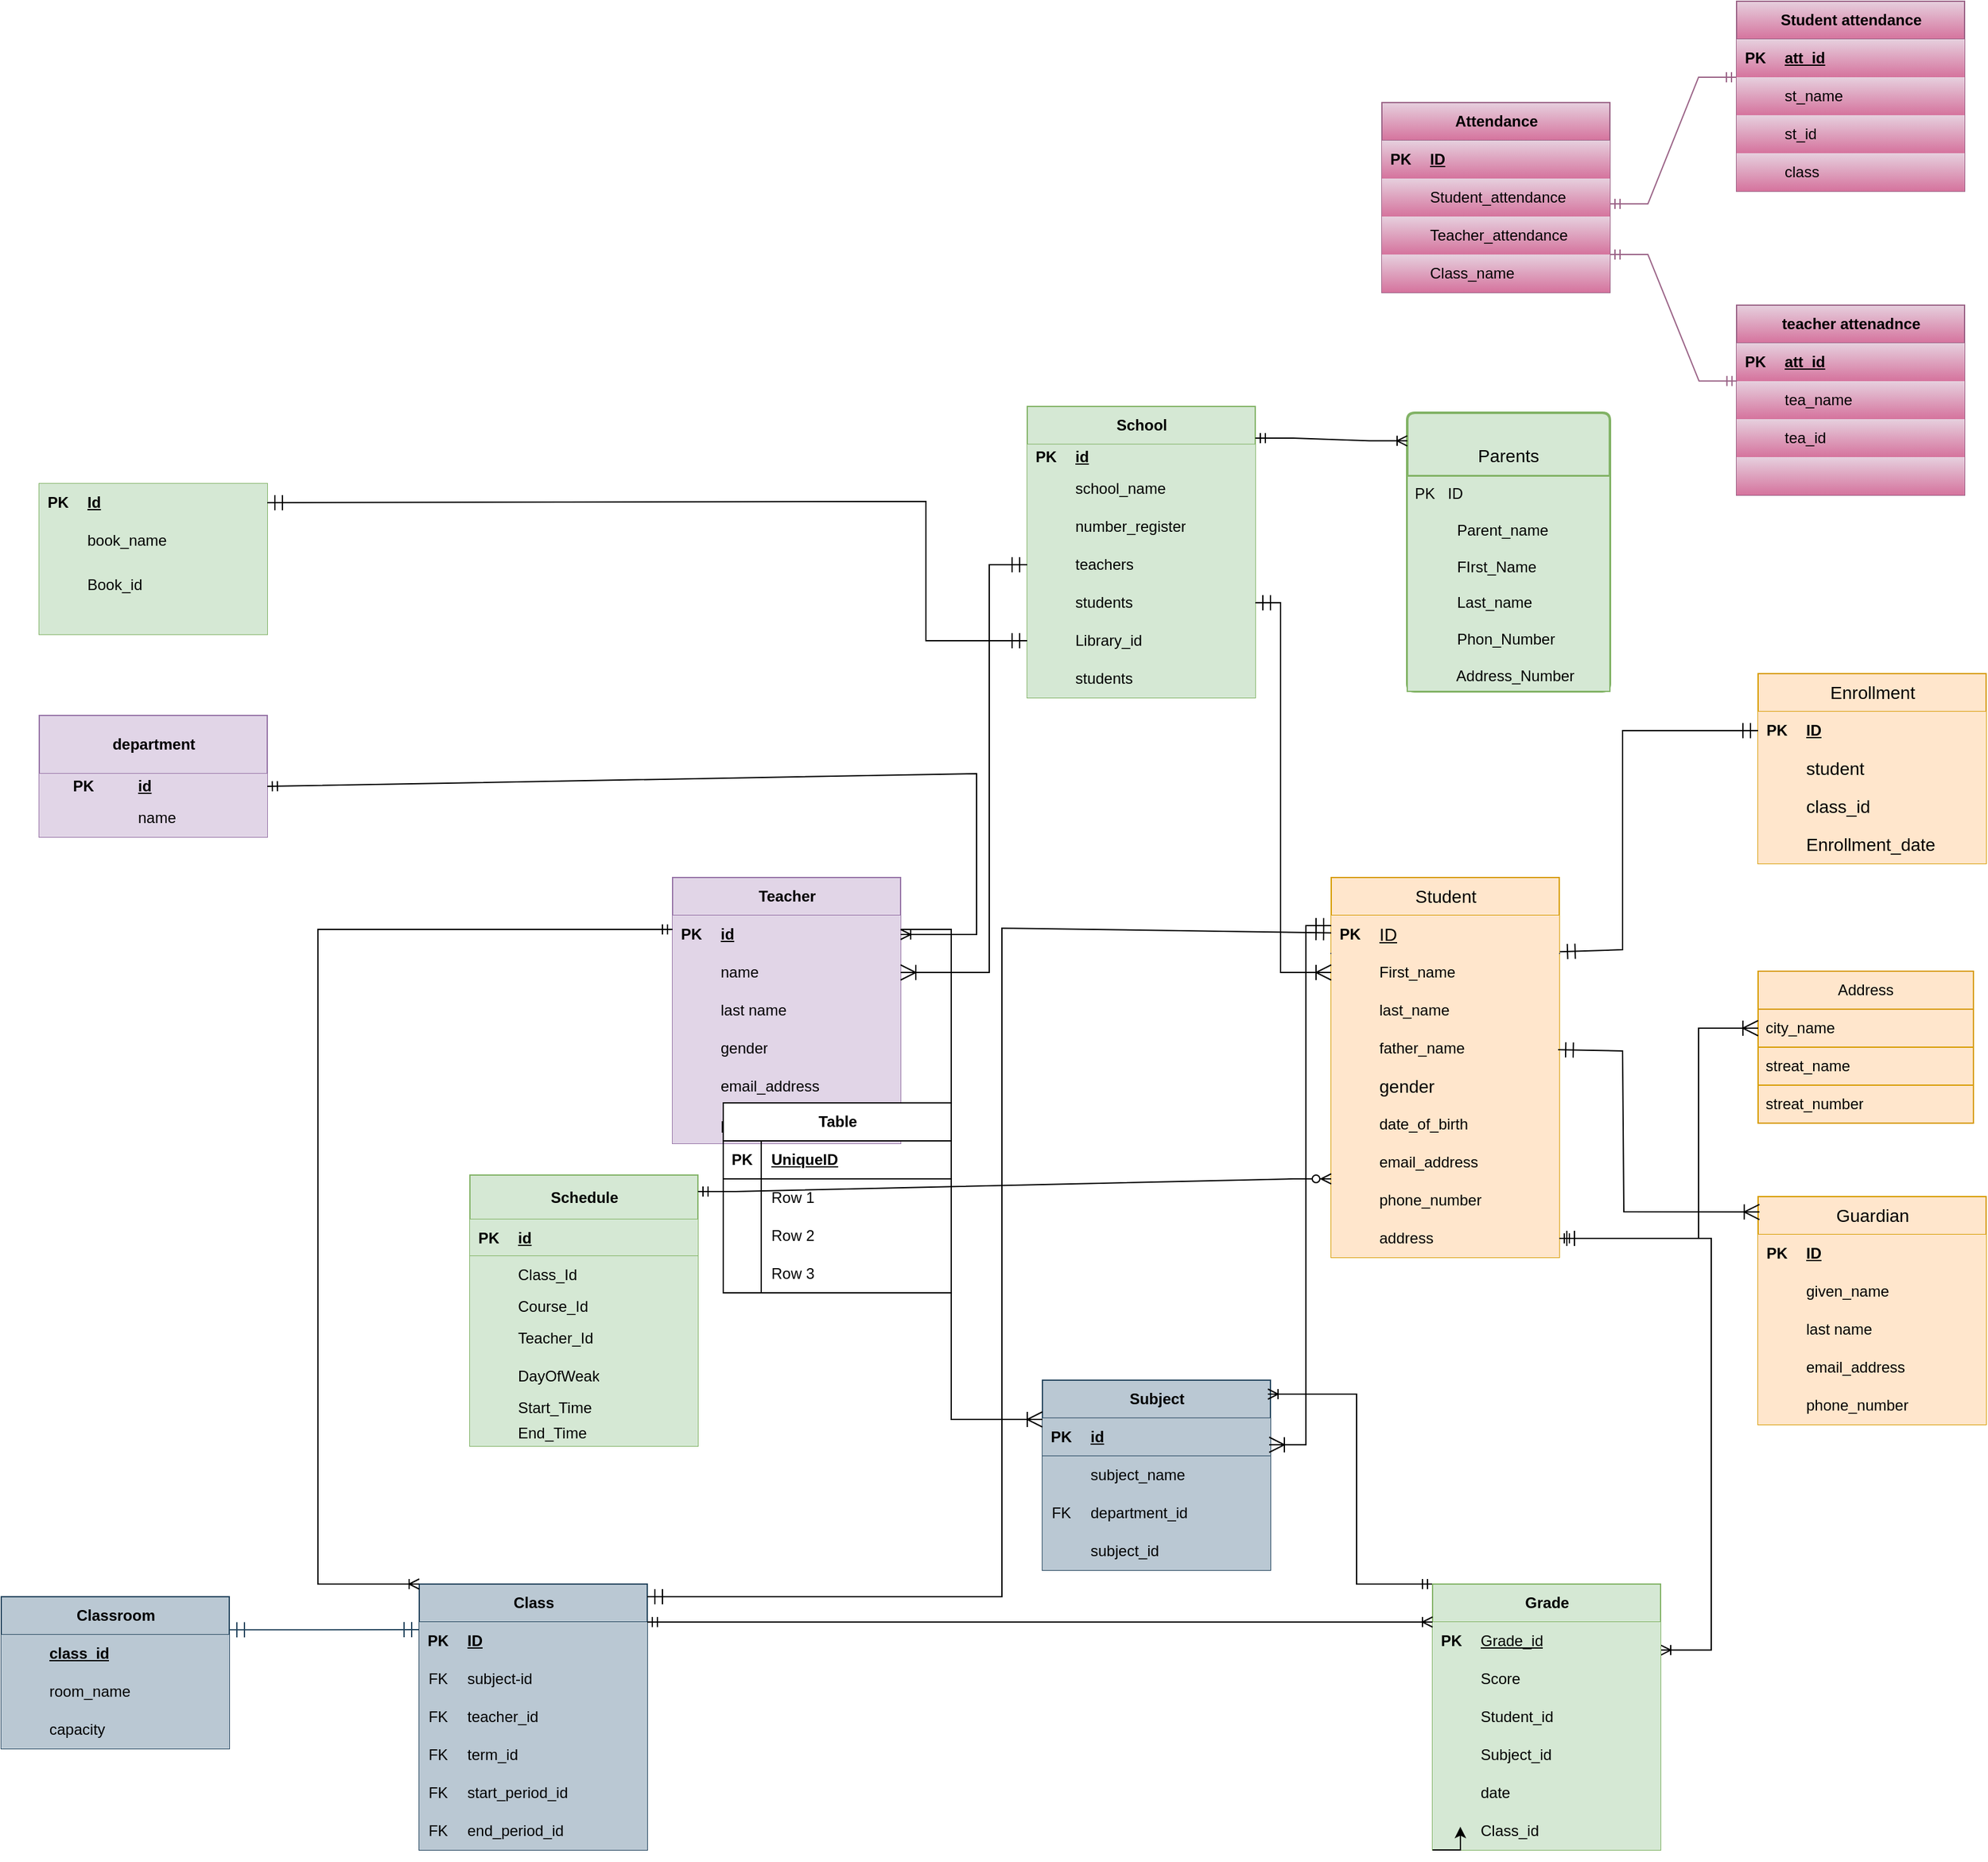 <mxfile version="27.0.6" pages="2">
  <diagram name="Page-1" id="nbILnIoFjJxwPntXuKlM">
    <mxGraphModel dx="1747" dy="2138" grid="1" gridSize="10" guides="1" tooltips="1" connect="1" arrows="1" fold="1" page="1" pageScale="1" pageWidth="850" pageHeight="1100" math="0" shadow="0">
      <root>
        <mxCell id="0" />
        <mxCell id="1" parent="0" />
        <mxCell id="0GUVLlenOtH5pwcRZP_W-14" value="Student" style="shape=table;startSize=30;container=1;collapsible=1;childLayout=tableLayout;fixedRows=1;rowLines=0;fontStyle=0;align=center;resizeLast=1;html=1;fontSize=14;labelBackgroundColor=none;fillColor=#ffe6cc;strokeColor=#d79b00;" parent="1" vertex="1">
          <mxGeometry x="1060" y="322" width="180" height="300" as="geometry" />
        </mxCell>
        <mxCell id="0GUVLlenOtH5pwcRZP_W-15" value="" style="shape=tableRow;horizontal=0;startSize=0;swimlaneHead=0;swimlaneBody=0;fillColor=none;collapsible=0;dropTarget=0;points=[[0,0.5],[1,0.5]];portConstraint=eastwest;top=0;left=0;right=0;bottom=1;labelBackgroundColor=none;" parent="0GUVLlenOtH5pwcRZP_W-14" vertex="1">
          <mxGeometry y="30" width="180" height="30" as="geometry" />
        </mxCell>
        <mxCell id="0GUVLlenOtH5pwcRZP_W-16" value="PK" style="shape=partialRectangle;connectable=0;fillColor=#ffe6cc;top=0;left=0;bottom=0;right=0;fontStyle=1;overflow=hidden;whiteSpace=wrap;html=1;labelBackgroundColor=none;strokeColor=#d79b00;" parent="0GUVLlenOtH5pwcRZP_W-15" vertex="1">
          <mxGeometry width="30" height="30" as="geometry">
            <mxRectangle width="30" height="30" as="alternateBounds" />
          </mxGeometry>
        </mxCell>
        <mxCell id="0GUVLlenOtH5pwcRZP_W-17" value="ID" style="shape=partialRectangle;connectable=0;fillColor=#ffe6cc;top=0;left=0;bottom=0;right=0;align=left;spacingLeft=6;fontStyle=4;overflow=hidden;whiteSpace=wrap;html=1;fontSize=14;labelBackgroundColor=none;strokeColor=#d79b00;" parent="0GUVLlenOtH5pwcRZP_W-15" vertex="1">
          <mxGeometry x="30" width="150" height="30" as="geometry">
            <mxRectangle width="150" height="30" as="alternateBounds" />
          </mxGeometry>
        </mxCell>
        <mxCell id="0GUVLlenOtH5pwcRZP_W-18" value="" style="shape=tableRow;horizontal=0;startSize=0;swimlaneHead=0;swimlaneBody=0;fillColor=none;collapsible=0;dropTarget=0;points=[[0,0.5],[1,0.5]];portConstraint=eastwest;top=0;left=0;right=0;bottom=0;labelBackgroundColor=none;" parent="0GUVLlenOtH5pwcRZP_W-14" vertex="1">
          <mxGeometry y="60" width="180" height="30" as="geometry" />
        </mxCell>
        <mxCell id="0GUVLlenOtH5pwcRZP_W-19" value="" style="shape=partialRectangle;connectable=0;fillColor=#ffe6cc;top=0;left=0;bottom=0;right=0;editable=1;overflow=hidden;whiteSpace=wrap;html=1;labelBackgroundColor=none;strokeColor=#d79b00;" parent="0GUVLlenOtH5pwcRZP_W-18" vertex="1">
          <mxGeometry width="30" height="30" as="geometry">
            <mxRectangle width="30" height="30" as="alternateBounds" />
          </mxGeometry>
        </mxCell>
        <mxCell id="0GUVLlenOtH5pwcRZP_W-20" value="First_name" style="shape=partialRectangle;connectable=0;fillColor=#ffe6cc;top=0;left=0;bottom=0;right=0;align=left;spacingLeft=6;overflow=hidden;whiteSpace=wrap;html=1;labelBackgroundColor=none;strokeColor=#d79b00;" parent="0GUVLlenOtH5pwcRZP_W-18" vertex="1">
          <mxGeometry x="30" width="150" height="30" as="geometry">
            <mxRectangle width="150" height="30" as="alternateBounds" />
          </mxGeometry>
        </mxCell>
        <mxCell id="0GUVLlenOtH5pwcRZP_W-21" value="" style="shape=tableRow;horizontal=0;startSize=0;swimlaneHead=0;swimlaneBody=0;fillColor=none;collapsible=0;dropTarget=0;points=[[0,0.5],[1,0.5]];portConstraint=eastwest;top=0;left=0;right=0;bottom=0;labelBackgroundColor=none;" parent="0GUVLlenOtH5pwcRZP_W-14" vertex="1">
          <mxGeometry y="90" width="180" height="30" as="geometry" />
        </mxCell>
        <mxCell id="0GUVLlenOtH5pwcRZP_W-22" value="" style="shape=partialRectangle;connectable=0;fillColor=#ffe6cc;top=0;left=0;bottom=0;right=0;editable=1;overflow=hidden;whiteSpace=wrap;html=1;labelBackgroundColor=none;strokeColor=#d79b00;" parent="0GUVLlenOtH5pwcRZP_W-21" vertex="1">
          <mxGeometry width="30" height="30" as="geometry">
            <mxRectangle width="30" height="30" as="alternateBounds" />
          </mxGeometry>
        </mxCell>
        <mxCell id="0GUVLlenOtH5pwcRZP_W-23" value="last_name" style="shape=partialRectangle;connectable=0;fillColor=#ffe6cc;top=0;left=0;bottom=0;right=0;align=left;spacingLeft=6;overflow=hidden;whiteSpace=wrap;html=1;labelBackgroundColor=none;strokeColor=#d79b00;" parent="0GUVLlenOtH5pwcRZP_W-21" vertex="1">
          <mxGeometry x="30" width="150" height="30" as="geometry">
            <mxRectangle width="150" height="30" as="alternateBounds" />
          </mxGeometry>
        </mxCell>
        <mxCell id="0GUVLlenOtH5pwcRZP_W-24" value="" style="shape=tableRow;horizontal=0;startSize=0;swimlaneHead=0;swimlaneBody=0;fillColor=none;collapsible=0;dropTarget=0;points=[[0,0.5],[1,0.5]];portConstraint=eastwest;top=0;left=0;right=0;bottom=0;labelBackgroundColor=none;" parent="0GUVLlenOtH5pwcRZP_W-14" vertex="1">
          <mxGeometry y="120" width="180" height="30" as="geometry" />
        </mxCell>
        <mxCell id="0GUVLlenOtH5pwcRZP_W-25" value="" style="shape=partialRectangle;connectable=0;fillColor=#ffe6cc;top=0;left=0;bottom=0;right=0;editable=1;overflow=hidden;whiteSpace=wrap;html=1;labelBackgroundColor=none;strokeColor=#d79b00;" parent="0GUVLlenOtH5pwcRZP_W-24" vertex="1">
          <mxGeometry width="30" height="30" as="geometry">
            <mxRectangle width="30" height="30" as="alternateBounds" />
          </mxGeometry>
        </mxCell>
        <mxCell id="0GUVLlenOtH5pwcRZP_W-26" value="father_name" style="shape=partialRectangle;connectable=0;fillColor=#ffe6cc;top=0;left=0;bottom=0;right=0;align=left;spacingLeft=6;overflow=hidden;whiteSpace=wrap;html=1;labelBackgroundColor=none;strokeColor=#d79b00;" parent="0GUVLlenOtH5pwcRZP_W-24" vertex="1">
          <mxGeometry x="30" width="150" height="30" as="geometry">
            <mxRectangle width="150" height="30" as="alternateBounds" />
          </mxGeometry>
        </mxCell>
        <mxCell id="0GUVLlenOtH5pwcRZP_W-27" value="" style="shape=tableRow;horizontal=0;startSize=0;swimlaneHead=0;swimlaneBody=0;fillColor=none;collapsible=0;dropTarget=0;points=[[0,0.5],[1,0.5]];portConstraint=eastwest;top=0;left=0;right=0;bottom=0;labelBackgroundColor=none;" parent="0GUVLlenOtH5pwcRZP_W-14" vertex="1">
          <mxGeometry y="150" width="180" height="30" as="geometry" />
        </mxCell>
        <mxCell id="0GUVLlenOtH5pwcRZP_W-28" value="" style="shape=partialRectangle;connectable=0;fillColor=#ffe6cc;top=0;left=0;bottom=0;right=0;editable=1;overflow=hidden;whiteSpace=wrap;html=1;labelBackgroundColor=none;strokeColor=#d79b00;" parent="0GUVLlenOtH5pwcRZP_W-27" vertex="1">
          <mxGeometry width="30" height="30" as="geometry">
            <mxRectangle width="30" height="30" as="alternateBounds" />
          </mxGeometry>
        </mxCell>
        <mxCell id="0GUVLlenOtH5pwcRZP_W-29" value="&lt;span style=&quot;font-weight: normal;&quot;&gt;&lt;font style=&quot;font-size: 14px;&quot;&gt;gender&lt;/font&gt;&lt;/span&gt;" style="shape=partialRectangle;connectable=0;fillColor=#ffe6cc;top=0;left=0;bottom=0;right=0;align=left;spacingLeft=6;overflow=hidden;whiteSpace=wrap;html=1;fontStyle=1;labelBackgroundColor=none;strokeColor=#d79b00;" parent="0GUVLlenOtH5pwcRZP_W-27" vertex="1">
          <mxGeometry x="30" width="150" height="30" as="geometry">
            <mxRectangle width="150" height="30" as="alternateBounds" />
          </mxGeometry>
        </mxCell>
        <mxCell id="0GUVLlenOtH5pwcRZP_W-30" value="" style="shape=tableRow;horizontal=0;startSize=0;swimlaneHead=0;swimlaneBody=0;fillColor=none;collapsible=0;dropTarget=0;points=[[0,0.5],[1,0.5]];portConstraint=eastwest;top=0;left=0;right=0;bottom=0;labelBackgroundColor=none;" parent="0GUVLlenOtH5pwcRZP_W-14" vertex="1">
          <mxGeometry y="180" width="180" height="30" as="geometry" />
        </mxCell>
        <mxCell id="0GUVLlenOtH5pwcRZP_W-31" value="" style="shape=partialRectangle;connectable=0;fillColor=#ffe6cc;top=0;left=0;bottom=0;right=0;editable=1;overflow=hidden;whiteSpace=wrap;html=1;labelBackgroundColor=none;strokeColor=#d79b00;" parent="0GUVLlenOtH5pwcRZP_W-30" vertex="1">
          <mxGeometry width="30" height="30" as="geometry">
            <mxRectangle width="30" height="30" as="alternateBounds" />
          </mxGeometry>
        </mxCell>
        <mxCell id="0GUVLlenOtH5pwcRZP_W-32" value="date_of_birth" style="shape=partialRectangle;connectable=0;fillColor=#ffe6cc;top=0;left=0;bottom=0;right=0;align=left;spacingLeft=6;overflow=hidden;whiteSpace=wrap;html=1;labelBackgroundColor=none;strokeColor=#d79b00;" parent="0GUVLlenOtH5pwcRZP_W-30" vertex="1">
          <mxGeometry x="30" width="150" height="30" as="geometry">
            <mxRectangle width="150" height="30" as="alternateBounds" />
          </mxGeometry>
        </mxCell>
        <mxCell id="0GUVLlenOtH5pwcRZP_W-33" value="" style="shape=tableRow;horizontal=0;startSize=0;swimlaneHead=0;swimlaneBody=0;fillColor=none;collapsible=0;dropTarget=0;points=[[0,0.5],[1,0.5]];portConstraint=eastwest;top=0;left=0;right=0;bottom=0;labelBackgroundColor=none;" parent="0GUVLlenOtH5pwcRZP_W-14" vertex="1">
          <mxGeometry y="210" width="180" height="30" as="geometry" />
        </mxCell>
        <mxCell id="0GUVLlenOtH5pwcRZP_W-34" value="" style="shape=partialRectangle;connectable=0;fillColor=#ffe6cc;top=0;left=0;bottom=0;right=0;editable=1;overflow=hidden;whiteSpace=wrap;html=1;labelBackgroundColor=none;strokeColor=#d79b00;" parent="0GUVLlenOtH5pwcRZP_W-33" vertex="1">
          <mxGeometry width="30" height="30" as="geometry">
            <mxRectangle width="30" height="30" as="alternateBounds" />
          </mxGeometry>
        </mxCell>
        <mxCell id="0GUVLlenOtH5pwcRZP_W-35" value="email_address" style="shape=partialRectangle;connectable=0;fillColor=#ffe6cc;top=0;left=0;bottom=0;right=0;align=left;spacingLeft=6;overflow=hidden;whiteSpace=wrap;html=1;labelBackgroundColor=none;strokeColor=#d79b00;" parent="0GUVLlenOtH5pwcRZP_W-33" vertex="1">
          <mxGeometry x="30" width="150" height="30" as="geometry">
            <mxRectangle width="150" height="30" as="alternateBounds" />
          </mxGeometry>
        </mxCell>
        <mxCell id="0GUVLlenOtH5pwcRZP_W-36" value="" style="shape=tableRow;horizontal=0;startSize=0;swimlaneHead=0;swimlaneBody=0;fillColor=none;collapsible=0;dropTarget=0;points=[[0,0.5],[1,0.5]];portConstraint=eastwest;top=0;left=0;right=0;bottom=0;labelBackgroundColor=none;" parent="0GUVLlenOtH5pwcRZP_W-14" vertex="1">
          <mxGeometry y="240" width="180" height="30" as="geometry" />
        </mxCell>
        <mxCell id="0GUVLlenOtH5pwcRZP_W-37" value="" style="shape=partialRectangle;connectable=0;fillColor=#ffe6cc;top=0;left=0;bottom=0;right=0;editable=1;overflow=hidden;whiteSpace=wrap;html=1;labelBackgroundColor=none;strokeColor=#d79b00;" parent="0GUVLlenOtH5pwcRZP_W-36" vertex="1">
          <mxGeometry width="30" height="30" as="geometry">
            <mxRectangle width="30" height="30" as="alternateBounds" />
          </mxGeometry>
        </mxCell>
        <mxCell id="0GUVLlenOtH5pwcRZP_W-38" value="phone_number" style="shape=partialRectangle;connectable=0;fillColor=#ffe6cc;top=0;left=0;bottom=0;right=0;align=left;spacingLeft=6;overflow=hidden;whiteSpace=wrap;html=1;labelBackgroundColor=none;strokeColor=#d79b00;" parent="0GUVLlenOtH5pwcRZP_W-36" vertex="1">
          <mxGeometry x="30" width="150" height="30" as="geometry">
            <mxRectangle width="150" height="30" as="alternateBounds" />
          </mxGeometry>
        </mxCell>
        <mxCell id="0GUVLlenOtH5pwcRZP_W-39" value="" style="shape=tableRow;horizontal=0;startSize=0;swimlaneHead=0;swimlaneBody=0;fillColor=none;collapsible=0;dropTarget=0;points=[[0,0.5],[1,0.5]];portConstraint=eastwest;top=0;left=0;right=0;bottom=0;labelBackgroundColor=none;" parent="0GUVLlenOtH5pwcRZP_W-14" vertex="1">
          <mxGeometry y="270" width="180" height="30" as="geometry" />
        </mxCell>
        <mxCell id="0GUVLlenOtH5pwcRZP_W-40" value="" style="shape=partialRectangle;connectable=0;fillColor=#ffe6cc;top=0;left=0;bottom=0;right=0;editable=1;overflow=hidden;whiteSpace=wrap;html=1;labelBackgroundColor=none;strokeColor=#d79b00;" parent="0GUVLlenOtH5pwcRZP_W-39" vertex="1">
          <mxGeometry width="30" height="30" as="geometry">
            <mxRectangle width="30" height="30" as="alternateBounds" />
          </mxGeometry>
        </mxCell>
        <mxCell id="0GUVLlenOtH5pwcRZP_W-41" value="address" style="shape=partialRectangle;connectable=0;fillColor=#ffe6cc;top=0;left=0;bottom=0;right=0;align=left;spacingLeft=6;overflow=hidden;whiteSpace=wrap;html=1;labelBackgroundColor=none;strokeColor=#d79b00;" parent="0GUVLlenOtH5pwcRZP_W-39" vertex="1">
          <mxGeometry x="30" width="150" height="30" as="geometry">
            <mxRectangle width="150" height="30" as="alternateBounds" />
          </mxGeometry>
        </mxCell>
        <mxCell id="0GUVLlenOtH5pwcRZP_W-42" value="Address" style="swimlane;fontStyle=0;childLayout=stackLayout;horizontal=1;startSize=30;horizontalStack=0;resizeParent=1;resizeParentMax=0;resizeLast=0;collapsible=1;marginBottom=0;whiteSpace=wrap;html=1;labelBackgroundColor=none;fillColor=#ffe6cc;strokeColor=#d79b00;" parent="1" vertex="1">
          <mxGeometry x="1397" y="396" width="170" height="120" as="geometry" />
        </mxCell>
        <mxCell id="0GUVLlenOtH5pwcRZP_W-43" value="city_name" style="text;align=left;verticalAlign=middle;spacingLeft=4;spacingRight=4;overflow=hidden;points=[[0,0.5],[1,0.5]];portConstraint=eastwest;rotatable=0;whiteSpace=wrap;html=1;labelBackgroundColor=none;fillColor=#ffe6cc;strokeColor=#d79b00;" parent="0GUVLlenOtH5pwcRZP_W-42" vertex="1">
          <mxGeometry y="30" width="170" height="30" as="geometry" />
        </mxCell>
        <mxCell id="0GUVLlenOtH5pwcRZP_W-44" value="streat_name" style="text;strokeColor=#d79b00;fillColor=#ffe6cc;align=left;verticalAlign=middle;spacingLeft=4;spacingRight=4;overflow=hidden;points=[[0,0.5],[1,0.5]];portConstraint=eastwest;rotatable=0;whiteSpace=wrap;html=1;labelBackgroundColor=none;" parent="0GUVLlenOtH5pwcRZP_W-42" vertex="1">
          <mxGeometry y="60" width="170" height="30" as="geometry" />
        </mxCell>
        <mxCell id="0GUVLlenOtH5pwcRZP_W-45" value="streat_number" style="text;strokeColor=#d79b00;fillColor=#ffe6cc;align=left;verticalAlign=middle;spacingLeft=4;spacingRight=4;overflow=hidden;points=[[0,0.5],[1,0.5]];portConstraint=eastwest;rotatable=0;whiteSpace=wrap;html=1;labelBackgroundColor=none;" parent="0GUVLlenOtH5pwcRZP_W-42" vertex="1">
          <mxGeometry y="90" width="170" height="30" as="geometry" />
        </mxCell>
        <mxCell id="0GUVLlenOtH5pwcRZP_W-46" value="" style="fontSize=12;html=1;endArrow=ERoneToMany;startArrow=ERmandOne;rounded=0;endSize=10;startSize=10;labelBackgroundColor=none;fontColor=default;exitX=1;exitY=0.5;exitDx=0;exitDy=0;entryX=0;entryY=0.5;entryDx=0;entryDy=0;" parent="1" source="0GUVLlenOtH5pwcRZP_W-39" target="0GUVLlenOtH5pwcRZP_W-43" edge="1">
          <mxGeometry width="100" height="100" relative="1" as="geometry">
            <mxPoint x="1240.0" y="422.26" as="sourcePoint" />
            <mxPoint x="1396" y="422" as="targetPoint" />
            <Array as="points">
              <mxPoint x="1350" y="607" />
              <mxPoint x="1350" y="441" />
            </Array>
          </mxGeometry>
        </mxCell>
        <mxCell id="0GUVLlenOtH5pwcRZP_W-47" value="Guardian" style="shape=table;startSize=30;container=1;collapsible=1;childLayout=tableLayout;fixedRows=1;rowLines=0;align=center;resizeLast=1;html=1;fontSize=14;labelBackgroundColor=none;fillColor=#ffe6cc;strokeColor=#d79b00;" parent="1" vertex="1">
          <mxGeometry x="1397" y="574" width="180" height="180" as="geometry" />
        </mxCell>
        <mxCell id="0GUVLlenOtH5pwcRZP_W-48" value="" style="shape=tableRow;horizontal=0;startSize=0;swimlaneHead=0;swimlaneBody=0;fillColor=#ffe6cc;collapsible=0;dropTarget=0;points=[[0,0.5],[1,0.5]];portConstraint=eastwest;top=0;left=0;right=0;bottom=1;labelBackgroundColor=none;strokeColor=#d79b00;" parent="0GUVLlenOtH5pwcRZP_W-47" vertex="1">
          <mxGeometry y="30" width="180" height="30" as="geometry" />
        </mxCell>
        <mxCell id="0GUVLlenOtH5pwcRZP_W-49" value="PK" style="shape=partialRectangle;connectable=0;fillColor=#ffe6cc;top=0;left=0;bottom=0;right=0;fontStyle=1;overflow=hidden;whiteSpace=wrap;html=1;labelBackgroundColor=none;strokeColor=#d79b00;" parent="0GUVLlenOtH5pwcRZP_W-48" vertex="1">
          <mxGeometry width="30" height="30" as="geometry">
            <mxRectangle width="30" height="30" as="alternateBounds" />
          </mxGeometry>
        </mxCell>
        <mxCell id="0GUVLlenOtH5pwcRZP_W-50" value="ID" style="shape=partialRectangle;connectable=0;fillColor=#ffe6cc;top=0;left=0;bottom=0;right=0;align=left;spacingLeft=6;fontStyle=5;overflow=hidden;whiteSpace=wrap;html=1;labelBackgroundColor=none;strokeColor=#d79b00;" parent="0GUVLlenOtH5pwcRZP_W-48" vertex="1">
          <mxGeometry x="30" width="150" height="30" as="geometry">
            <mxRectangle width="150" height="30" as="alternateBounds" />
          </mxGeometry>
        </mxCell>
        <mxCell id="0GUVLlenOtH5pwcRZP_W-51" value="" style="shape=tableRow;horizontal=0;startSize=0;swimlaneHead=0;swimlaneBody=0;fillColor=#ffe6cc;collapsible=0;dropTarget=0;points=[[0,0.5],[1,0.5]];portConstraint=eastwest;top=0;left=0;right=0;bottom=0;labelBackgroundColor=none;strokeColor=#d79b00;" parent="0GUVLlenOtH5pwcRZP_W-47" vertex="1">
          <mxGeometry y="60" width="180" height="30" as="geometry" />
        </mxCell>
        <mxCell id="0GUVLlenOtH5pwcRZP_W-52" value="" style="shape=partialRectangle;connectable=0;fillColor=#ffe6cc;top=0;left=0;bottom=0;right=0;editable=1;overflow=hidden;whiteSpace=wrap;html=1;labelBackgroundColor=none;strokeColor=#d79b00;" parent="0GUVLlenOtH5pwcRZP_W-51" vertex="1">
          <mxGeometry width="30" height="30" as="geometry">
            <mxRectangle width="30" height="30" as="alternateBounds" />
          </mxGeometry>
        </mxCell>
        <mxCell id="0GUVLlenOtH5pwcRZP_W-53" value="given_name" style="shape=partialRectangle;connectable=0;fillColor=#ffe6cc;top=0;left=0;bottom=0;right=0;align=left;spacingLeft=6;overflow=hidden;whiteSpace=wrap;html=1;labelBackgroundColor=none;strokeColor=#d79b00;" parent="0GUVLlenOtH5pwcRZP_W-51" vertex="1">
          <mxGeometry x="30" width="150" height="30" as="geometry">
            <mxRectangle width="150" height="30" as="alternateBounds" />
          </mxGeometry>
        </mxCell>
        <mxCell id="0GUVLlenOtH5pwcRZP_W-54" value="" style="shape=tableRow;horizontal=0;startSize=0;swimlaneHead=0;swimlaneBody=0;fillColor=#ffe6cc;collapsible=0;dropTarget=0;points=[[0,0.5],[1,0.5]];portConstraint=eastwest;top=0;left=0;right=0;bottom=0;labelBackgroundColor=none;strokeColor=#d79b00;" parent="0GUVLlenOtH5pwcRZP_W-47" vertex="1">
          <mxGeometry y="90" width="180" height="30" as="geometry" />
        </mxCell>
        <mxCell id="0GUVLlenOtH5pwcRZP_W-55" value="" style="shape=partialRectangle;connectable=0;fillColor=#ffe6cc;top=0;left=0;bottom=0;right=0;editable=1;overflow=hidden;whiteSpace=wrap;html=1;labelBackgroundColor=none;strokeColor=#d79b00;" parent="0GUVLlenOtH5pwcRZP_W-54" vertex="1">
          <mxGeometry width="30" height="30" as="geometry">
            <mxRectangle width="30" height="30" as="alternateBounds" />
          </mxGeometry>
        </mxCell>
        <mxCell id="0GUVLlenOtH5pwcRZP_W-56" value="last name" style="shape=partialRectangle;connectable=0;fillColor=#ffe6cc;top=0;left=0;bottom=0;right=0;align=left;spacingLeft=6;overflow=hidden;whiteSpace=wrap;html=1;labelBackgroundColor=none;strokeColor=#d79b00;" parent="0GUVLlenOtH5pwcRZP_W-54" vertex="1">
          <mxGeometry x="30" width="150" height="30" as="geometry">
            <mxRectangle width="150" height="30" as="alternateBounds" />
          </mxGeometry>
        </mxCell>
        <mxCell id="0GUVLlenOtH5pwcRZP_W-57" value="" style="shape=tableRow;horizontal=0;startSize=0;swimlaneHead=0;swimlaneBody=0;fillColor=#ffe6cc;collapsible=0;dropTarget=0;points=[[0,0.5],[1,0.5]];portConstraint=eastwest;top=0;left=0;right=0;bottom=0;labelBackgroundColor=none;strokeColor=#d79b00;" parent="0GUVLlenOtH5pwcRZP_W-47" vertex="1">
          <mxGeometry y="120" width="180" height="30" as="geometry" />
        </mxCell>
        <mxCell id="0GUVLlenOtH5pwcRZP_W-58" value="" style="shape=partialRectangle;connectable=0;fillColor=#ffe6cc;top=0;left=0;bottom=0;right=0;editable=1;overflow=hidden;whiteSpace=wrap;html=1;labelBackgroundColor=none;strokeColor=#d79b00;" parent="0GUVLlenOtH5pwcRZP_W-57" vertex="1">
          <mxGeometry width="30" height="30" as="geometry">
            <mxRectangle width="30" height="30" as="alternateBounds" />
          </mxGeometry>
        </mxCell>
        <mxCell id="0GUVLlenOtH5pwcRZP_W-59" value="email_address" style="shape=partialRectangle;connectable=0;fillColor=#ffe6cc;top=0;left=0;bottom=0;right=0;align=left;spacingLeft=6;overflow=hidden;whiteSpace=wrap;html=1;labelBackgroundColor=none;strokeColor=#d79b00;" parent="0GUVLlenOtH5pwcRZP_W-57" vertex="1">
          <mxGeometry x="30" width="150" height="30" as="geometry">
            <mxRectangle width="150" height="30" as="alternateBounds" />
          </mxGeometry>
        </mxCell>
        <mxCell id="0GUVLlenOtH5pwcRZP_W-60" value="" style="shape=tableRow;horizontal=0;startSize=0;swimlaneHead=0;swimlaneBody=0;fillColor=#ffe6cc;collapsible=0;dropTarget=0;points=[[0,0.5],[1,0.5]];portConstraint=eastwest;top=0;left=0;right=0;bottom=0;labelBackgroundColor=none;strokeColor=#d79b00;" parent="0GUVLlenOtH5pwcRZP_W-47" vertex="1">
          <mxGeometry y="150" width="180" height="30" as="geometry" />
        </mxCell>
        <mxCell id="0GUVLlenOtH5pwcRZP_W-61" value="" style="shape=partialRectangle;connectable=0;fillColor=#ffe6cc;top=0;left=0;bottom=0;right=0;editable=1;overflow=hidden;whiteSpace=wrap;html=1;labelBackgroundColor=none;strokeColor=#d79b00;" parent="0GUVLlenOtH5pwcRZP_W-60" vertex="1">
          <mxGeometry width="30" height="30" as="geometry">
            <mxRectangle width="30" height="30" as="alternateBounds" />
          </mxGeometry>
        </mxCell>
        <mxCell id="0GUVLlenOtH5pwcRZP_W-62" value="phone_number" style="shape=partialRectangle;connectable=0;fillColor=#ffe6cc;top=0;left=0;bottom=0;right=0;align=left;spacingLeft=6;overflow=hidden;whiteSpace=wrap;html=1;labelBackgroundColor=none;strokeColor=#d79b00;" parent="0GUVLlenOtH5pwcRZP_W-60" vertex="1">
          <mxGeometry x="30" width="150" height="30" as="geometry">
            <mxRectangle width="150" height="30" as="alternateBounds" />
          </mxGeometry>
        </mxCell>
        <mxCell id="0GUVLlenOtH5pwcRZP_W-63" value="Class" style="shape=table;startSize=30;container=1;collapsible=1;childLayout=tableLayout;fixedRows=1;rowLines=0;fontStyle=1;align=center;resizeLast=1;html=1;labelBackgroundColor=none;fillColor=#bac8d3;strokeColor=#23445d;" parent="1" vertex="1">
          <mxGeometry x="340" y="880" width="180" height="210" as="geometry" />
        </mxCell>
        <mxCell id="0GUVLlenOtH5pwcRZP_W-64" value="" style="shape=tableRow;horizontal=0;startSize=0;swimlaneHead=0;swimlaneBody=0;fillColor=#bac8d3;collapsible=0;dropTarget=0;points=[[0,0.5],[1,0.5]];portConstraint=eastwest;top=0;left=0;right=0;bottom=1;labelBackgroundColor=none;strokeColor=#23445d;" parent="0GUVLlenOtH5pwcRZP_W-63" vertex="1">
          <mxGeometry y="30" width="180" height="30" as="geometry" />
        </mxCell>
        <mxCell id="0GUVLlenOtH5pwcRZP_W-65" value="PK" style="shape=partialRectangle;connectable=0;fillColor=#bac8d3;top=0;left=0;bottom=0;right=0;fontStyle=1;overflow=hidden;whiteSpace=wrap;html=1;labelBackgroundColor=none;strokeColor=#23445d;" parent="0GUVLlenOtH5pwcRZP_W-64" vertex="1">
          <mxGeometry width="30" height="30" as="geometry">
            <mxRectangle width="30" height="30" as="alternateBounds" />
          </mxGeometry>
        </mxCell>
        <mxCell id="0GUVLlenOtH5pwcRZP_W-66" value="ID" style="shape=partialRectangle;connectable=0;fillColor=#bac8d3;top=0;left=0;bottom=0;right=0;align=left;spacingLeft=6;fontStyle=5;overflow=hidden;whiteSpace=wrap;html=1;labelBackgroundColor=none;strokeColor=#23445d;" parent="0GUVLlenOtH5pwcRZP_W-64" vertex="1">
          <mxGeometry x="30" width="150" height="30" as="geometry">
            <mxRectangle width="150" height="30" as="alternateBounds" />
          </mxGeometry>
        </mxCell>
        <mxCell id="0GUVLlenOtH5pwcRZP_W-67" value="" style="shape=tableRow;horizontal=0;startSize=0;swimlaneHead=0;swimlaneBody=0;fillColor=#bac8d3;collapsible=0;dropTarget=0;points=[[0,0.5],[1,0.5]];portConstraint=eastwest;top=0;left=0;right=0;bottom=0;labelBackgroundColor=none;strokeColor=#23445d;" parent="0GUVLlenOtH5pwcRZP_W-63" vertex="1">
          <mxGeometry y="60" width="180" height="30" as="geometry" />
        </mxCell>
        <mxCell id="0GUVLlenOtH5pwcRZP_W-68" value="FK" style="shape=partialRectangle;connectable=0;fillColor=#bac8d3;top=0;left=0;bottom=0;right=0;editable=1;overflow=hidden;whiteSpace=wrap;html=1;labelBackgroundColor=none;strokeColor=#23445d;" parent="0GUVLlenOtH5pwcRZP_W-67" vertex="1">
          <mxGeometry width="30" height="30" as="geometry">
            <mxRectangle width="30" height="30" as="alternateBounds" />
          </mxGeometry>
        </mxCell>
        <mxCell id="0GUVLlenOtH5pwcRZP_W-69" value="subject-id" style="shape=partialRectangle;connectable=0;fillColor=#bac8d3;top=0;left=0;bottom=0;right=0;align=left;spacingLeft=6;overflow=hidden;whiteSpace=wrap;html=1;labelBackgroundColor=none;strokeColor=#23445d;" parent="0GUVLlenOtH5pwcRZP_W-67" vertex="1">
          <mxGeometry x="30" width="150" height="30" as="geometry">
            <mxRectangle width="150" height="30" as="alternateBounds" />
          </mxGeometry>
        </mxCell>
        <mxCell id="0GUVLlenOtH5pwcRZP_W-70" value="" style="shape=tableRow;horizontal=0;startSize=0;swimlaneHead=0;swimlaneBody=0;fillColor=#bac8d3;collapsible=0;dropTarget=0;points=[[0,0.5],[1,0.5]];portConstraint=eastwest;top=0;left=0;right=0;bottom=0;labelBackgroundColor=none;strokeColor=#23445d;" parent="0GUVLlenOtH5pwcRZP_W-63" vertex="1">
          <mxGeometry y="90" width="180" height="30" as="geometry" />
        </mxCell>
        <mxCell id="0GUVLlenOtH5pwcRZP_W-71" value="FK" style="shape=partialRectangle;connectable=0;fillColor=#bac8d3;top=0;left=0;bottom=0;right=0;editable=1;overflow=hidden;whiteSpace=wrap;html=1;labelBackgroundColor=none;strokeColor=#23445d;" parent="0GUVLlenOtH5pwcRZP_W-70" vertex="1">
          <mxGeometry width="30" height="30" as="geometry">
            <mxRectangle width="30" height="30" as="alternateBounds" />
          </mxGeometry>
        </mxCell>
        <mxCell id="0GUVLlenOtH5pwcRZP_W-72" value="teacher_id" style="shape=partialRectangle;connectable=0;fillColor=#bac8d3;top=0;left=0;bottom=0;right=0;align=left;spacingLeft=6;overflow=hidden;whiteSpace=wrap;html=1;labelBackgroundColor=none;strokeColor=#23445d;" parent="0GUVLlenOtH5pwcRZP_W-70" vertex="1">
          <mxGeometry x="30" width="150" height="30" as="geometry">
            <mxRectangle width="150" height="30" as="alternateBounds" />
          </mxGeometry>
        </mxCell>
        <mxCell id="0GUVLlenOtH5pwcRZP_W-73" value="" style="shape=tableRow;horizontal=0;startSize=0;swimlaneHead=0;swimlaneBody=0;fillColor=#bac8d3;collapsible=0;dropTarget=0;points=[[0,0.5],[1,0.5]];portConstraint=eastwest;top=0;left=0;right=0;bottom=0;labelBackgroundColor=none;strokeColor=#23445d;" parent="0GUVLlenOtH5pwcRZP_W-63" vertex="1">
          <mxGeometry y="120" width="180" height="30" as="geometry" />
        </mxCell>
        <mxCell id="0GUVLlenOtH5pwcRZP_W-74" value="FK" style="shape=partialRectangle;connectable=0;fillColor=#bac8d3;top=0;left=0;bottom=0;right=0;editable=1;overflow=hidden;whiteSpace=wrap;html=1;labelBackgroundColor=none;strokeColor=#23445d;" parent="0GUVLlenOtH5pwcRZP_W-73" vertex="1">
          <mxGeometry width="30" height="30" as="geometry">
            <mxRectangle width="30" height="30" as="alternateBounds" />
          </mxGeometry>
        </mxCell>
        <mxCell id="0GUVLlenOtH5pwcRZP_W-75" value="term_id" style="shape=partialRectangle;connectable=0;fillColor=#bac8d3;top=0;left=0;bottom=0;right=0;align=left;spacingLeft=6;overflow=hidden;whiteSpace=wrap;html=1;labelBackgroundColor=none;strokeColor=#23445d;" parent="0GUVLlenOtH5pwcRZP_W-73" vertex="1">
          <mxGeometry x="30" width="150" height="30" as="geometry">
            <mxRectangle width="150" height="30" as="alternateBounds" />
          </mxGeometry>
        </mxCell>
        <mxCell id="0GUVLlenOtH5pwcRZP_W-76" value="" style="shape=tableRow;horizontal=0;startSize=0;swimlaneHead=0;swimlaneBody=0;fillColor=#bac8d3;collapsible=0;dropTarget=0;points=[[0,0.5],[1,0.5]];portConstraint=eastwest;top=0;left=0;right=0;bottom=0;labelBackgroundColor=none;strokeColor=#23445d;" parent="0GUVLlenOtH5pwcRZP_W-63" vertex="1">
          <mxGeometry y="150" width="180" height="30" as="geometry" />
        </mxCell>
        <mxCell id="0GUVLlenOtH5pwcRZP_W-77" value="FK" style="shape=partialRectangle;connectable=0;fillColor=#bac8d3;top=0;left=0;bottom=0;right=0;editable=1;overflow=hidden;whiteSpace=wrap;html=1;labelBackgroundColor=none;strokeColor=#23445d;" parent="0GUVLlenOtH5pwcRZP_W-76" vertex="1">
          <mxGeometry width="30" height="30" as="geometry">
            <mxRectangle width="30" height="30" as="alternateBounds" />
          </mxGeometry>
        </mxCell>
        <mxCell id="0GUVLlenOtH5pwcRZP_W-78" value="start_period_id" style="shape=partialRectangle;connectable=0;fillColor=#bac8d3;top=0;left=0;bottom=0;right=0;align=left;spacingLeft=6;overflow=hidden;whiteSpace=wrap;html=1;labelBackgroundColor=none;strokeColor=#23445d;" parent="0GUVLlenOtH5pwcRZP_W-76" vertex="1">
          <mxGeometry x="30" width="150" height="30" as="geometry">
            <mxRectangle width="150" height="30" as="alternateBounds" />
          </mxGeometry>
        </mxCell>
        <mxCell id="lwHVh16eIEXs9OS3x_-A-4" value="" style="shape=tableRow;horizontal=0;startSize=0;swimlaneHead=0;swimlaneBody=0;fillColor=#bac8d3;collapsible=0;dropTarget=0;points=[[0,0.5],[1,0.5]];portConstraint=eastwest;top=0;left=0;right=0;bottom=0;labelBackgroundColor=none;strokeColor=#23445d;" parent="0GUVLlenOtH5pwcRZP_W-63" vertex="1">
          <mxGeometry y="180" width="180" height="30" as="geometry" />
        </mxCell>
        <mxCell id="lwHVh16eIEXs9OS3x_-A-5" value="FK" style="shape=partialRectangle;connectable=0;fillColor=#bac8d3;top=0;left=0;bottom=0;right=0;editable=1;overflow=hidden;whiteSpace=wrap;html=1;labelBackgroundColor=none;strokeColor=#23445d;" parent="lwHVh16eIEXs9OS3x_-A-4" vertex="1">
          <mxGeometry width="30" height="30" as="geometry">
            <mxRectangle width="30" height="30" as="alternateBounds" />
          </mxGeometry>
        </mxCell>
        <mxCell id="lwHVh16eIEXs9OS3x_-A-6" value="end_period_id" style="shape=partialRectangle;connectable=0;fillColor=#bac8d3;top=0;left=0;bottom=0;right=0;align=left;spacingLeft=6;overflow=hidden;whiteSpace=wrap;html=1;labelBackgroundColor=none;strokeColor=#23445d;" parent="lwHVh16eIEXs9OS3x_-A-4" vertex="1">
          <mxGeometry x="30" width="150" height="30" as="geometry">
            <mxRectangle width="150" height="30" as="alternateBounds" />
          </mxGeometry>
        </mxCell>
        <mxCell id="0GUVLlenOtH5pwcRZP_W-82" value="Classroom" style="shape=table;startSize=30;container=1;collapsible=1;childLayout=tableLayout;fixedRows=1;rowLines=0;fontStyle=1;align=center;resizeLast=1;html=1;labelBackgroundColor=none;fillColor=#bac8d3;strokeColor=#23445d;" parent="1" vertex="1">
          <mxGeometry x="10" y="890" width="180" height="120" as="geometry" />
        </mxCell>
        <mxCell id="0GUVLlenOtH5pwcRZP_W-83" value="" style="shape=tableRow;horizontal=0;startSize=0;swimlaneHead=0;swimlaneBody=0;fillColor=#bac8d3;collapsible=0;dropTarget=0;points=[[0,0.5],[1,0.5]];portConstraint=eastwest;top=0;left=0;right=0;bottom=1;labelBackgroundColor=none;strokeColor=#23445d;" parent="0GUVLlenOtH5pwcRZP_W-82" vertex="1">
          <mxGeometry y="30" width="180" height="30" as="geometry" />
        </mxCell>
        <mxCell id="0GUVLlenOtH5pwcRZP_W-84" value="" style="shape=partialRectangle;connectable=0;fillColor=#bac8d3;top=0;left=0;bottom=0;right=0;fontStyle=1;overflow=hidden;whiteSpace=wrap;html=1;labelBackgroundColor=none;strokeColor=#23445d;" parent="0GUVLlenOtH5pwcRZP_W-83" vertex="1">
          <mxGeometry width="30" height="30" as="geometry">
            <mxRectangle width="30" height="30" as="alternateBounds" />
          </mxGeometry>
        </mxCell>
        <mxCell id="0GUVLlenOtH5pwcRZP_W-85" value="class_id" style="shape=partialRectangle;connectable=0;fillColor=#bac8d3;top=0;left=0;bottom=0;right=0;align=left;spacingLeft=6;fontStyle=5;overflow=hidden;whiteSpace=wrap;html=1;labelBackgroundColor=none;strokeColor=#23445d;" parent="0GUVLlenOtH5pwcRZP_W-83" vertex="1">
          <mxGeometry x="30" width="150" height="30" as="geometry">
            <mxRectangle width="150" height="30" as="alternateBounds" />
          </mxGeometry>
        </mxCell>
        <mxCell id="0GUVLlenOtH5pwcRZP_W-86" value="" style="shape=tableRow;horizontal=0;startSize=0;swimlaneHead=0;swimlaneBody=0;fillColor=#bac8d3;collapsible=0;dropTarget=0;points=[[0,0.5],[1,0.5]];portConstraint=eastwest;top=0;left=0;right=0;bottom=0;labelBackgroundColor=none;strokeColor=#23445d;" parent="0GUVLlenOtH5pwcRZP_W-82" vertex="1">
          <mxGeometry y="60" width="180" height="30" as="geometry" />
        </mxCell>
        <mxCell id="0GUVLlenOtH5pwcRZP_W-87" value="" style="shape=partialRectangle;connectable=0;fillColor=#bac8d3;top=0;left=0;bottom=0;right=0;editable=1;overflow=hidden;whiteSpace=wrap;html=1;labelBackgroundColor=none;strokeColor=#23445d;" parent="0GUVLlenOtH5pwcRZP_W-86" vertex="1">
          <mxGeometry width="30" height="30" as="geometry">
            <mxRectangle width="30" height="30" as="alternateBounds" />
          </mxGeometry>
        </mxCell>
        <mxCell id="0GUVLlenOtH5pwcRZP_W-88" value="room_name" style="shape=partialRectangle;connectable=0;fillColor=#bac8d3;top=0;left=0;bottom=0;right=0;align=left;spacingLeft=6;overflow=hidden;whiteSpace=wrap;html=1;labelBackgroundColor=none;strokeColor=#23445d;" parent="0GUVLlenOtH5pwcRZP_W-86" vertex="1">
          <mxGeometry x="30" width="150" height="30" as="geometry">
            <mxRectangle width="150" height="30" as="alternateBounds" />
          </mxGeometry>
        </mxCell>
        <mxCell id="0GUVLlenOtH5pwcRZP_W-89" value="" style="shape=tableRow;horizontal=0;startSize=0;swimlaneHead=0;swimlaneBody=0;fillColor=#bac8d3;collapsible=0;dropTarget=0;points=[[0,0.5],[1,0.5]];portConstraint=eastwest;top=0;left=0;right=0;bottom=0;labelBackgroundColor=none;strokeColor=#23445d;" parent="0GUVLlenOtH5pwcRZP_W-82" vertex="1">
          <mxGeometry y="90" width="180" height="30" as="geometry" />
        </mxCell>
        <mxCell id="0GUVLlenOtH5pwcRZP_W-90" value="" style="shape=partialRectangle;connectable=0;fillColor=#bac8d3;top=0;left=0;bottom=0;right=0;editable=1;overflow=hidden;whiteSpace=wrap;html=1;labelBackgroundColor=none;strokeColor=#23445d;" parent="0GUVLlenOtH5pwcRZP_W-89" vertex="1">
          <mxGeometry width="30" height="30" as="geometry">
            <mxRectangle width="30" height="30" as="alternateBounds" />
          </mxGeometry>
        </mxCell>
        <mxCell id="0GUVLlenOtH5pwcRZP_W-91" value="capacity" style="shape=partialRectangle;connectable=0;fillColor=#bac8d3;top=0;left=0;bottom=0;right=0;align=left;spacingLeft=6;overflow=hidden;whiteSpace=wrap;html=1;labelBackgroundColor=none;strokeColor=#23445d;" parent="0GUVLlenOtH5pwcRZP_W-89" vertex="1">
          <mxGeometry x="30" width="150" height="30" as="geometry">
            <mxRectangle width="150" height="30" as="alternateBounds" />
          </mxGeometry>
        </mxCell>
        <mxCell id="0GUVLlenOtH5pwcRZP_W-92" value="" style="fontSize=12;html=1;endArrow=ERoneToMany;startArrow=ERmandOne;rounded=0;endSize=10;startSize=10;entryX=0.006;entryY=0.073;entryDx=0;entryDy=0;entryPerimeter=0;labelBackgroundColor=none;fontColor=default;exitX=0.995;exitY=0.301;exitDx=0;exitDy=0;exitPerimeter=0;" parent="1" edge="1">
          <mxGeometry width="100" height="100" relative="1" as="geometry">
            <mxPoint x="1239.1" y="458.03" as="sourcePoint" />
            <mxPoint x="1398.08" y="586.14" as="targetPoint" />
            <Array as="points">
              <mxPoint x="1290" y="459" />
              <mxPoint x="1291" y="586" />
            </Array>
          </mxGeometry>
        </mxCell>
        <mxCell id="0GUVLlenOtH5pwcRZP_W-93" value="Subject" style="shape=table;startSize=30;container=1;collapsible=1;childLayout=tableLayout;fixedRows=1;rowLines=0;fontStyle=1;align=center;resizeLast=1;html=1;labelBackgroundColor=none;fillColor=#bac8d3;strokeColor=#23445d;" parent="1" vertex="1">
          <mxGeometry x="832" y="719" width="180" height="150" as="geometry" />
        </mxCell>
        <mxCell id="0GUVLlenOtH5pwcRZP_W-94" value="" style="shape=tableRow;horizontal=0;startSize=0;swimlaneHead=0;swimlaneBody=0;fillColor=#bac8d3;collapsible=0;dropTarget=0;points=[[0,0.5],[1,0.5]];portConstraint=eastwest;top=0;left=0;right=0;bottom=1;labelBackgroundColor=none;strokeColor=#23445d;" parent="0GUVLlenOtH5pwcRZP_W-93" vertex="1">
          <mxGeometry y="30" width="180" height="30" as="geometry" />
        </mxCell>
        <mxCell id="0GUVLlenOtH5pwcRZP_W-95" value="PK" style="shape=partialRectangle;connectable=0;fillColor=none;top=0;left=0;bottom=0;right=0;fontStyle=1;overflow=hidden;whiteSpace=wrap;html=1;labelBackgroundColor=none;" parent="0GUVLlenOtH5pwcRZP_W-94" vertex="1">
          <mxGeometry width="30" height="30" as="geometry">
            <mxRectangle width="30" height="30" as="alternateBounds" />
          </mxGeometry>
        </mxCell>
        <mxCell id="0GUVLlenOtH5pwcRZP_W-96" value="id" style="shape=partialRectangle;connectable=0;fillColor=none;top=0;left=0;bottom=0;right=0;align=left;spacingLeft=6;fontStyle=5;overflow=hidden;whiteSpace=wrap;html=1;labelBackgroundColor=none;" parent="0GUVLlenOtH5pwcRZP_W-94" vertex="1">
          <mxGeometry x="30" width="150" height="30" as="geometry">
            <mxRectangle width="150" height="30" as="alternateBounds" />
          </mxGeometry>
        </mxCell>
        <mxCell id="0GUVLlenOtH5pwcRZP_W-97" value="" style="shape=tableRow;horizontal=0;startSize=0;swimlaneHead=0;swimlaneBody=0;fillColor=#bac8d3;collapsible=0;dropTarget=0;points=[[0,0.5],[1,0.5]];portConstraint=eastwest;top=0;left=0;right=0;bottom=0;labelBackgroundColor=none;strokeColor=#23445d;" parent="0GUVLlenOtH5pwcRZP_W-93" vertex="1">
          <mxGeometry y="60" width="180" height="30" as="geometry" />
        </mxCell>
        <mxCell id="0GUVLlenOtH5pwcRZP_W-98" value="" style="shape=partialRectangle;connectable=0;fillColor=none;top=0;left=0;bottom=0;right=0;editable=1;overflow=hidden;whiteSpace=wrap;html=1;labelBackgroundColor=none;" parent="0GUVLlenOtH5pwcRZP_W-97" vertex="1">
          <mxGeometry width="30" height="30" as="geometry">
            <mxRectangle width="30" height="30" as="alternateBounds" />
          </mxGeometry>
        </mxCell>
        <mxCell id="0GUVLlenOtH5pwcRZP_W-99" value="subject_name" style="shape=partialRectangle;connectable=0;fillColor=none;top=0;left=0;bottom=0;right=0;align=left;spacingLeft=6;overflow=hidden;whiteSpace=wrap;html=1;labelBackgroundColor=none;" parent="0GUVLlenOtH5pwcRZP_W-97" vertex="1">
          <mxGeometry x="30" width="150" height="30" as="geometry">
            <mxRectangle width="150" height="30" as="alternateBounds" />
          </mxGeometry>
        </mxCell>
        <mxCell id="0GUVLlenOtH5pwcRZP_W-100" value="" style="shape=tableRow;horizontal=0;startSize=0;swimlaneHead=0;swimlaneBody=0;fillColor=#bac8d3;collapsible=0;dropTarget=0;points=[[0,0.5],[1,0.5]];portConstraint=eastwest;top=0;left=0;right=0;bottom=0;labelBackgroundColor=none;strokeColor=#23445d;" parent="0GUVLlenOtH5pwcRZP_W-93" vertex="1">
          <mxGeometry y="90" width="180" height="30" as="geometry" />
        </mxCell>
        <mxCell id="0GUVLlenOtH5pwcRZP_W-101" value="FK" style="shape=partialRectangle;connectable=0;fillColor=none;top=0;left=0;bottom=0;right=0;editable=1;overflow=hidden;whiteSpace=wrap;html=1;labelBackgroundColor=none;" parent="0GUVLlenOtH5pwcRZP_W-100" vertex="1">
          <mxGeometry width="30" height="30" as="geometry">
            <mxRectangle width="30" height="30" as="alternateBounds" />
          </mxGeometry>
        </mxCell>
        <mxCell id="0GUVLlenOtH5pwcRZP_W-102" value="department_id" style="shape=partialRectangle;connectable=0;fillColor=none;top=0;left=0;bottom=0;right=0;align=left;spacingLeft=6;overflow=hidden;whiteSpace=wrap;html=1;labelBackgroundColor=none;" parent="0GUVLlenOtH5pwcRZP_W-100" vertex="1">
          <mxGeometry x="30" width="150" height="30" as="geometry">
            <mxRectangle width="150" height="30" as="alternateBounds" />
          </mxGeometry>
        </mxCell>
        <mxCell id="0GUVLlenOtH5pwcRZP_W-103" value="" style="shape=tableRow;horizontal=0;startSize=0;swimlaneHead=0;swimlaneBody=0;fillColor=#bac8d3;collapsible=0;dropTarget=0;points=[[0,0.5],[1,0.5]];portConstraint=eastwest;top=0;left=0;right=0;bottom=0;labelBackgroundColor=none;strokeColor=#23445d;" parent="0GUVLlenOtH5pwcRZP_W-93" vertex="1">
          <mxGeometry y="120" width="180" height="30" as="geometry" />
        </mxCell>
        <mxCell id="0GUVLlenOtH5pwcRZP_W-104" value="" style="shape=partialRectangle;connectable=0;fillColor=none;top=0;left=0;bottom=0;right=0;editable=1;overflow=hidden;whiteSpace=wrap;html=1;labelBackgroundColor=none;" parent="0GUVLlenOtH5pwcRZP_W-103" vertex="1">
          <mxGeometry width="30" height="30" as="geometry">
            <mxRectangle width="30" height="30" as="alternateBounds" />
          </mxGeometry>
        </mxCell>
        <mxCell id="0GUVLlenOtH5pwcRZP_W-105" value="subject_id" style="shape=partialRectangle;connectable=0;fillColor=none;top=0;left=0;bottom=0;right=0;align=left;spacingLeft=6;overflow=hidden;whiteSpace=wrap;html=1;labelBackgroundColor=none;" parent="0GUVLlenOtH5pwcRZP_W-103" vertex="1">
          <mxGeometry x="30" width="150" height="30" as="geometry">
            <mxRectangle width="150" height="30" as="alternateBounds" />
          </mxGeometry>
        </mxCell>
        <mxCell id="0GUVLlenOtH5pwcRZP_W-106" value="Teacher" style="shape=table;startSize=30;container=1;collapsible=1;childLayout=tableLayout;fixedRows=1;rowLines=0;fontStyle=1;align=center;resizeLast=1;html=1;labelBackgroundColor=none;fillColor=#e1d5e7;strokeColor=#9673a6;" parent="1" vertex="1">
          <mxGeometry x="540" y="322" width="180" height="210" as="geometry" />
        </mxCell>
        <mxCell id="0GUVLlenOtH5pwcRZP_W-107" value="" style="shape=tableRow;horizontal=0;startSize=0;swimlaneHead=0;swimlaneBody=0;fillColor=#e1d5e7;collapsible=0;dropTarget=0;points=[[0,0.5],[1,0.5]];portConstraint=eastwest;top=0;left=0;right=0;bottom=1;labelBackgroundColor=none;strokeColor=#9673a6;" parent="0GUVLlenOtH5pwcRZP_W-106" vertex="1">
          <mxGeometry y="30" width="180" height="30" as="geometry" />
        </mxCell>
        <mxCell id="0GUVLlenOtH5pwcRZP_W-108" value="PK" style="shape=partialRectangle;connectable=0;fillColor=#e1d5e7;top=0;left=0;bottom=0;right=0;fontStyle=1;overflow=hidden;whiteSpace=wrap;html=1;labelBackgroundColor=none;strokeColor=#9673a6;" parent="0GUVLlenOtH5pwcRZP_W-107" vertex="1">
          <mxGeometry width="30" height="30" as="geometry">
            <mxRectangle width="30" height="30" as="alternateBounds" />
          </mxGeometry>
        </mxCell>
        <mxCell id="0GUVLlenOtH5pwcRZP_W-109" value="id" style="shape=partialRectangle;connectable=0;fillColor=#e1d5e7;top=0;left=0;bottom=0;right=0;align=left;spacingLeft=6;fontStyle=5;overflow=hidden;whiteSpace=wrap;html=1;labelBackgroundColor=none;strokeColor=#9673a6;" parent="0GUVLlenOtH5pwcRZP_W-107" vertex="1">
          <mxGeometry x="30" width="150" height="30" as="geometry">
            <mxRectangle width="150" height="30" as="alternateBounds" />
          </mxGeometry>
        </mxCell>
        <mxCell id="0GUVLlenOtH5pwcRZP_W-110" value="" style="shape=tableRow;horizontal=0;startSize=0;swimlaneHead=0;swimlaneBody=0;fillColor=#e1d5e7;collapsible=0;dropTarget=0;points=[[0,0.5],[1,0.5]];portConstraint=eastwest;top=0;left=0;right=0;bottom=0;labelBackgroundColor=none;strokeColor=#9673a6;" parent="0GUVLlenOtH5pwcRZP_W-106" vertex="1">
          <mxGeometry y="60" width="180" height="30" as="geometry" />
        </mxCell>
        <mxCell id="0GUVLlenOtH5pwcRZP_W-111" value="" style="shape=partialRectangle;connectable=0;fillColor=#e1d5e7;top=0;left=0;bottom=0;right=0;editable=1;overflow=hidden;whiteSpace=wrap;html=1;labelBackgroundColor=none;strokeColor=#9673a6;" parent="0GUVLlenOtH5pwcRZP_W-110" vertex="1">
          <mxGeometry width="30" height="30" as="geometry">
            <mxRectangle width="30" height="30" as="alternateBounds" />
          </mxGeometry>
        </mxCell>
        <mxCell id="0GUVLlenOtH5pwcRZP_W-112" value="name" style="shape=partialRectangle;connectable=0;fillColor=#e1d5e7;top=0;left=0;bottom=0;right=0;align=left;spacingLeft=6;overflow=hidden;whiteSpace=wrap;html=1;labelBackgroundColor=none;strokeColor=#9673a6;" parent="0GUVLlenOtH5pwcRZP_W-110" vertex="1">
          <mxGeometry x="30" width="150" height="30" as="geometry">
            <mxRectangle width="150" height="30" as="alternateBounds" />
          </mxGeometry>
        </mxCell>
        <mxCell id="0GUVLlenOtH5pwcRZP_W-113" value="" style="shape=tableRow;horizontal=0;startSize=0;swimlaneHead=0;swimlaneBody=0;fillColor=#e1d5e7;collapsible=0;dropTarget=0;points=[[0,0.5],[1,0.5]];portConstraint=eastwest;top=0;left=0;right=0;bottom=0;labelBackgroundColor=none;strokeColor=#9673a6;" parent="0GUVLlenOtH5pwcRZP_W-106" vertex="1">
          <mxGeometry y="90" width="180" height="30" as="geometry" />
        </mxCell>
        <mxCell id="0GUVLlenOtH5pwcRZP_W-114" value="" style="shape=partialRectangle;connectable=0;fillColor=#e1d5e7;top=0;left=0;bottom=0;right=0;editable=1;overflow=hidden;whiteSpace=wrap;html=1;labelBackgroundColor=none;strokeColor=#9673a6;" parent="0GUVLlenOtH5pwcRZP_W-113" vertex="1">
          <mxGeometry width="30" height="30" as="geometry">
            <mxRectangle width="30" height="30" as="alternateBounds" />
          </mxGeometry>
        </mxCell>
        <mxCell id="0GUVLlenOtH5pwcRZP_W-115" value="last name" style="shape=partialRectangle;connectable=0;fillColor=#e1d5e7;top=0;left=0;bottom=0;right=0;align=left;spacingLeft=6;overflow=hidden;whiteSpace=wrap;html=1;labelBackgroundColor=none;strokeColor=#9673a6;" parent="0GUVLlenOtH5pwcRZP_W-113" vertex="1">
          <mxGeometry x="30" width="150" height="30" as="geometry">
            <mxRectangle width="150" height="30" as="alternateBounds" />
          </mxGeometry>
        </mxCell>
        <mxCell id="0GUVLlenOtH5pwcRZP_W-116" value="" style="shape=tableRow;horizontal=0;startSize=0;swimlaneHead=0;swimlaneBody=0;fillColor=#e1d5e7;collapsible=0;dropTarget=0;points=[[0,0.5],[1,0.5]];portConstraint=eastwest;top=0;left=0;right=0;bottom=0;labelBackgroundColor=none;strokeColor=#9673a6;" parent="0GUVLlenOtH5pwcRZP_W-106" vertex="1">
          <mxGeometry y="120" width="180" height="30" as="geometry" />
        </mxCell>
        <mxCell id="0GUVLlenOtH5pwcRZP_W-117" value="" style="shape=partialRectangle;connectable=0;fillColor=#e1d5e7;top=0;left=0;bottom=0;right=0;editable=1;overflow=hidden;whiteSpace=wrap;html=1;labelBackgroundColor=none;strokeColor=#9673a6;" parent="0GUVLlenOtH5pwcRZP_W-116" vertex="1">
          <mxGeometry width="30" height="30" as="geometry">
            <mxRectangle width="30" height="30" as="alternateBounds" />
          </mxGeometry>
        </mxCell>
        <mxCell id="0GUVLlenOtH5pwcRZP_W-118" value="gender" style="shape=partialRectangle;connectable=0;fillColor=#e1d5e7;top=0;left=0;bottom=0;right=0;align=left;spacingLeft=6;overflow=hidden;whiteSpace=wrap;html=1;labelBackgroundColor=none;strokeColor=#9673a6;" parent="0GUVLlenOtH5pwcRZP_W-116" vertex="1">
          <mxGeometry x="30" width="150" height="30" as="geometry">
            <mxRectangle width="150" height="30" as="alternateBounds" />
          </mxGeometry>
        </mxCell>
        <mxCell id="0GUVLlenOtH5pwcRZP_W-119" value="" style="shape=tableRow;horizontal=0;startSize=0;swimlaneHead=0;swimlaneBody=0;fillColor=#e1d5e7;collapsible=0;dropTarget=0;points=[[0,0.5],[1,0.5]];portConstraint=eastwest;top=0;left=0;right=0;bottom=0;labelBackgroundColor=none;strokeColor=#9673a6;" parent="0GUVLlenOtH5pwcRZP_W-106" vertex="1">
          <mxGeometry y="150" width="180" height="30" as="geometry" />
        </mxCell>
        <mxCell id="0GUVLlenOtH5pwcRZP_W-120" value="" style="shape=partialRectangle;connectable=0;fillColor=#e1d5e7;top=0;left=0;bottom=0;right=0;editable=1;overflow=hidden;whiteSpace=wrap;html=1;labelBackgroundColor=none;strokeColor=#9673a6;" parent="0GUVLlenOtH5pwcRZP_W-119" vertex="1">
          <mxGeometry width="30" height="30" as="geometry">
            <mxRectangle width="30" height="30" as="alternateBounds" />
          </mxGeometry>
        </mxCell>
        <mxCell id="0GUVLlenOtH5pwcRZP_W-121" value="email_address" style="shape=partialRectangle;connectable=0;fillColor=#e1d5e7;top=0;left=0;bottom=0;right=0;align=left;spacingLeft=6;overflow=hidden;whiteSpace=wrap;html=1;labelBackgroundColor=none;strokeColor=#9673a6;" parent="0GUVLlenOtH5pwcRZP_W-119" vertex="1">
          <mxGeometry x="30" width="150" height="30" as="geometry">
            <mxRectangle width="150" height="30" as="alternateBounds" />
          </mxGeometry>
        </mxCell>
        <mxCell id="0GUVLlenOtH5pwcRZP_W-122" value="" style="shape=tableRow;horizontal=0;startSize=0;swimlaneHead=0;swimlaneBody=0;fillColor=#e1d5e7;collapsible=0;dropTarget=0;points=[[0,0.5],[1,0.5]];portConstraint=eastwest;top=0;left=0;right=0;bottom=0;labelBackgroundColor=none;strokeColor=#9673a6;" parent="0GUVLlenOtH5pwcRZP_W-106" vertex="1">
          <mxGeometry y="180" width="180" height="30" as="geometry" />
        </mxCell>
        <mxCell id="0GUVLlenOtH5pwcRZP_W-123" value="" style="shape=partialRectangle;connectable=0;fillColor=#e1d5e7;top=0;left=0;bottom=0;right=0;editable=1;overflow=hidden;whiteSpace=wrap;html=1;labelBackgroundColor=none;strokeColor=#9673a6;" parent="0GUVLlenOtH5pwcRZP_W-122" vertex="1">
          <mxGeometry width="30" height="30" as="geometry">
            <mxRectangle width="30" height="30" as="alternateBounds" />
          </mxGeometry>
        </mxCell>
        <mxCell id="0GUVLlenOtH5pwcRZP_W-124" value="phone_number" style="shape=partialRectangle;connectable=0;fillColor=#e1d5e7;top=0;left=0;bottom=0;right=0;align=left;spacingLeft=6;overflow=hidden;whiteSpace=wrap;html=1;labelBackgroundColor=none;strokeColor=#9673a6;" parent="0GUVLlenOtH5pwcRZP_W-122" vertex="1">
          <mxGeometry x="30" width="150" height="30" as="geometry">
            <mxRectangle width="150" height="30" as="alternateBounds" />
          </mxGeometry>
        </mxCell>
        <mxCell id="0GUVLlenOtH5pwcRZP_W-125" value="Enrollment" style="shape=table;startSize=30;container=1;collapsible=1;childLayout=tableLayout;fixedRows=1;rowLines=0;fontStyle=0;align=center;resizeLast=1;html=1;fontSize=14;labelBackgroundColor=none;fillColor=#ffe6cc;strokeColor=#d79b00;" parent="1" vertex="1">
          <mxGeometry x="1397" y="161" width="180" height="150" as="geometry" />
        </mxCell>
        <mxCell id="0GUVLlenOtH5pwcRZP_W-126" value="" style="shape=tableRow;horizontal=0;startSize=0;swimlaneHead=0;swimlaneBody=0;fillColor=#ffe6cc;collapsible=0;dropTarget=0;points=[[0,0.5],[1,0.5]];portConstraint=eastwest;top=0;left=0;right=0;bottom=1;labelBackgroundColor=none;strokeColor=#d79b00;" parent="0GUVLlenOtH5pwcRZP_W-125" vertex="1">
          <mxGeometry y="30" width="180" height="30" as="geometry" />
        </mxCell>
        <mxCell id="0GUVLlenOtH5pwcRZP_W-127" value="PK" style="shape=partialRectangle;connectable=0;fillColor=#ffe6cc;top=0;left=0;bottom=0;right=0;fontStyle=1;overflow=hidden;whiteSpace=wrap;html=1;labelBackgroundColor=none;strokeColor=#d79b00;" parent="0GUVLlenOtH5pwcRZP_W-126" vertex="1">
          <mxGeometry width="30" height="30" as="geometry">
            <mxRectangle width="30" height="30" as="alternateBounds" />
          </mxGeometry>
        </mxCell>
        <mxCell id="0GUVLlenOtH5pwcRZP_W-128" value="ID" style="shape=partialRectangle;connectable=0;fillColor=#ffe6cc;top=0;left=0;bottom=0;right=0;align=left;spacingLeft=6;fontStyle=5;overflow=hidden;whiteSpace=wrap;html=1;labelBackgroundColor=none;strokeColor=#d79b00;" parent="0GUVLlenOtH5pwcRZP_W-126" vertex="1">
          <mxGeometry x="30" width="150" height="30" as="geometry">
            <mxRectangle width="150" height="30" as="alternateBounds" />
          </mxGeometry>
        </mxCell>
        <mxCell id="0GUVLlenOtH5pwcRZP_W-129" value="" style="shape=tableRow;horizontal=0;startSize=0;swimlaneHead=0;swimlaneBody=0;fillColor=#ffe6cc;collapsible=0;dropTarget=0;points=[[0,0.5],[1,0.5]];portConstraint=eastwest;top=0;left=0;right=0;bottom=0;fontSize=14;labelBackgroundColor=none;strokeColor=#d79b00;" parent="0GUVLlenOtH5pwcRZP_W-125" vertex="1">
          <mxGeometry y="60" width="180" height="30" as="geometry" />
        </mxCell>
        <mxCell id="0GUVLlenOtH5pwcRZP_W-130" value="" style="shape=partialRectangle;connectable=0;fillColor=#ffe6cc;top=0;left=0;bottom=0;right=0;editable=1;overflow=hidden;whiteSpace=wrap;html=1;labelBackgroundColor=none;strokeColor=#d79b00;" parent="0GUVLlenOtH5pwcRZP_W-129" vertex="1">
          <mxGeometry width="30" height="30" as="geometry">
            <mxRectangle width="30" height="30" as="alternateBounds" />
          </mxGeometry>
        </mxCell>
        <mxCell id="0GUVLlenOtH5pwcRZP_W-131" value="&lt;span style=&quot;font-weight: normal;&quot;&gt;student&lt;/span&gt;" style="shape=partialRectangle;connectable=0;fillColor=#ffe6cc;top=0;left=0;bottom=0;right=0;align=left;spacingLeft=6;overflow=hidden;whiteSpace=wrap;html=1;fontSize=14;fontStyle=1;labelBackgroundColor=none;strokeColor=#d79b00;" parent="0GUVLlenOtH5pwcRZP_W-129" vertex="1">
          <mxGeometry x="30" width="150" height="30" as="geometry">
            <mxRectangle width="150" height="30" as="alternateBounds" />
          </mxGeometry>
        </mxCell>
        <mxCell id="0GUVLlenOtH5pwcRZP_W-132" value="" style="shape=tableRow;horizontal=0;startSize=0;swimlaneHead=0;swimlaneBody=0;fillColor=#ffe6cc;collapsible=0;dropTarget=0;points=[[0,0.5],[1,0.5]];portConstraint=eastwest;top=0;left=0;right=0;bottom=0;labelBackgroundColor=none;strokeColor=#d79b00;" parent="0GUVLlenOtH5pwcRZP_W-125" vertex="1">
          <mxGeometry y="90" width="180" height="30" as="geometry" />
        </mxCell>
        <mxCell id="0GUVLlenOtH5pwcRZP_W-133" value="" style="shape=partialRectangle;connectable=0;fillColor=#ffe6cc;top=0;left=0;bottom=0;right=0;editable=1;overflow=hidden;whiteSpace=wrap;html=1;labelBackgroundColor=none;strokeColor=#d79b00;" parent="0GUVLlenOtH5pwcRZP_W-132" vertex="1">
          <mxGeometry width="30" height="30" as="geometry">
            <mxRectangle width="30" height="30" as="alternateBounds" />
          </mxGeometry>
        </mxCell>
        <mxCell id="0GUVLlenOtH5pwcRZP_W-134" value="&lt;span style=&quot;font-weight: normal;&quot;&gt;class_id&lt;/span&gt;" style="shape=partialRectangle;connectable=0;fillColor=#ffe6cc;top=0;left=0;bottom=0;right=0;align=left;spacingLeft=6;overflow=hidden;whiteSpace=wrap;html=1;fontSize=14;fontStyle=1;labelBackgroundColor=none;strokeColor=#d79b00;" parent="0GUVLlenOtH5pwcRZP_W-132" vertex="1">
          <mxGeometry x="30" width="150" height="30" as="geometry">
            <mxRectangle width="150" height="30" as="alternateBounds" />
          </mxGeometry>
        </mxCell>
        <mxCell id="0GUVLlenOtH5pwcRZP_W-135" value="" style="shape=tableRow;horizontal=0;startSize=0;swimlaneHead=0;swimlaneBody=0;fillColor=#ffe6cc;collapsible=0;dropTarget=0;points=[[0,0.5],[1,0.5]];portConstraint=eastwest;top=0;left=0;right=0;bottom=0;labelBackgroundColor=none;strokeColor=#d79b00;" parent="0GUVLlenOtH5pwcRZP_W-125" vertex="1">
          <mxGeometry y="120" width="180" height="30" as="geometry" />
        </mxCell>
        <mxCell id="0GUVLlenOtH5pwcRZP_W-136" value="" style="shape=partialRectangle;connectable=0;fillColor=#ffe6cc;top=0;left=0;bottom=0;right=0;editable=1;overflow=hidden;whiteSpace=wrap;html=1;labelBackgroundColor=none;strokeColor=#d79b00;" parent="0GUVLlenOtH5pwcRZP_W-135" vertex="1">
          <mxGeometry width="30" height="30" as="geometry">
            <mxRectangle width="30" height="30" as="alternateBounds" />
          </mxGeometry>
        </mxCell>
        <mxCell id="0GUVLlenOtH5pwcRZP_W-137" value="&lt;span style=&quot;font-weight: normal;&quot;&gt;Enrollment_date&lt;/span&gt;" style="shape=partialRectangle;connectable=0;fillColor=#ffe6cc;top=0;left=0;bottom=0;right=0;align=left;spacingLeft=6;overflow=hidden;whiteSpace=wrap;html=1;fontSize=14;fontStyle=1;labelBackgroundColor=none;strokeColor=#d79b00;" parent="0GUVLlenOtH5pwcRZP_W-135" vertex="1">
          <mxGeometry x="30" width="150" height="30" as="geometry">
            <mxRectangle width="150" height="30" as="alternateBounds" />
          </mxGeometry>
        </mxCell>
        <mxCell id="0GUVLlenOtH5pwcRZP_W-138" value="" style="fontSize=12;html=1;endArrow=ERoneToMany;startArrow=ERmandOne;rounded=0;endSize=10;startSize=10;labelBackgroundColor=none;fontColor=default;" parent="1" edge="1">
          <mxGeometry width="100" height="100" relative="1" as="geometry">
            <mxPoint x="1060" y="360" as="sourcePoint" />
            <mxPoint x="1011" y="770" as="targetPoint" />
            <Array as="points">
              <mxPoint x="1040" y="360" />
              <mxPoint x="1040" y="770" />
            </Array>
          </mxGeometry>
        </mxCell>
        <mxCell id="0GUVLlenOtH5pwcRZP_W-139" value="" style="fontSize=12;html=1;endArrow=ERmandOne;startArrow=ERmandOne;rounded=0;endSize=10;startSize=10;labelBackgroundColor=none;fontColor=default;" parent="1" target="0GUVLlenOtH5pwcRZP_W-15" edge="1">
          <mxGeometry width="100" height="100" relative="1" as="geometry">
            <mxPoint x="520" y="890" as="sourcePoint" />
            <mxPoint x="1050" y="362" as="targetPoint" />
            <Array as="points">
              <mxPoint x="800" y="890" />
              <mxPoint x="800" y="362" />
            </Array>
          </mxGeometry>
        </mxCell>
        <mxCell id="0GUVLlenOtH5pwcRZP_W-140" value="" style="fontSize=12;html=1;endArrow=ERmandOne;startArrow=ERmandOne;rounded=0;endSize=10;startSize=10;labelBackgroundColor=none;fontColor=default;exitX=0.999;exitY=0.371;exitDx=0;exitDy=0;exitPerimeter=0;fillColor=#bac8d3;strokeColor=#23445d;" parent="1" edge="1">
          <mxGeometry width="100" height="100" relative="1" as="geometry">
            <mxPoint x="190.0" y="916.13" as="sourcePoint" />
            <mxPoint x="340" y="916" as="targetPoint" />
          </mxGeometry>
        </mxCell>
        <mxCell id="0GUVLlenOtH5pwcRZP_W-141" value="" style="fontSize=12;html=1;endArrow=ERoneToMany;startArrow=ERmandOne;rounded=0;labelBackgroundColor=none;fontColor=default;entryX=0;entryY=0;entryDx=0;entryDy=0;" parent="1" target="0GUVLlenOtH5pwcRZP_W-63" edge="1">
          <mxGeometry width="100" height="100" relative="1" as="geometry">
            <mxPoint x="540" y="363" as="sourcePoint" />
            <mxPoint x="530" y="659" as="targetPoint" />
            <Array as="points">
              <mxPoint x="260" y="363" />
              <mxPoint x="260" y="880" />
            </Array>
          </mxGeometry>
        </mxCell>
        <mxCell id="0GUVLlenOtH5pwcRZP_W-142" value="" style="fontSize=12;html=1;endArrow=ERmandOne;startArrow=ERmandOne;rounded=0;endSize=10;startSize=10;entryX=0;entryY=0.5;entryDx=0;entryDy=0;labelBackgroundColor=none;fontColor=default;exitX=1.003;exitY=0.721;exitDx=0;exitDy=0;exitPerimeter=0;" parent="1" target="0GUVLlenOtH5pwcRZP_W-126" edge="1">
          <mxGeometry width="100" height="100" relative="1" as="geometry">
            <mxPoint x="1240.54" y="380.63" as="sourcePoint" />
            <mxPoint x="1387" y="152.5" as="targetPoint" />
            <Array as="points">
              <mxPoint x="1290" y="379" />
              <mxPoint x="1290" y="206" />
            </Array>
          </mxGeometry>
        </mxCell>
        <mxCell id="0GUVLlenOtH5pwcRZP_W-143" value="" style="fontSize=12;html=1;endArrow=ERoneToMany;rounded=0;endSize=10;startSize=10;exitX=1;exitY=0.5;exitDx=0;exitDy=0;labelBackgroundColor=none;fontColor=default;" parent="1" edge="1">
          <mxGeometry width="100" height="100" relative="1" as="geometry">
            <mxPoint x="720" y="363" as="sourcePoint" />
            <mxPoint x="832" y="750" as="targetPoint" />
            <Array as="points">
              <mxPoint x="760" y="363" />
              <mxPoint x="760" y="750" />
            </Array>
          </mxGeometry>
        </mxCell>
        <mxCell id="OVSR14Ry13fQih0og6rE-52" value="" style="edgeStyle=elbowEdgeStyle;fontSize=12;html=1;endArrow=ERoneToMany;startArrow=ERmandOne;rounded=0;entryX=1;entryY=0.739;entryDx=0;entryDy=0;entryPerimeter=0;" parent="1" source="0GUVLlenOtH5pwcRZP_W-39" target="gFOvGHWFJJboMOOju6d7-17" edge="1">
          <mxGeometry width="100" height="100" relative="1" as="geometry">
            <mxPoint x="1280.54" y="622.92" as="sourcePoint" />
            <mxPoint x="1310" y="833" as="targetPoint" />
            <Array as="points">
              <mxPoint x="1360" y="722.83" />
              <mxPoint x="1339.28" y="720.02" />
            </Array>
          </mxGeometry>
        </mxCell>
        <mxCell id="OVSR14Ry13fQih0og6rE-53" value="" style="fontSize=12;html=1;endArrow=ERoneToMany;startArrow=ERmandOne;rounded=0;exitX=0;exitY=0;exitDx=0;exitDy=0;" parent="1" source="_beYKfKABBDaDDm8Qgxs-1" edge="1">
          <mxGeometry width="100" height="100" relative="1" as="geometry">
            <mxPoint x="1060" y="880" as="sourcePoint" />
            <mxPoint x="1010" y="730" as="targetPoint" />
            <Array as="points">
              <mxPoint x="1080" y="880" />
              <mxPoint x="1080" y="800" />
              <mxPoint x="1080" y="730" />
            </Array>
          </mxGeometry>
        </mxCell>
        <mxCell id="_beYKfKABBDaDDm8Qgxs-1" value="Grade" style="shape=table;startSize=30;container=1;collapsible=1;childLayout=tableLayout;fixedRows=1;rowLines=0;fontStyle=1;align=center;resizeLast=1;html=1;fillColor=#d5e8d4;strokeColor=#82b366;" parent="1" vertex="1">
          <mxGeometry x="1140" y="880" width="180" height="210" as="geometry" />
        </mxCell>
        <mxCell id="gFOvGHWFJJboMOOju6d7-17" value="" style="shape=tableRow;horizontal=0;startSize=0;swimlaneHead=0;swimlaneBody=0;fillColor=#d5e8d4;collapsible=0;dropTarget=0;points=[[0,0.5],[1,0.5]];portConstraint=eastwest;top=0;left=0;right=0;bottom=1;strokeColor=#82b366;" parent="_beYKfKABBDaDDm8Qgxs-1" vertex="1">
          <mxGeometry y="30" width="180" height="30" as="geometry" />
        </mxCell>
        <mxCell id="gFOvGHWFJJboMOOju6d7-18" value="PK" style="shape=partialRectangle;connectable=0;fillColor=#d5e8d4;top=0;left=0;bottom=0;right=0;fontStyle=1;overflow=hidden;whiteSpace=wrap;html=1;strokeColor=#82b366;" parent="gFOvGHWFJJboMOOju6d7-17" vertex="1">
          <mxGeometry width="30" height="30" as="geometry">
            <mxRectangle width="30" height="30" as="alternateBounds" />
          </mxGeometry>
        </mxCell>
        <mxCell id="gFOvGHWFJJboMOOju6d7-19" value="&lt;span style=&quot;font-weight: normal;&quot;&gt;Grade_id&lt;/span&gt;" style="shape=partialRectangle;connectable=0;fillColor=#d5e8d4;top=0;left=0;bottom=0;right=0;align=left;spacingLeft=6;fontStyle=5;overflow=hidden;whiteSpace=wrap;html=1;strokeColor=#82b366;" parent="gFOvGHWFJJboMOOju6d7-17" vertex="1">
          <mxGeometry x="30" width="150" height="30" as="geometry">
            <mxRectangle width="150" height="30" as="alternateBounds" />
          </mxGeometry>
        </mxCell>
        <mxCell id="_beYKfKABBDaDDm8Qgxs-5" value="" style="shape=tableRow;horizontal=0;startSize=0;swimlaneHead=0;swimlaneBody=0;fillColor=#d5e8d4;collapsible=0;dropTarget=0;points=[[0,0.5],[1,0.5]];portConstraint=eastwest;top=0;left=0;right=0;bottom=0;strokeColor=#82b366;" parent="_beYKfKABBDaDDm8Qgxs-1" vertex="1">
          <mxGeometry y="60" width="180" height="30" as="geometry" />
        </mxCell>
        <mxCell id="_beYKfKABBDaDDm8Qgxs-6" value="" style="shape=partialRectangle;connectable=0;fillColor=#d5e8d4;top=0;left=0;bottom=0;right=0;editable=1;overflow=hidden;whiteSpace=wrap;html=1;strokeColor=#82b366;" parent="_beYKfKABBDaDDm8Qgxs-5" vertex="1">
          <mxGeometry width="30" height="30" as="geometry">
            <mxRectangle width="30" height="30" as="alternateBounds" />
          </mxGeometry>
        </mxCell>
        <mxCell id="_beYKfKABBDaDDm8Qgxs-7" value="Score" style="shape=partialRectangle;connectable=0;fillColor=#d5e8d4;top=0;left=0;bottom=0;right=0;align=left;spacingLeft=6;overflow=hidden;whiteSpace=wrap;html=1;strokeColor=#82b366;" parent="_beYKfKABBDaDDm8Qgxs-5" vertex="1">
          <mxGeometry x="30" width="150" height="30" as="geometry">
            <mxRectangle width="150" height="30" as="alternateBounds" />
          </mxGeometry>
        </mxCell>
        <mxCell id="_beYKfKABBDaDDm8Qgxs-8" value="" style="shape=tableRow;horizontal=0;startSize=0;swimlaneHead=0;swimlaneBody=0;fillColor=#d5e8d4;collapsible=0;dropTarget=0;points=[[0,0.5],[1,0.5]];portConstraint=eastwest;top=0;left=0;right=0;bottom=0;strokeColor=#82b366;" parent="_beYKfKABBDaDDm8Qgxs-1" vertex="1">
          <mxGeometry y="90" width="180" height="30" as="geometry" />
        </mxCell>
        <mxCell id="_beYKfKABBDaDDm8Qgxs-9" value="" style="shape=partialRectangle;connectable=0;fillColor=#d5e8d4;top=0;left=0;bottom=0;right=0;editable=1;overflow=hidden;whiteSpace=wrap;html=1;strokeColor=#82b366;" parent="_beYKfKABBDaDDm8Qgxs-8" vertex="1">
          <mxGeometry width="30" height="30" as="geometry">
            <mxRectangle width="30" height="30" as="alternateBounds" />
          </mxGeometry>
        </mxCell>
        <mxCell id="_beYKfKABBDaDDm8Qgxs-10" value="Student_id" style="shape=partialRectangle;connectable=0;fillColor=#d5e8d4;top=0;left=0;bottom=0;right=0;align=left;spacingLeft=6;overflow=hidden;whiteSpace=wrap;html=1;strokeColor=#82b366;" parent="_beYKfKABBDaDDm8Qgxs-8" vertex="1">
          <mxGeometry x="30" width="150" height="30" as="geometry">
            <mxRectangle width="150" height="30" as="alternateBounds" />
          </mxGeometry>
        </mxCell>
        <mxCell id="_beYKfKABBDaDDm8Qgxs-11" value="" style="shape=tableRow;horizontal=0;startSize=0;swimlaneHead=0;swimlaneBody=0;fillColor=#d5e8d4;collapsible=0;dropTarget=0;points=[[0,0.5],[1,0.5]];portConstraint=eastwest;top=0;left=0;right=0;bottom=0;strokeColor=#82b366;" parent="_beYKfKABBDaDDm8Qgxs-1" vertex="1">
          <mxGeometry y="120" width="180" height="30" as="geometry" />
        </mxCell>
        <mxCell id="_beYKfKABBDaDDm8Qgxs-12" value="" style="shape=partialRectangle;connectable=0;fillColor=#d5e8d4;top=0;left=0;bottom=0;right=0;editable=1;overflow=hidden;whiteSpace=wrap;html=1;strokeColor=#82b366;" parent="_beYKfKABBDaDDm8Qgxs-11" vertex="1">
          <mxGeometry width="30" height="30" as="geometry">
            <mxRectangle width="30" height="30" as="alternateBounds" />
          </mxGeometry>
        </mxCell>
        <mxCell id="_beYKfKABBDaDDm8Qgxs-13" value="Subject_id" style="shape=partialRectangle;connectable=0;fillColor=#d5e8d4;top=0;left=0;bottom=0;right=0;align=left;spacingLeft=6;overflow=hidden;whiteSpace=wrap;html=1;strokeColor=#82b366;" parent="_beYKfKABBDaDDm8Qgxs-11" vertex="1">
          <mxGeometry x="30" width="150" height="30" as="geometry">
            <mxRectangle width="150" height="30" as="alternateBounds" />
          </mxGeometry>
        </mxCell>
        <mxCell id="_beYKfKABBDaDDm8Qgxs-14" value="" style="shape=tableRow;horizontal=0;startSize=0;swimlaneHead=0;swimlaneBody=0;fillColor=#d5e8d4;collapsible=0;dropTarget=0;points=[[0,0.5],[1,0.5]];portConstraint=eastwest;top=0;left=0;right=0;bottom=0;strokeColor=#82b366;" parent="_beYKfKABBDaDDm8Qgxs-1" vertex="1">
          <mxGeometry y="150" width="180" height="30" as="geometry" />
        </mxCell>
        <mxCell id="_beYKfKABBDaDDm8Qgxs-15" value="" style="shape=partialRectangle;connectable=0;fillColor=#d5e8d4;top=0;left=0;bottom=0;right=0;editable=1;overflow=hidden;whiteSpace=wrap;html=1;strokeColor=#82b366;" parent="_beYKfKABBDaDDm8Qgxs-14" vertex="1">
          <mxGeometry width="30" height="30" as="geometry">
            <mxRectangle width="30" height="30" as="alternateBounds" />
          </mxGeometry>
        </mxCell>
        <mxCell id="_beYKfKABBDaDDm8Qgxs-16" value="date" style="shape=partialRectangle;connectable=0;fillColor=#d5e8d4;top=0;left=0;bottom=0;right=0;align=left;spacingLeft=6;overflow=hidden;whiteSpace=wrap;html=1;strokeColor=#82b366;" parent="_beYKfKABBDaDDm8Qgxs-14" vertex="1">
          <mxGeometry x="30" width="150" height="30" as="geometry">
            <mxRectangle width="150" height="30" as="alternateBounds" />
          </mxGeometry>
        </mxCell>
        <mxCell id="_beYKfKABBDaDDm8Qgxs-17" value="" style="shape=tableRow;horizontal=0;startSize=0;swimlaneHead=0;swimlaneBody=0;fillColor=#d5e8d4;collapsible=0;dropTarget=0;points=[[0,0.5],[1,0.5]];portConstraint=eastwest;top=0;left=0;right=0;bottom=0;strokeColor=#82b366;" parent="_beYKfKABBDaDDm8Qgxs-1" vertex="1">
          <mxGeometry y="180" width="180" height="30" as="geometry" />
        </mxCell>
        <mxCell id="_beYKfKABBDaDDm8Qgxs-18" value="" style="shape=partialRectangle;connectable=0;fillColor=#d5e8d4;top=0;left=0;bottom=0;right=0;editable=1;overflow=hidden;whiteSpace=wrap;html=1;strokeColor=#82b366;" parent="_beYKfKABBDaDDm8Qgxs-17" vertex="1">
          <mxGeometry width="30" height="30" as="geometry">
            <mxRectangle width="30" height="30" as="alternateBounds" />
          </mxGeometry>
        </mxCell>
        <mxCell id="_beYKfKABBDaDDm8Qgxs-19" value="Class_id" style="shape=partialRectangle;connectable=0;fillColor=#d5e8d4;top=0;left=0;bottom=0;right=0;align=left;spacingLeft=6;overflow=hidden;whiteSpace=wrap;html=1;strokeColor=#82b366;" parent="_beYKfKABBDaDDm8Qgxs-17" vertex="1">
          <mxGeometry x="30" width="150" height="30" as="geometry">
            <mxRectangle width="150" height="30" as="alternateBounds" />
          </mxGeometry>
        </mxCell>
        <mxCell id="s7IxClvx3n-veutFZ_yn-3" style="edgeStyle=orthogonalEdgeStyle;rounded=0;orthogonalLoop=1;jettySize=auto;html=1;exitX=0;exitY=1;exitDx=0;exitDy=0;entryX=0.122;entryY=0.389;entryDx=0;entryDy=0;entryPerimeter=0;" parent="_beYKfKABBDaDDm8Qgxs-1" source="_beYKfKABBDaDDm8Qgxs-1" target="_beYKfKABBDaDDm8Qgxs-17" edge="1">
          <mxGeometry relative="1" as="geometry" />
        </mxCell>
        <mxCell id="tmcaXKA9UTbtT-l3HL7I-1" value="Library" style="shape=table;startSize=0;container=1;collapsible=1;childLayout=tableLayout;fixedRows=1;rowLines=0;fontStyle=1;align=center;resizeLast=1;html=1;fillColor=#d5e8d4;strokeColor=#82b366;" parent="1" vertex="1">
          <mxGeometry x="40" y="11" width="180" height="119" as="geometry" />
        </mxCell>
        <mxCell id="tmcaXKA9UTbtT-l3HL7I-2" value="" style="shape=tableRow;horizontal=0;startSize=0;swimlaneHead=0;swimlaneBody=0;fillColor=#d5e8d4;collapsible=0;dropTarget=0;points=[[0,0.5],[1,0.5]];portConstraint=eastwest;top=0;left=0;right=0;bottom=1;strokeColor=#82b366;" parent="tmcaXKA9UTbtT-l3HL7I-1" vertex="1">
          <mxGeometry width="180" height="30" as="geometry" />
        </mxCell>
        <mxCell id="tmcaXKA9UTbtT-l3HL7I-3" value="PK" style="shape=partialRectangle;connectable=0;fillColor=#d5e8d4;top=0;left=0;bottom=0;right=0;fontStyle=1;overflow=hidden;whiteSpace=wrap;html=1;strokeColor=#82b366;" parent="tmcaXKA9UTbtT-l3HL7I-2" vertex="1">
          <mxGeometry width="30" height="30" as="geometry">
            <mxRectangle width="30" height="30" as="alternateBounds" />
          </mxGeometry>
        </mxCell>
        <mxCell id="tmcaXKA9UTbtT-l3HL7I-4" value="Id" style="shape=partialRectangle;connectable=0;fillColor=#d5e8d4;top=0;left=0;bottom=0;right=0;align=left;spacingLeft=6;fontStyle=5;overflow=hidden;whiteSpace=wrap;html=1;strokeColor=#82b366;" parent="tmcaXKA9UTbtT-l3HL7I-2" vertex="1">
          <mxGeometry x="30" width="150" height="30" as="geometry">
            <mxRectangle width="150" height="30" as="alternateBounds" />
          </mxGeometry>
        </mxCell>
        <mxCell id="tmcaXKA9UTbtT-l3HL7I-5" value="" style="shape=tableRow;horizontal=0;startSize=0;swimlaneHead=0;swimlaneBody=0;fillColor=#d5e8d4;collapsible=0;dropTarget=0;points=[[0,0.5],[1,0.5]];portConstraint=eastwest;top=0;left=0;right=0;bottom=0;strokeColor=#82b366;" parent="tmcaXKA9UTbtT-l3HL7I-1" vertex="1">
          <mxGeometry y="30" width="180" height="30" as="geometry" />
        </mxCell>
        <mxCell id="tmcaXKA9UTbtT-l3HL7I-6" value="" style="shape=partialRectangle;connectable=0;fillColor=#d5e8d4;top=0;left=0;bottom=0;right=0;editable=1;overflow=hidden;whiteSpace=wrap;html=1;strokeColor=#82b366;" parent="tmcaXKA9UTbtT-l3HL7I-5" vertex="1">
          <mxGeometry width="30" height="30" as="geometry">
            <mxRectangle width="30" height="30" as="alternateBounds" />
          </mxGeometry>
        </mxCell>
        <mxCell id="tmcaXKA9UTbtT-l3HL7I-7" value="book_name" style="shape=partialRectangle;connectable=0;fillColor=#d5e8d4;top=0;left=0;bottom=0;right=0;align=left;spacingLeft=6;overflow=hidden;whiteSpace=wrap;html=1;strokeColor=#82b366;" parent="tmcaXKA9UTbtT-l3HL7I-5" vertex="1">
          <mxGeometry x="30" width="150" height="30" as="geometry">
            <mxRectangle width="150" height="30" as="alternateBounds" />
          </mxGeometry>
        </mxCell>
        <mxCell id="tmcaXKA9UTbtT-l3HL7I-8" value="" style="shape=tableRow;horizontal=0;startSize=0;swimlaneHead=0;swimlaneBody=0;fillColor=#d5e8d4;collapsible=0;dropTarget=0;points=[[0,0.5],[1,0.5]];portConstraint=eastwest;top=0;left=0;right=0;bottom=0;strokeColor=#82b366;" parent="tmcaXKA9UTbtT-l3HL7I-1" vertex="1">
          <mxGeometry y="60" width="180" height="39" as="geometry" />
        </mxCell>
        <mxCell id="tmcaXKA9UTbtT-l3HL7I-9" value="" style="shape=partialRectangle;connectable=0;fillColor=#d5e8d4;top=0;left=0;bottom=0;right=0;editable=1;overflow=hidden;whiteSpace=wrap;html=1;strokeColor=#82b366;" parent="tmcaXKA9UTbtT-l3HL7I-8" vertex="1">
          <mxGeometry width="30" height="39" as="geometry">
            <mxRectangle width="30" height="39" as="alternateBounds" />
          </mxGeometry>
        </mxCell>
        <mxCell id="tmcaXKA9UTbtT-l3HL7I-10" value="Book_id" style="shape=partialRectangle;connectable=0;fillColor=#d5e8d4;top=0;left=0;bottom=0;right=0;align=left;spacingLeft=6;overflow=hidden;whiteSpace=wrap;html=1;strokeColor=#82b366;" parent="tmcaXKA9UTbtT-l3HL7I-8" vertex="1">
          <mxGeometry x="30" width="150" height="39" as="geometry">
            <mxRectangle width="150" height="39" as="alternateBounds" />
          </mxGeometry>
        </mxCell>
        <mxCell id="tmcaXKA9UTbtT-l3HL7I-11" value="" style="shape=tableRow;horizontal=0;startSize=0;swimlaneHead=0;swimlaneBody=0;fillColor=#d5e8d4;collapsible=0;dropTarget=0;points=[[0,0.5],[1,0.5]];portConstraint=eastwest;top=0;left=0;right=0;bottom=0;strokeColor=#82b366;" parent="tmcaXKA9UTbtT-l3HL7I-1" vertex="1">
          <mxGeometry y="99" width="180" height="20" as="geometry" />
        </mxCell>
        <mxCell id="tmcaXKA9UTbtT-l3HL7I-12" value="" style="shape=partialRectangle;connectable=0;fillColor=#d5e8d4;top=0;left=0;bottom=0;right=0;editable=1;overflow=hidden;whiteSpace=wrap;html=1;strokeColor=#82b366;" parent="tmcaXKA9UTbtT-l3HL7I-11" vertex="1">
          <mxGeometry width="30" height="20" as="geometry">
            <mxRectangle width="30" height="20" as="alternateBounds" />
          </mxGeometry>
        </mxCell>
        <mxCell id="tmcaXKA9UTbtT-l3HL7I-13" value="" style="shape=partialRectangle;connectable=0;fillColor=#d5e8d4;top=0;left=0;bottom=0;right=0;align=left;spacingLeft=6;overflow=hidden;whiteSpace=wrap;html=1;strokeColor=#82b366;" parent="tmcaXKA9UTbtT-l3HL7I-11" vertex="1">
          <mxGeometry x="30" width="150" height="20" as="geometry">
            <mxRectangle width="150" height="20" as="alternateBounds" />
          </mxGeometry>
        </mxCell>
        <mxCell id="tmcaXKA9UTbtT-l3HL7I-14" value="Attendance" style="shape=table;startSize=30;container=1;collapsible=1;childLayout=tableLayout;fixedRows=1;rowLines=0;fontStyle=1;align=center;resizeLast=1;html=1;fillColor=#e6d0de;gradientColor=#d5739d;strokeColor=#996185;" parent="1" vertex="1">
          <mxGeometry x="1100" y="-290" width="180" height="150" as="geometry" />
        </mxCell>
        <mxCell id="tmcaXKA9UTbtT-l3HL7I-15" value="" style="shape=tableRow;horizontal=0;startSize=0;swimlaneHead=0;swimlaneBody=0;fillColor=#e6d0de;collapsible=0;dropTarget=0;points=[[0,0.5],[1,0.5]];portConstraint=eastwest;top=0;left=0;right=0;bottom=1;gradientColor=#d5739d;strokeColor=#996185;" parent="tmcaXKA9UTbtT-l3HL7I-14" vertex="1">
          <mxGeometry y="30" width="180" height="30" as="geometry" />
        </mxCell>
        <mxCell id="tmcaXKA9UTbtT-l3HL7I-16" value="PK" style="shape=partialRectangle;connectable=0;fillColor=#e6d0de;top=0;left=0;bottom=0;right=0;fontStyle=1;overflow=hidden;whiteSpace=wrap;html=1;gradientColor=#d5739d;strokeColor=#996185;" parent="tmcaXKA9UTbtT-l3HL7I-15" vertex="1">
          <mxGeometry width="30" height="30" as="geometry">
            <mxRectangle width="30" height="30" as="alternateBounds" />
          </mxGeometry>
        </mxCell>
        <mxCell id="tmcaXKA9UTbtT-l3HL7I-17" value="ID" style="shape=partialRectangle;connectable=0;fillColor=#e6d0de;top=0;left=0;bottom=0;right=0;align=left;spacingLeft=6;fontStyle=5;overflow=hidden;whiteSpace=wrap;html=1;gradientColor=#d5739d;strokeColor=#996185;" parent="tmcaXKA9UTbtT-l3HL7I-15" vertex="1">
          <mxGeometry x="30" width="150" height="30" as="geometry">
            <mxRectangle width="150" height="30" as="alternateBounds" />
          </mxGeometry>
        </mxCell>
        <mxCell id="tmcaXKA9UTbtT-l3HL7I-18" value="" style="shape=tableRow;horizontal=0;startSize=0;swimlaneHead=0;swimlaneBody=0;fillColor=#e6d0de;collapsible=0;dropTarget=0;points=[[0,0.5],[1,0.5]];portConstraint=eastwest;top=0;left=0;right=0;bottom=0;gradientColor=#d5739d;strokeColor=#996185;" parent="tmcaXKA9UTbtT-l3HL7I-14" vertex="1">
          <mxGeometry y="60" width="180" height="30" as="geometry" />
        </mxCell>
        <mxCell id="tmcaXKA9UTbtT-l3HL7I-19" value="" style="shape=partialRectangle;connectable=0;fillColor=#e6d0de;top=0;left=0;bottom=0;right=0;editable=1;overflow=hidden;whiteSpace=wrap;html=1;gradientColor=#d5739d;strokeColor=#996185;" parent="tmcaXKA9UTbtT-l3HL7I-18" vertex="1">
          <mxGeometry width="30" height="30" as="geometry">
            <mxRectangle width="30" height="30" as="alternateBounds" />
          </mxGeometry>
        </mxCell>
        <mxCell id="tmcaXKA9UTbtT-l3HL7I-20" value="Student_attendance" style="shape=partialRectangle;connectable=0;fillColor=#e6d0de;top=0;left=0;bottom=0;right=0;align=left;spacingLeft=6;overflow=hidden;whiteSpace=wrap;html=1;gradientColor=#d5739d;strokeColor=#996185;" parent="tmcaXKA9UTbtT-l3HL7I-18" vertex="1">
          <mxGeometry x="30" width="150" height="30" as="geometry">
            <mxRectangle width="150" height="30" as="alternateBounds" />
          </mxGeometry>
        </mxCell>
        <mxCell id="tmcaXKA9UTbtT-l3HL7I-21" value="" style="shape=tableRow;horizontal=0;startSize=0;swimlaneHead=0;swimlaneBody=0;fillColor=#e6d0de;collapsible=0;dropTarget=0;points=[[0,0.5],[1,0.5]];portConstraint=eastwest;top=0;left=0;right=0;bottom=0;gradientColor=#d5739d;strokeColor=#996185;" parent="tmcaXKA9UTbtT-l3HL7I-14" vertex="1">
          <mxGeometry y="90" width="180" height="30" as="geometry" />
        </mxCell>
        <mxCell id="tmcaXKA9UTbtT-l3HL7I-22" value="" style="shape=partialRectangle;connectable=0;fillColor=#e6d0de;top=0;left=0;bottom=0;right=0;editable=1;overflow=hidden;whiteSpace=wrap;html=1;gradientColor=#d5739d;strokeColor=#996185;" parent="tmcaXKA9UTbtT-l3HL7I-21" vertex="1">
          <mxGeometry width="30" height="30" as="geometry">
            <mxRectangle width="30" height="30" as="alternateBounds" />
          </mxGeometry>
        </mxCell>
        <mxCell id="tmcaXKA9UTbtT-l3HL7I-23" value="Teacher_attendance" style="shape=partialRectangle;connectable=0;fillColor=#e6d0de;top=0;left=0;bottom=0;right=0;align=left;spacingLeft=6;overflow=hidden;whiteSpace=wrap;html=1;gradientColor=#d5739d;strokeColor=#996185;" parent="tmcaXKA9UTbtT-l3HL7I-21" vertex="1">
          <mxGeometry x="30" width="150" height="30" as="geometry">
            <mxRectangle width="150" height="30" as="alternateBounds" />
          </mxGeometry>
        </mxCell>
        <mxCell id="tmcaXKA9UTbtT-l3HL7I-24" value="" style="shape=tableRow;horizontal=0;startSize=0;swimlaneHead=0;swimlaneBody=0;fillColor=#e6d0de;collapsible=0;dropTarget=0;points=[[0,0.5],[1,0.5]];portConstraint=eastwest;top=0;left=0;right=0;bottom=0;gradientColor=#d5739d;strokeColor=#996185;" parent="tmcaXKA9UTbtT-l3HL7I-14" vertex="1">
          <mxGeometry y="120" width="180" height="30" as="geometry" />
        </mxCell>
        <mxCell id="tmcaXKA9UTbtT-l3HL7I-25" value="" style="shape=partialRectangle;connectable=0;fillColor=#e6d0de;top=0;left=0;bottom=0;right=0;editable=1;overflow=hidden;whiteSpace=wrap;html=1;gradientColor=#d5739d;strokeColor=#996185;" parent="tmcaXKA9UTbtT-l3HL7I-24" vertex="1">
          <mxGeometry width="30" height="30" as="geometry">
            <mxRectangle width="30" height="30" as="alternateBounds" />
          </mxGeometry>
        </mxCell>
        <mxCell id="tmcaXKA9UTbtT-l3HL7I-26" value="Class_name" style="shape=partialRectangle;connectable=0;fillColor=#e6d0de;top=0;left=0;bottom=0;right=0;align=left;spacingLeft=6;overflow=hidden;whiteSpace=wrap;html=1;gradientColor=#d5739d;strokeColor=#996185;" parent="tmcaXKA9UTbtT-l3HL7I-24" vertex="1">
          <mxGeometry x="30" width="150" height="30" as="geometry">
            <mxRectangle width="150" height="30" as="alternateBounds" />
          </mxGeometry>
        </mxCell>
        <mxCell id="tmcaXKA9UTbtT-l3HL7I-40" value="Student attendance" style="shape=table;startSize=30;container=1;collapsible=1;childLayout=tableLayout;fixedRows=1;rowLines=0;fontStyle=1;align=center;resizeLast=1;html=1;fillColor=#e6d0de;gradientColor=#d5739d;strokeColor=#996185;" parent="1" vertex="1">
          <mxGeometry x="1380" y="-370" width="180" height="150" as="geometry" />
        </mxCell>
        <mxCell id="tmcaXKA9UTbtT-l3HL7I-41" value="" style="shape=tableRow;horizontal=0;startSize=0;swimlaneHead=0;swimlaneBody=0;fillColor=#e6d0de;collapsible=0;dropTarget=0;points=[[0,0.5],[1,0.5]];portConstraint=eastwest;top=0;left=0;right=0;bottom=1;gradientColor=#d5739d;strokeColor=#996185;" parent="tmcaXKA9UTbtT-l3HL7I-40" vertex="1">
          <mxGeometry y="30" width="180" height="30" as="geometry" />
        </mxCell>
        <mxCell id="tmcaXKA9UTbtT-l3HL7I-42" value="PK" style="shape=partialRectangle;connectable=0;fillColor=#e6d0de;top=0;left=0;bottom=0;right=0;fontStyle=1;overflow=hidden;whiteSpace=wrap;html=1;gradientColor=#d5739d;strokeColor=#996185;" parent="tmcaXKA9UTbtT-l3HL7I-41" vertex="1">
          <mxGeometry width="30" height="30" as="geometry">
            <mxRectangle width="30" height="30" as="alternateBounds" />
          </mxGeometry>
        </mxCell>
        <mxCell id="tmcaXKA9UTbtT-l3HL7I-43" value="att_id" style="shape=partialRectangle;connectable=0;fillColor=#e6d0de;top=0;left=0;bottom=0;right=0;align=left;spacingLeft=6;fontStyle=5;overflow=hidden;whiteSpace=wrap;html=1;gradientColor=#d5739d;strokeColor=#996185;" parent="tmcaXKA9UTbtT-l3HL7I-41" vertex="1">
          <mxGeometry x="30" width="150" height="30" as="geometry">
            <mxRectangle width="150" height="30" as="alternateBounds" />
          </mxGeometry>
        </mxCell>
        <mxCell id="tmcaXKA9UTbtT-l3HL7I-44" value="" style="shape=tableRow;horizontal=0;startSize=0;swimlaneHead=0;swimlaneBody=0;fillColor=#e6d0de;collapsible=0;dropTarget=0;points=[[0,0.5],[1,0.5]];portConstraint=eastwest;top=0;left=0;right=0;bottom=0;gradientColor=#d5739d;strokeColor=#996185;" parent="tmcaXKA9UTbtT-l3HL7I-40" vertex="1">
          <mxGeometry y="60" width="180" height="30" as="geometry" />
        </mxCell>
        <mxCell id="tmcaXKA9UTbtT-l3HL7I-45" value="" style="shape=partialRectangle;connectable=0;fillColor=#e6d0de;top=0;left=0;bottom=0;right=0;editable=1;overflow=hidden;whiteSpace=wrap;html=1;gradientColor=#d5739d;strokeColor=#996185;" parent="tmcaXKA9UTbtT-l3HL7I-44" vertex="1">
          <mxGeometry width="30" height="30" as="geometry">
            <mxRectangle width="30" height="30" as="alternateBounds" />
          </mxGeometry>
        </mxCell>
        <mxCell id="tmcaXKA9UTbtT-l3HL7I-46" value="st_name" style="shape=partialRectangle;connectable=0;fillColor=#e6d0de;top=0;left=0;bottom=0;right=0;align=left;spacingLeft=6;overflow=hidden;whiteSpace=wrap;html=1;gradientColor=#d5739d;strokeColor=#996185;" parent="tmcaXKA9UTbtT-l3HL7I-44" vertex="1">
          <mxGeometry x="30" width="150" height="30" as="geometry">
            <mxRectangle width="150" height="30" as="alternateBounds" />
          </mxGeometry>
        </mxCell>
        <mxCell id="tmcaXKA9UTbtT-l3HL7I-47" value="" style="shape=tableRow;horizontal=0;startSize=0;swimlaneHead=0;swimlaneBody=0;fillColor=#e6d0de;collapsible=0;dropTarget=0;points=[[0,0.5],[1,0.5]];portConstraint=eastwest;top=0;left=0;right=0;bottom=0;gradientColor=#d5739d;strokeColor=#996185;" parent="tmcaXKA9UTbtT-l3HL7I-40" vertex="1">
          <mxGeometry y="90" width="180" height="30" as="geometry" />
        </mxCell>
        <mxCell id="tmcaXKA9UTbtT-l3HL7I-48" value="" style="shape=partialRectangle;connectable=0;fillColor=#e6d0de;top=0;left=0;bottom=0;right=0;editable=1;overflow=hidden;whiteSpace=wrap;html=1;gradientColor=#d5739d;strokeColor=#996185;" parent="tmcaXKA9UTbtT-l3HL7I-47" vertex="1">
          <mxGeometry width="30" height="30" as="geometry">
            <mxRectangle width="30" height="30" as="alternateBounds" />
          </mxGeometry>
        </mxCell>
        <mxCell id="tmcaXKA9UTbtT-l3HL7I-49" value="st_id" style="shape=partialRectangle;connectable=0;fillColor=#e6d0de;top=0;left=0;bottom=0;right=0;align=left;spacingLeft=6;overflow=hidden;whiteSpace=wrap;html=1;gradientColor=#d5739d;strokeColor=#996185;" parent="tmcaXKA9UTbtT-l3HL7I-47" vertex="1">
          <mxGeometry x="30" width="150" height="30" as="geometry">
            <mxRectangle width="150" height="30" as="alternateBounds" />
          </mxGeometry>
        </mxCell>
        <mxCell id="tmcaXKA9UTbtT-l3HL7I-50" value="" style="shape=tableRow;horizontal=0;startSize=0;swimlaneHead=0;swimlaneBody=0;fillColor=#e6d0de;collapsible=0;dropTarget=0;points=[[0,0.5],[1,0.5]];portConstraint=eastwest;top=0;left=0;right=0;bottom=0;gradientColor=#d5739d;strokeColor=#996185;" parent="tmcaXKA9UTbtT-l3HL7I-40" vertex="1">
          <mxGeometry y="120" width="180" height="30" as="geometry" />
        </mxCell>
        <mxCell id="tmcaXKA9UTbtT-l3HL7I-51" value="" style="shape=partialRectangle;connectable=0;fillColor=#e6d0de;top=0;left=0;bottom=0;right=0;editable=1;overflow=hidden;whiteSpace=wrap;html=1;gradientColor=#d5739d;strokeColor=#996185;" parent="tmcaXKA9UTbtT-l3HL7I-50" vertex="1">
          <mxGeometry width="30" height="30" as="geometry">
            <mxRectangle width="30" height="30" as="alternateBounds" />
          </mxGeometry>
        </mxCell>
        <mxCell id="tmcaXKA9UTbtT-l3HL7I-52" value="class" style="shape=partialRectangle;connectable=0;fillColor=#e6d0de;top=0;left=0;bottom=0;right=0;align=left;spacingLeft=6;overflow=hidden;whiteSpace=wrap;html=1;gradientColor=#d5739d;strokeColor=#996185;" parent="tmcaXKA9UTbtT-l3HL7I-50" vertex="1">
          <mxGeometry x="30" width="150" height="30" as="geometry">
            <mxRectangle width="150" height="30" as="alternateBounds" />
          </mxGeometry>
        </mxCell>
        <mxCell id="tmcaXKA9UTbtT-l3HL7I-53" value="" style="edgeStyle=entityRelationEdgeStyle;fontSize=12;html=1;endArrow=ERmandOne;startArrow=ERmandOne;rounded=0;fillColor=#e6d0de;gradientColor=#d5739d;strokeColor=#996185;" parent="1" edge="1">
          <mxGeometry width="100" height="100" relative="1" as="geometry">
            <mxPoint x="1280" y="-210" as="sourcePoint" />
            <mxPoint x="1380" y="-310" as="targetPoint" />
            <Array as="points">
              <mxPoint x="1120" y="-230" />
            </Array>
          </mxGeometry>
        </mxCell>
        <mxCell id="tmcaXKA9UTbtT-l3HL7I-54" value="teacher attenadnce" style="shape=table;startSize=30;container=1;collapsible=1;childLayout=tableLayout;fixedRows=1;rowLines=0;fontStyle=1;align=center;resizeLast=1;html=1;fillColor=#e6d0de;gradientColor=#d5739d;strokeColor=#996185;" parent="1" vertex="1">
          <mxGeometry x="1380" y="-130" width="180" height="150" as="geometry" />
        </mxCell>
        <mxCell id="tmcaXKA9UTbtT-l3HL7I-55" value="" style="shape=tableRow;horizontal=0;startSize=0;swimlaneHead=0;swimlaneBody=0;fillColor=#e6d0de;collapsible=0;dropTarget=0;points=[[0,0.5],[1,0.5]];portConstraint=eastwest;top=0;left=0;right=0;bottom=1;gradientColor=#d5739d;strokeColor=#996185;" parent="tmcaXKA9UTbtT-l3HL7I-54" vertex="1">
          <mxGeometry y="30" width="180" height="30" as="geometry" />
        </mxCell>
        <mxCell id="tmcaXKA9UTbtT-l3HL7I-56" value="PK" style="shape=partialRectangle;connectable=0;fillColor=#e6d0de;top=0;left=0;bottom=0;right=0;fontStyle=1;overflow=hidden;whiteSpace=wrap;html=1;gradientColor=#d5739d;strokeColor=#996185;" parent="tmcaXKA9UTbtT-l3HL7I-55" vertex="1">
          <mxGeometry width="30" height="30" as="geometry">
            <mxRectangle width="30" height="30" as="alternateBounds" />
          </mxGeometry>
        </mxCell>
        <mxCell id="tmcaXKA9UTbtT-l3HL7I-57" value="att_id" style="shape=partialRectangle;connectable=0;fillColor=#e6d0de;top=0;left=0;bottom=0;right=0;align=left;spacingLeft=6;fontStyle=5;overflow=hidden;whiteSpace=wrap;html=1;gradientColor=#d5739d;strokeColor=#996185;" parent="tmcaXKA9UTbtT-l3HL7I-55" vertex="1">
          <mxGeometry x="30" width="150" height="30" as="geometry">
            <mxRectangle width="150" height="30" as="alternateBounds" />
          </mxGeometry>
        </mxCell>
        <mxCell id="tmcaXKA9UTbtT-l3HL7I-58" value="" style="shape=tableRow;horizontal=0;startSize=0;swimlaneHead=0;swimlaneBody=0;fillColor=#e6d0de;collapsible=0;dropTarget=0;points=[[0,0.5],[1,0.5]];portConstraint=eastwest;top=0;left=0;right=0;bottom=0;gradientColor=#d5739d;strokeColor=#996185;" parent="tmcaXKA9UTbtT-l3HL7I-54" vertex="1">
          <mxGeometry y="60" width="180" height="30" as="geometry" />
        </mxCell>
        <mxCell id="tmcaXKA9UTbtT-l3HL7I-59" value="" style="shape=partialRectangle;connectable=0;fillColor=#e6d0de;top=0;left=0;bottom=0;right=0;editable=1;overflow=hidden;whiteSpace=wrap;html=1;gradientColor=#d5739d;strokeColor=#996185;" parent="tmcaXKA9UTbtT-l3HL7I-58" vertex="1">
          <mxGeometry width="30" height="30" as="geometry">
            <mxRectangle width="30" height="30" as="alternateBounds" />
          </mxGeometry>
        </mxCell>
        <mxCell id="tmcaXKA9UTbtT-l3HL7I-60" value="tea_name" style="shape=partialRectangle;connectable=0;fillColor=#e6d0de;top=0;left=0;bottom=0;right=0;align=left;spacingLeft=6;overflow=hidden;whiteSpace=wrap;html=1;gradientColor=#d5739d;strokeColor=#996185;" parent="tmcaXKA9UTbtT-l3HL7I-58" vertex="1">
          <mxGeometry x="30" width="150" height="30" as="geometry">
            <mxRectangle width="150" height="30" as="alternateBounds" />
          </mxGeometry>
        </mxCell>
        <mxCell id="tmcaXKA9UTbtT-l3HL7I-61" value="" style="shape=tableRow;horizontal=0;startSize=0;swimlaneHead=0;swimlaneBody=0;fillColor=#e6d0de;collapsible=0;dropTarget=0;points=[[0,0.5],[1,0.5]];portConstraint=eastwest;top=0;left=0;right=0;bottom=0;gradientColor=#d5739d;strokeColor=#996185;" parent="tmcaXKA9UTbtT-l3HL7I-54" vertex="1">
          <mxGeometry y="90" width="180" height="30" as="geometry" />
        </mxCell>
        <mxCell id="tmcaXKA9UTbtT-l3HL7I-62" value="" style="shape=partialRectangle;connectable=0;fillColor=#e6d0de;top=0;left=0;bottom=0;right=0;editable=1;overflow=hidden;whiteSpace=wrap;html=1;gradientColor=#d5739d;strokeColor=#996185;" parent="tmcaXKA9UTbtT-l3HL7I-61" vertex="1">
          <mxGeometry width="30" height="30" as="geometry">
            <mxRectangle width="30" height="30" as="alternateBounds" />
          </mxGeometry>
        </mxCell>
        <mxCell id="tmcaXKA9UTbtT-l3HL7I-63" value="tea_id" style="shape=partialRectangle;connectable=0;fillColor=#e6d0de;top=0;left=0;bottom=0;right=0;align=left;spacingLeft=6;overflow=hidden;whiteSpace=wrap;html=1;gradientColor=#d5739d;strokeColor=#996185;" parent="tmcaXKA9UTbtT-l3HL7I-61" vertex="1">
          <mxGeometry x="30" width="150" height="30" as="geometry">
            <mxRectangle width="150" height="30" as="alternateBounds" />
          </mxGeometry>
        </mxCell>
        <mxCell id="tmcaXKA9UTbtT-l3HL7I-64" value="" style="shape=tableRow;horizontal=0;startSize=0;swimlaneHead=0;swimlaneBody=0;fillColor=#e6d0de;collapsible=0;dropTarget=0;points=[[0,0.5],[1,0.5]];portConstraint=eastwest;top=0;left=0;right=0;bottom=0;gradientColor=#d5739d;strokeColor=#996185;" parent="tmcaXKA9UTbtT-l3HL7I-54" vertex="1">
          <mxGeometry y="120" width="180" height="30" as="geometry" />
        </mxCell>
        <mxCell id="tmcaXKA9UTbtT-l3HL7I-65" value="" style="shape=partialRectangle;connectable=0;fillColor=#e6d0de;top=0;left=0;bottom=0;right=0;editable=1;overflow=hidden;whiteSpace=wrap;html=1;gradientColor=#d5739d;strokeColor=#996185;" parent="tmcaXKA9UTbtT-l3HL7I-64" vertex="1">
          <mxGeometry width="30" height="30" as="geometry">
            <mxRectangle width="30" height="30" as="alternateBounds" />
          </mxGeometry>
        </mxCell>
        <mxCell id="tmcaXKA9UTbtT-l3HL7I-66" value="" style="shape=partialRectangle;connectable=0;fillColor=#e6d0de;top=0;left=0;bottom=0;right=0;align=left;spacingLeft=6;overflow=hidden;whiteSpace=wrap;html=1;gradientColor=#d5739d;strokeColor=#996185;" parent="tmcaXKA9UTbtT-l3HL7I-64" vertex="1">
          <mxGeometry x="30" width="150" height="30" as="geometry">
            <mxRectangle width="150" height="30" as="alternateBounds" />
          </mxGeometry>
        </mxCell>
        <mxCell id="tmcaXKA9UTbtT-l3HL7I-67" value="" style="edgeStyle=entityRelationEdgeStyle;fontSize=12;html=1;endArrow=ERmandOne;startArrow=ERmandOne;rounded=0;entryX=0.002;entryY=-0.003;entryDx=0;entryDy=0;entryPerimeter=0;fillColor=#e6d0de;gradientColor=#d5739d;strokeColor=#996185;" parent="1" target="tmcaXKA9UTbtT-l3HL7I-58" edge="1">
          <mxGeometry width="100" height="100" relative="1" as="geometry">
            <mxPoint x="1280" y="-170" as="sourcePoint" />
            <mxPoint x="1370" y="-90" as="targetPoint" />
            <Array as="points">
              <mxPoint x="1290" y="-140" />
              <mxPoint x="1360" y="-60" />
              <mxPoint x="1360" y="-70" />
            </Array>
          </mxGeometry>
        </mxCell>
        <mxCell id="gFOvGHWFJJboMOOju6d7-25" value="" style="edgeStyle=entityRelationEdgeStyle;fontSize=12;html=1;endArrow=ERoneToMany;startArrow=ERmandOne;rounded=0;" parent="1" edge="1">
          <mxGeometry width="100" height="100" relative="1" as="geometry">
            <mxPoint x="520" y="910" as="sourcePoint" />
            <mxPoint x="1140" y="910" as="targetPoint" />
            <Array as="points">
              <mxPoint x="540" y="860" />
              <mxPoint x="820" y="990" />
              <mxPoint x="580" y="1075" />
              <mxPoint x="540" y="960" />
              <mxPoint x="760" y="880" />
            </Array>
          </mxGeometry>
        </mxCell>
        <mxCell id="qds2--GUwNqNcDXJdg9R-1" value="School" style="shape=table;startSize=30;container=1;collapsible=1;childLayout=tableLayout;fixedRows=1;rowLines=0;fontStyle=1;align=center;resizeLast=1;html=1;fillColor=#d5e8d4;strokeColor=#82b366;" parent="1" vertex="1">
          <mxGeometry x="820" y="-50" width="180" height="230" as="geometry" />
        </mxCell>
        <mxCell id="qds2--GUwNqNcDXJdg9R-2" value="" style="shape=tableRow;horizontal=0;startSize=0;swimlaneHead=0;swimlaneBody=0;fillColor=#d5e8d4;collapsible=0;dropTarget=0;points=[[0,0.5],[1,0.5]];portConstraint=eastwest;top=0;left=0;right=0;bottom=1;strokeColor=#82b366;" parent="qds2--GUwNqNcDXJdg9R-1" vertex="1">
          <mxGeometry y="30" width="180" height="20" as="geometry" />
        </mxCell>
        <mxCell id="qds2--GUwNqNcDXJdg9R-3" value="PK" style="shape=partialRectangle;connectable=0;fillColor=#d5e8d4;top=0;left=0;bottom=0;right=0;fontStyle=1;overflow=hidden;whiteSpace=wrap;html=1;strokeColor=#82b366;" parent="qds2--GUwNqNcDXJdg9R-2" vertex="1">
          <mxGeometry width="30" height="20" as="geometry">
            <mxRectangle width="30" height="20" as="alternateBounds" />
          </mxGeometry>
        </mxCell>
        <mxCell id="qds2--GUwNqNcDXJdg9R-4" value="id" style="shape=partialRectangle;connectable=0;fillColor=#d5e8d4;top=0;left=0;bottom=0;right=0;align=left;spacingLeft=6;fontStyle=5;overflow=hidden;whiteSpace=wrap;html=1;strokeColor=#82b366;" parent="qds2--GUwNqNcDXJdg9R-2" vertex="1">
          <mxGeometry x="30" width="150" height="20" as="geometry">
            <mxRectangle width="150" height="20" as="alternateBounds" />
          </mxGeometry>
        </mxCell>
        <mxCell id="qds2--GUwNqNcDXJdg9R-5" value="" style="shape=tableRow;horizontal=0;startSize=0;swimlaneHead=0;swimlaneBody=0;fillColor=#d5e8d4;collapsible=0;dropTarget=0;points=[[0,0.5],[1,0.5]];portConstraint=eastwest;top=0;left=0;right=0;bottom=0;strokeColor=#82b366;" parent="qds2--GUwNqNcDXJdg9R-1" vertex="1">
          <mxGeometry y="50" width="180" height="30" as="geometry" />
        </mxCell>
        <mxCell id="qds2--GUwNqNcDXJdg9R-6" value="" style="shape=partialRectangle;connectable=0;fillColor=#d5e8d4;top=0;left=0;bottom=0;right=0;editable=1;overflow=hidden;whiteSpace=wrap;html=1;strokeColor=#82b366;" parent="qds2--GUwNqNcDXJdg9R-5" vertex="1">
          <mxGeometry width="30" height="30" as="geometry">
            <mxRectangle width="30" height="30" as="alternateBounds" />
          </mxGeometry>
        </mxCell>
        <mxCell id="qds2--GUwNqNcDXJdg9R-7" value="school_name" style="shape=partialRectangle;connectable=0;fillColor=#d5e8d4;top=0;left=0;bottom=0;right=0;align=left;spacingLeft=6;overflow=hidden;whiteSpace=wrap;html=1;strokeColor=#82b366;" parent="qds2--GUwNqNcDXJdg9R-5" vertex="1">
          <mxGeometry x="30" width="150" height="30" as="geometry">
            <mxRectangle width="150" height="30" as="alternateBounds" />
          </mxGeometry>
        </mxCell>
        <mxCell id="qds2--GUwNqNcDXJdg9R-8" value="" style="shape=tableRow;horizontal=0;startSize=0;swimlaneHead=0;swimlaneBody=0;fillColor=#d5e8d4;collapsible=0;dropTarget=0;points=[[0,0.5],[1,0.5]];portConstraint=eastwest;top=0;left=0;right=0;bottom=0;strokeColor=#82b366;" parent="qds2--GUwNqNcDXJdg9R-1" vertex="1">
          <mxGeometry y="80" width="180" height="30" as="geometry" />
        </mxCell>
        <mxCell id="qds2--GUwNqNcDXJdg9R-9" value="" style="shape=partialRectangle;connectable=0;fillColor=#d5e8d4;top=0;left=0;bottom=0;right=0;editable=1;overflow=hidden;whiteSpace=wrap;html=1;strokeColor=#82b366;" parent="qds2--GUwNqNcDXJdg9R-8" vertex="1">
          <mxGeometry width="30" height="30" as="geometry">
            <mxRectangle width="30" height="30" as="alternateBounds" />
          </mxGeometry>
        </mxCell>
        <mxCell id="qds2--GUwNqNcDXJdg9R-10" value="number_register" style="shape=partialRectangle;connectable=0;fillColor=#d5e8d4;top=0;left=0;bottom=0;right=0;align=left;spacingLeft=6;overflow=hidden;whiteSpace=wrap;html=1;strokeColor=#82b366;" parent="qds2--GUwNqNcDXJdg9R-8" vertex="1">
          <mxGeometry x="30" width="150" height="30" as="geometry">
            <mxRectangle width="150" height="30" as="alternateBounds" />
          </mxGeometry>
        </mxCell>
        <mxCell id="qds2--GUwNqNcDXJdg9R-15" value="" style="shape=tableRow;horizontal=0;startSize=0;swimlaneHead=0;swimlaneBody=0;fillColor=#d5e8d4;collapsible=0;dropTarget=0;points=[[0,0.5],[1,0.5]];portConstraint=eastwest;top=0;left=0;right=0;bottom=0;strokeColor=#82b366;" parent="qds2--GUwNqNcDXJdg9R-1" vertex="1">
          <mxGeometry y="110" width="180" height="30" as="geometry" />
        </mxCell>
        <mxCell id="qds2--GUwNqNcDXJdg9R-16" value="" style="shape=partialRectangle;connectable=0;fillColor=#d5e8d4;top=0;left=0;bottom=0;right=0;editable=1;overflow=hidden;whiteSpace=wrap;html=1;strokeColor=#82b366;" parent="qds2--GUwNqNcDXJdg9R-15" vertex="1">
          <mxGeometry width="30" height="30" as="geometry">
            <mxRectangle width="30" height="30" as="alternateBounds" />
          </mxGeometry>
        </mxCell>
        <mxCell id="qds2--GUwNqNcDXJdg9R-17" value="teachers" style="shape=partialRectangle;connectable=0;fillColor=#d5e8d4;top=0;left=0;bottom=0;right=0;align=left;spacingLeft=6;overflow=hidden;whiteSpace=wrap;html=1;strokeColor=#82b366;" parent="qds2--GUwNqNcDXJdg9R-15" vertex="1">
          <mxGeometry x="30" width="150" height="30" as="geometry">
            <mxRectangle width="150" height="30" as="alternateBounds" />
          </mxGeometry>
        </mxCell>
        <mxCell id="qds2--GUwNqNcDXJdg9R-18" value="" style="shape=tableRow;horizontal=0;startSize=0;swimlaneHead=0;swimlaneBody=0;fillColor=#d5e8d4;collapsible=0;dropTarget=0;points=[[0,0.5],[1,0.5]];portConstraint=eastwest;top=0;left=0;right=0;bottom=0;strokeColor=#82b366;" parent="qds2--GUwNqNcDXJdg9R-1" vertex="1">
          <mxGeometry y="140" width="180" height="30" as="geometry" />
        </mxCell>
        <mxCell id="qds2--GUwNqNcDXJdg9R-19" value="" style="shape=partialRectangle;connectable=0;fillColor=#d5e8d4;top=0;left=0;bottom=0;right=0;editable=1;overflow=hidden;whiteSpace=wrap;html=1;strokeColor=#82b366;" parent="qds2--GUwNqNcDXJdg9R-18" vertex="1">
          <mxGeometry width="30" height="30" as="geometry">
            <mxRectangle width="30" height="30" as="alternateBounds" />
          </mxGeometry>
        </mxCell>
        <mxCell id="qds2--GUwNqNcDXJdg9R-20" value="students" style="shape=partialRectangle;connectable=0;fillColor=#d5e8d4;top=0;left=0;bottom=0;right=0;align=left;spacingLeft=6;overflow=hidden;whiteSpace=wrap;html=1;strokeColor=#82b366;" parent="qds2--GUwNqNcDXJdg9R-18" vertex="1">
          <mxGeometry x="30" width="150" height="30" as="geometry">
            <mxRectangle width="150" height="30" as="alternateBounds" />
          </mxGeometry>
        </mxCell>
        <mxCell id="qds2--GUwNqNcDXJdg9R-39" value="" style="shape=tableRow;horizontal=0;startSize=0;swimlaneHead=0;swimlaneBody=0;fillColor=#d5e8d4;collapsible=0;dropTarget=0;points=[[0,0.5],[1,0.5]];portConstraint=eastwest;top=0;left=0;right=0;bottom=0;strokeColor=#82b366;" parent="qds2--GUwNqNcDXJdg9R-1" vertex="1">
          <mxGeometry y="170" width="180" height="30" as="geometry" />
        </mxCell>
        <mxCell id="qds2--GUwNqNcDXJdg9R-40" value="" style="shape=partialRectangle;connectable=0;fillColor=#d5e8d4;top=0;left=0;bottom=0;right=0;editable=1;overflow=hidden;whiteSpace=wrap;html=1;strokeColor=#82b366;" parent="qds2--GUwNqNcDXJdg9R-39" vertex="1">
          <mxGeometry width="30" height="30" as="geometry">
            <mxRectangle width="30" height="30" as="alternateBounds" />
          </mxGeometry>
        </mxCell>
        <mxCell id="qds2--GUwNqNcDXJdg9R-41" value="Library_id" style="shape=partialRectangle;connectable=0;fillColor=#d5e8d4;top=0;left=0;bottom=0;right=0;align=left;spacingLeft=6;overflow=hidden;whiteSpace=wrap;html=1;strokeColor=#82b366;" parent="qds2--GUwNqNcDXJdg9R-39" vertex="1">
          <mxGeometry x="30" width="150" height="30" as="geometry">
            <mxRectangle width="150" height="30" as="alternateBounds" />
          </mxGeometry>
        </mxCell>
        <mxCell id="qds2--GUwNqNcDXJdg9R-42" value="" style="shape=tableRow;horizontal=0;startSize=0;swimlaneHead=0;swimlaneBody=0;fillColor=#d5e8d4;collapsible=0;dropTarget=0;points=[[0,0.5],[1,0.5]];portConstraint=eastwest;top=0;left=0;right=0;bottom=0;strokeColor=#82b366;" parent="qds2--GUwNqNcDXJdg9R-1" vertex="1">
          <mxGeometry y="200" width="180" height="30" as="geometry" />
        </mxCell>
        <mxCell id="qds2--GUwNqNcDXJdg9R-43" value="" style="shape=partialRectangle;connectable=0;fillColor=#d5e8d4;top=0;left=0;bottom=0;right=0;editable=1;overflow=hidden;whiteSpace=wrap;html=1;strokeColor=#82b366;" parent="qds2--GUwNqNcDXJdg9R-42" vertex="1">
          <mxGeometry width="30" height="30" as="geometry">
            <mxRectangle width="30" height="30" as="alternateBounds" />
          </mxGeometry>
        </mxCell>
        <mxCell id="qds2--GUwNqNcDXJdg9R-44" value="students" style="shape=partialRectangle;connectable=0;fillColor=#d5e8d4;top=0;left=0;bottom=0;right=0;align=left;spacingLeft=6;overflow=hidden;whiteSpace=wrap;html=1;strokeColor=#82b366;" parent="qds2--GUwNqNcDXJdg9R-42" vertex="1">
          <mxGeometry x="30" width="150" height="30" as="geometry">
            <mxRectangle width="150" height="30" as="alternateBounds" />
          </mxGeometry>
        </mxCell>
        <mxCell id="qds2--GUwNqNcDXJdg9R-21" value="" style="fontSize=12;html=1;endArrow=ERoneToMany;startArrow=ERmandOne;rounded=0;endSize=10;startSize=10;entryX=1;entryY=0.5;entryDx=0;entryDy=0;labelBackgroundColor=none;fontColor=default;exitX=0;exitY=0.5;exitDx=0;exitDy=0;" parent="1" source="qds2--GUwNqNcDXJdg9R-15" target="0GUVLlenOtH5pwcRZP_W-110" edge="1">
          <mxGeometry width="100" height="100" relative="1" as="geometry">
            <mxPoint x="720.0" y="120.26" as="sourcePoint" />
            <mxPoint x="876" y="120" as="targetPoint" />
            <Array as="points">
              <mxPoint x="790" y="75" />
              <mxPoint x="790" y="397" />
            </Array>
          </mxGeometry>
        </mxCell>
        <mxCell id="qds2--GUwNqNcDXJdg9R-22" value="" style="fontSize=12;html=1;endArrow=ERoneToMany;startArrow=ERmandOne;rounded=0;endSize=10;startSize=10;entryX=0;entryY=0.5;entryDx=0;entryDy=0;labelBackgroundColor=none;fontColor=default;exitX=1;exitY=0.5;exitDx=0;exitDy=0;" parent="1" source="qds2--GUwNqNcDXJdg9R-18" target="0GUVLlenOtH5pwcRZP_W-18" edge="1">
          <mxGeometry width="100" height="100" relative="1" as="geometry">
            <mxPoint x="1161" y="30" as="sourcePoint" />
            <mxPoint x="1040" y="352" as="targetPoint" />
            <Array as="points">
              <mxPoint x="1020" y="105" />
              <mxPoint x="1020" y="397" />
            </Array>
          </mxGeometry>
        </mxCell>
        <mxCell id="qds2--GUwNqNcDXJdg9R-45" value="" style="fontSize=12;html=1;endArrow=ERmandOne;startArrow=ERmandOne;rounded=0;endSize=10;startSize=10;entryX=0;entryY=0.5;entryDx=0;entryDy=0;labelBackgroundColor=none;fontColor=default;exitX=1;exitY=0.5;exitDx=0;exitDy=0;" parent="1" source="tmcaXKA9UTbtT-l3HL7I-2" target="qds2--GUwNqNcDXJdg9R-39" edge="1">
          <mxGeometry width="100" height="100" relative="1" as="geometry">
            <mxPoint x="650" y="322.0" as="sourcePoint" />
            <mxPoint x="809.46" y="120.37" as="targetPoint" />
            <Array as="points">
              <mxPoint x="740" y="25" />
              <mxPoint x="740" y="135" />
            </Array>
          </mxGeometry>
        </mxCell>
        <mxCell id="qds2--GUwNqNcDXJdg9R-46" value="department" style="shape=table;startSize=46;container=1;collapsible=1;childLayout=tableLayout;fixedRows=1;rowLines=0;fontStyle=1;align=center;resizeLast=1;html=1;fillColor=#e1d5e7;strokeColor=#9673a6;" parent="1" vertex="1">
          <mxGeometry x="40" y="194" width="180" height="96" as="geometry" />
        </mxCell>
        <mxCell id="qds2--GUwNqNcDXJdg9R-47" value="" style="shape=tableRow;horizontal=0;startSize=0;swimlaneHead=0;swimlaneBody=0;fillColor=#e1d5e7;collapsible=0;dropTarget=0;points=[[0,0.5],[1,0.5]];portConstraint=eastwest;top=0;left=0;right=0;bottom=1;strokeColor=#9673a6;" parent="qds2--GUwNqNcDXJdg9R-46" vertex="1">
          <mxGeometry y="46" width="180" height="20" as="geometry" />
        </mxCell>
        <mxCell id="qds2--GUwNqNcDXJdg9R-48" value="PK" style="shape=partialRectangle;connectable=0;fillColor=#e1d5e7;top=0;left=0;bottom=0;right=0;fontStyle=1;overflow=hidden;whiteSpace=wrap;html=1;strokeColor=#9673a6;" parent="qds2--GUwNqNcDXJdg9R-47" vertex="1">
          <mxGeometry width="70" height="20" as="geometry">
            <mxRectangle width="70" height="20" as="alternateBounds" />
          </mxGeometry>
        </mxCell>
        <mxCell id="qds2--GUwNqNcDXJdg9R-49" value="id" style="shape=partialRectangle;connectable=0;fillColor=#e1d5e7;top=0;left=0;bottom=0;right=0;align=left;spacingLeft=6;fontStyle=5;overflow=hidden;whiteSpace=wrap;html=1;strokeColor=#9673a6;" parent="qds2--GUwNqNcDXJdg9R-47" vertex="1">
          <mxGeometry x="70" width="110" height="20" as="geometry">
            <mxRectangle width="110" height="20" as="alternateBounds" />
          </mxGeometry>
        </mxCell>
        <mxCell id="qds2--GUwNqNcDXJdg9R-50" value="" style="shape=tableRow;horizontal=0;startSize=0;swimlaneHead=0;swimlaneBody=0;fillColor=#e1d5e7;collapsible=0;dropTarget=0;points=[[0,0.5],[1,0.5]];portConstraint=eastwest;top=0;left=0;right=0;bottom=0;strokeColor=#9673a6;" parent="qds2--GUwNqNcDXJdg9R-46" vertex="1">
          <mxGeometry y="66" width="180" height="30" as="geometry" />
        </mxCell>
        <mxCell id="qds2--GUwNqNcDXJdg9R-51" value="" style="shape=partialRectangle;connectable=0;fillColor=#e1d5e7;top=0;left=0;bottom=0;right=0;editable=1;overflow=hidden;whiteSpace=wrap;html=1;strokeColor=#9673a6;" parent="qds2--GUwNqNcDXJdg9R-50" vertex="1">
          <mxGeometry width="70" height="30" as="geometry">
            <mxRectangle width="70" height="30" as="alternateBounds" />
          </mxGeometry>
        </mxCell>
        <mxCell id="qds2--GUwNqNcDXJdg9R-52" value="name" style="shape=partialRectangle;connectable=0;fillColor=#e1d5e7;top=0;left=0;bottom=0;right=0;align=left;spacingLeft=6;overflow=hidden;whiteSpace=wrap;html=1;strokeColor=#9673a6;" parent="qds2--GUwNqNcDXJdg9R-50" vertex="1">
          <mxGeometry x="70" width="110" height="30" as="geometry">
            <mxRectangle width="110" height="30" as="alternateBounds" />
          </mxGeometry>
        </mxCell>
        <mxCell id="qds2--GUwNqNcDXJdg9R-54" value="" style="fontSize=12;html=1;endArrow=ERoneToMany;startArrow=ERmandOne;rounded=0;labelBackgroundColor=none;fontColor=default;exitX=1;exitY=0.5;exitDx=0;exitDy=0;entryX=1;entryY=0.5;entryDx=0;entryDy=0;" parent="1" source="qds2--GUwNqNcDXJdg9R-47" target="0GUVLlenOtH5pwcRZP_W-107" edge="1">
          <mxGeometry width="100" height="100" relative="1" as="geometry">
            <mxPoint x="400" y="352" as="sourcePoint" />
            <mxPoint x="410" y="510" as="targetPoint" />
            <Array as="points">
              <mxPoint x="780" y="240" />
              <mxPoint x="780" y="367" />
            </Array>
          </mxGeometry>
        </mxCell>
        <mxCell id="RLF53jKmDgv1EC5FUFdt-72" value="&lt;br&gt;&lt;div&gt;Parents&lt;/div&gt;" style="swimlane;childLayout=stackLayout;horizontal=1;startSize=50;horizontalStack=0;rounded=1;fontSize=14;fontStyle=0;strokeWidth=2;resizeParent=0;resizeLast=1;shadow=0;dashed=0;align=center;arcSize=4;whiteSpace=wrap;html=1;fillColor=#d5e8d4;strokeColor=#82b366;" parent="1" vertex="1">
          <mxGeometry x="1120" y="-45" width="160" height="220" as="geometry" />
        </mxCell>
        <mxCell id="RLF53jKmDgv1EC5FUFdt-73" value="&lt;div&gt;PK&amp;nbsp; &amp;nbsp;ID&lt;/div&gt;&amp;nbsp; &amp;nbsp; &amp;nbsp; &amp;nbsp; &amp;nbsp;&lt;div&gt;&amp;nbsp; &amp;nbsp; &amp;nbsp; &amp;nbsp; &amp;nbsp; Parent_name&lt;/div&gt;&lt;div&gt;&lt;br&gt;&amp;nbsp; &amp;nbsp; &amp;nbsp; &amp;nbsp; &amp;nbsp; FIrst_Name&lt;/div&gt;&lt;div&gt;&amp;nbsp; &amp;nbsp; &amp;nbsp;&amp;nbsp;&lt;/div&gt;&lt;div&gt;&amp;nbsp; &amp;nbsp; &amp;nbsp; &amp;nbsp; &amp;nbsp; Last_name&lt;/div&gt;&lt;div&gt;&amp;nbsp; &amp;nbsp; &amp;nbsp; &amp;nbsp;&amp;nbsp;&lt;/div&gt;&lt;div&gt;&amp;nbsp; &amp;nbsp; &amp;nbsp; &amp;nbsp; &amp;nbsp; Phon_Number&lt;/div&gt;&lt;div&gt;&lt;br&gt;&lt;/div&gt;&lt;div&gt;&amp;nbsp; &amp;nbsp; &amp;nbsp; &amp;nbsp; &amp;nbsp; Address_Number&lt;/div&gt;" style="align=left;strokeColor=#82b366;fillColor=#d5e8d4;spacingLeft=4;spacingRight=4;fontSize=12;verticalAlign=top;resizable=0;rotatable=0;part=1;html=1;whiteSpace=wrap;" parent="RLF53jKmDgv1EC5FUFdt-72" vertex="1">
          <mxGeometry y="50" width="160" height="170" as="geometry" />
        </mxCell>
        <mxCell id="RLF53jKmDgv1EC5FUFdt-84" value="" style="edgeStyle=entityRelationEdgeStyle;fontSize=12;html=1;endArrow=ERoneToMany;startArrow=ERmandOne;rounded=0;entryX=0;entryY=0.078;entryDx=0;entryDy=0;entryPerimeter=0;" parent="1" edge="1">
          <mxGeometry width="100" height="100" relative="1" as="geometry">
            <mxPoint x="1000" y="-25" as="sourcePoint" />
            <mxPoint x="1120" y="-22.84" as="targetPoint" />
          </mxGeometry>
        </mxCell>
        <mxCell id="91FtKeVn3SM0uPWc_JKb-1" value="Schedule" style="shape=table;startSize=35;container=1;collapsible=1;childLayout=tableLayout;fixedRows=1;rowLines=0;fontStyle=1;align=center;resizeLast=1;html=1;fillColor=#d5e8d4;strokeColor=#82b366;" parent="1" vertex="1">
          <mxGeometry x="380" y="557" width="180" height="214" as="geometry" />
        </mxCell>
        <mxCell id="91FtKeVn3SM0uPWc_JKb-2" value="" style="shape=tableRow;horizontal=0;startSize=0;swimlaneHead=0;swimlaneBody=0;fillColor=#d5e8d4;collapsible=0;dropTarget=0;points=[[0,0.5],[1,0.5]];portConstraint=eastwest;top=0;left=0;right=0;bottom=1;strokeColor=#82b366;" parent="91FtKeVn3SM0uPWc_JKb-1" vertex="1">
          <mxGeometry y="35" width="180" height="29" as="geometry" />
        </mxCell>
        <mxCell id="91FtKeVn3SM0uPWc_JKb-3" value="PK" style="shape=partialRectangle;connectable=0;fillColor=none;top=0;left=0;bottom=0;right=0;fontStyle=1;overflow=hidden;whiteSpace=wrap;html=1;" parent="91FtKeVn3SM0uPWc_JKb-2" vertex="1">
          <mxGeometry width="30" height="29" as="geometry">
            <mxRectangle width="30" height="29" as="alternateBounds" />
          </mxGeometry>
        </mxCell>
        <mxCell id="91FtKeVn3SM0uPWc_JKb-4" value="id" style="shape=partialRectangle;connectable=0;fillColor=none;top=0;left=0;bottom=0;right=0;align=left;spacingLeft=6;fontStyle=5;overflow=hidden;whiteSpace=wrap;html=1;" parent="91FtKeVn3SM0uPWc_JKb-2" vertex="1">
          <mxGeometry x="30" width="150" height="29" as="geometry">
            <mxRectangle width="150" height="29" as="alternateBounds" />
          </mxGeometry>
        </mxCell>
        <mxCell id="91FtKeVn3SM0uPWc_JKb-5" value="" style="shape=tableRow;horizontal=0;startSize=0;swimlaneHead=0;swimlaneBody=0;fillColor=#d5e8d4;collapsible=0;dropTarget=0;points=[[0,0.5],[1,0.5]];portConstraint=eastwest;top=0;left=0;right=0;bottom=0;strokeColor=#82b366;" parent="91FtKeVn3SM0uPWc_JKb-1" vertex="1">
          <mxGeometry y="64" width="180" height="30" as="geometry" />
        </mxCell>
        <mxCell id="91FtKeVn3SM0uPWc_JKb-6" value="" style="shape=partialRectangle;connectable=0;fillColor=none;top=0;left=0;bottom=0;right=0;editable=1;overflow=hidden;whiteSpace=wrap;html=1;" parent="91FtKeVn3SM0uPWc_JKb-5" vertex="1">
          <mxGeometry width="30" height="30" as="geometry">
            <mxRectangle width="30" height="30" as="alternateBounds" />
          </mxGeometry>
        </mxCell>
        <mxCell id="91FtKeVn3SM0uPWc_JKb-7" value="Class_Id" style="shape=partialRectangle;connectable=0;fillColor=none;top=0;left=0;bottom=0;right=0;align=left;spacingLeft=6;overflow=hidden;whiteSpace=wrap;html=1;" parent="91FtKeVn3SM0uPWc_JKb-5" vertex="1">
          <mxGeometry x="30" width="150" height="30" as="geometry">
            <mxRectangle width="150" height="30" as="alternateBounds" />
          </mxGeometry>
        </mxCell>
        <mxCell id="91FtKeVn3SM0uPWc_JKb-8" value="" style="shape=tableRow;horizontal=0;startSize=0;swimlaneHead=0;swimlaneBody=0;fillColor=#d5e8d4;collapsible=0;dropTarget=0;points=[[0,0.5],[1,0.5]];portConstraint=eastwest;top=0;left=0;right=0;bottom=0;strokeColor=#82b366;" parent="91FtKeVn3SM0uPWc_JKb-1" vertex="1">
          <mxGeometry y="94" width="180" height="20" as="geometry" />
        </mxCell>
        <mxCell id="91FtKeVn3SM0uPWc_JKb-9" value="" style="shape=partialRectangle;connectable=0;fillColor=none;top=0;left=0;bottom=0;right=0;editable=1;overflow=hidden;whiteSpace=wrap;html=1;" parent="91FtKeVn3SM0uPWc_JKb-8" vertex="1">
          <mxGeometry width="30" height="20" as="geometry">
            <mxRectangle width="30" height="20" as="alternateBounds" />
          </mxGeometry>
        </mxCell>
        <mxCell id="91FtKeVn3SM0uPWc_JKb-10" value="Course_Id" style="shape=partialRectangle;connectable=0;fillColor=none;top=0;left=0;bottom=0;right=0;align=left;spacingLeft=6;overflow=hidden;whiteSpace=wrap;html=1;" parent="91FtKeVn3SM0uPWc_JKb-8" vertex="1">
          <mxGeometry x="30" width="150" height="20" as="geometry">
            <mxRectangle width="150" height="20" as="alternateBounds" />
          </mxGeometry>
        </mxCell>
        <mxCell id="91FtKeVn3SM0uPWc_JKb-11" value="" style="shape=tableRow;horizontal=0;startSize=0;swimlaneHead=0;swimlaneBody=0;fillColor=#d5e8d4;collapsible=0;dropTarget=0;points=[[0,0.5],[1,0.5]];portConstraint=eastwest;top=0;left=0;right=0;bottom=0;strokeColor=#82b366;" parent="91FtKeVn3SM0uPWc_JKb-1" vertex="1">
          <mxGeometry y="114" width="180" height="30" as="geometry" />
        </mxCell>
        <mxCell id="91FtKeVn3SM0uPWc_JKb-12" value="" style="shape=partialRectangle;connectable=0;fillColor=none;top=0;left=0;bottom=0;right=0;editable=1;overflow=hidden;whiteSpace=wrap;html=1;" parent="91FtKeVn3SM0uPWc_JKb-11" vertex="1">
          <mxGeometry width="30" height="30" as="geometry">
            <mxRectangle width="30" height="30" as="alternateBounds" />
          </mxGeometry>
        </mxCell>
        <mxCell id="91FtKeVn3SM0uPWc_JKb-13" value="Teacher_Id" style="shape=partialRectangle;connectable=0;fillColor=none;top=0;left=0;bottom=0;right=0;align=left;spacingLeft=6;overflow=hidden;whiteSpace=wrap;html=1;" parent="91FtKeVn3SM0uPWc_JKb-11" vertex="1">
          <mxGeometry x="30" width="150" height="30" as="geometry">
            <mxRectangle width="150" height="30" as="alternateBounds" />
          </mxGeometry>
        </mxCell>
        <mxCell id="91FtKeVn3SM0uPWc_JKb-219" value="" style="shape=tableRow;horizontal=0;startSize=0;swimlaneHead=0;swimlaneBody=0;fillColor=#d5e8d4;collapsible=0;dropTarget=0;points=[[0,0.5],[1,0.5]];portConstraint=eastwest;top=0;left=0;right=0;bottom=0;strokeColor=#82b366;" parent="91FtKeVn3SM0uPWc_JKb-1" vertex="1">
          <mxGeometry y="144" width="180" height="30" as="geometry" />
        </mxCell>
        <mxCell id="91FtKeVn3SM0uPWc_JKb-220" value="" style="shape=partialRectangle;connectable=0;fillColor=none;top=0;left=0;bottom=0;right=0;editable=1;overflow=hidden;whiteSpace=wrap;html=1;" parent="91FtKeVn3SM0uPWc_JKb-219" vertex="1">
          <mxGeometry width="30" height="30" as="geometry">
            <mxRectangle width="30" height="30" as="alternateBounds" />
          </mxGeometry>
        </mxCell>
        <mxCell id="91FtKeVn3SM0uPWc_JKb-221" value="DayOfWeak" style="shape=partialRectangle;connectable=0;fillColor=none;top=0;left=0;bottom=0;right=0;align=left;spacingLeft=6;overflow=hidden;whiteSpace=wrap;html=1;" parent="91FtKeVn3SM0uPWc_JKb-219" vertex="1">
          <mxGeometry x="30" width="150" height="30" as="geometry">
            <mxRectangle width="150" height="30" as="alternateBounds" />
          </mxGeometry>
        </mxCell>
        <mxCell id="91FtKeVn3SM0uPWc_JKb-393" value="" style="shape=tableRow;horizontal=0;startSize=0;swimlaneHead=0;swimlaneBody=0;fillColor=#d5e8d4;collapsible=0;dropTarget=0;points=[[0,0.5],[1,0.5]];portConstraint=eastwest;top=0;left=0;right=0;bottom=0;strokeColor=#82b366;" parent="91FtKeVn3SM0uPWc_JKb-1" vertex="1">
          <mxGeometry y="174" width="180" height="20" as="geometry" />
        </mxCell>
        <mxCell id="91FtKeVn3SM0uPWc_JKb-394" value="" style="shape=partialRectangle;connectable=0;fillColor=none;top=0;left=0;bottom=0;right=0;editable=1;overflow=hidden;whiteSpace=wrap;html=1;" parent="91FtKeVn3SM0uPWc_JKb-393" vertex="1">
          <mxGeometry width="30" height="20" as="geometry">
            <mxRectangle width="30" height="20" as="alternateBounds" />
          </mxGeometry>
        </mxCell>
        <mxCell id="91FtKeVn3SM0uPWc_JKb-395" value="Start_Time" style="shape=partialRectangle;connectable=0;fillColor=none;top=0;left=0;bottom=0;right=0;align=left;spacingLeft=6;overflow=hidden;whiteSpace=wrap;html=1;" parent="91FtKeVn3SM0uPWc_JKb-393" vertex="1">
          <mxGeometry x="30" width="150" height="20" as="geometry">
            <mxRectangle width="150" height="20" as="alternateBounds" />
          </mxGeometry>
        </mxCell>
        <mxCell id="91FtKeVn3SM0uPWc_JKb-396" value="" style="shape=tableRow;horizontal=0;startSize=0;swimlaneHead=0;swimlaneBody=0;fillColor=#d5e8d4;collapsible=0;dropTarget=0;points=[[0,0.5],[1,0.5]];portConstraint=eastwest;top=0;left=0;right=0;bottom=0;strokeColor=#82b366;" parent="91FtKeVn3SM0uPWc_JKb-1" vertex="1">
          <mxGeometry y="194" width="180" height="20" as="geometry" />
        </mxCell>
        <mxCell id="91FtKeVn3SM0uPWc_JKb-397" value="" style="shape=partialRectangle;connectable=0;fillColor=none;top=0;left=0;bottom=0;right=0;editable=1;overflow=hidden;whiteSpace=wrap;html=1;" parent="91FtKeVn3SM0uPWc_JKb-396" vertex="1">
          <mxGeometry width="30" height="20" as="geometry">
            <mxRectangle width="30" height="20" as="alternateBounds" />
          </mxGeometry>
        </mxCell>
        <mxCell id="91FtKeVn3SM0uPWc_JKb-398" value="End_Time" style="shape=partialRectangle;connectable=0;fillColor=none;top=0;left=0;bottom=0;right=0;align=left;spacingLeft=6;overflow=hidden;whiteSpace=wrap;html=1;" parent="91FtKeVn3SM0uPWc_JKb-396" vertex="1">
          <mxGeometry x="30" width="150" height="20" as="geometry">
            <mxRectangle width="150" height="20" as="alternateBounds" />
          </mxGeometry>
        </mxCell>
        <mxCell id="s7IxClvx3n-veutFZ_yn-5" value="" style="edgeStyle=entityRelationEdgeStyle;fontSize=12;html=1;endArrow=ERzeroToMany;startArrow=ERmandOne;rounded=0;" parent="1" edge="1">
          <mxGeometry width="100" height="100" relative="1" as="geometry">
            <mxPoint x="560" y="570" as="sourcePoint" />
            <mxPoint x="1060" y="560" as="targetPoint" />
            <Array as="points">
              <mxPoint x="640" y="570" />
              <mxPoint x="610" y="520" />
              <mxPoint x="880" y="550" />
              <mxPoint x="870" y="490" />
              <mxPoint x="860" y="430" />
              <mxPoint x="850" y="550" />
              <mxPoint x="850" y="460" />
              <mxPoint x="660" y="570" />
            </Array>
          </mxGeometry>
        </mxCell>
        <mxCell id="SgMhVfAkSFhtw-bIyKNA-1" value="Table" style="shape=table;startSize=30;container=1;collapsible=1;childLayout=tableLayout;fixedRows=1;rowLines=0;fontStyle=1;align=center;resizeLast=1;html=1;" vertex="1" parent="1">
          <mxGeometry x="580" y="500" width="180" height="150" as="geometry" />
        </mxCell>
        <mxCell id="SgMhVfAkSFhtw-bIyKNA-2" value="" style="shape=tableRow;horizontal=0;startSize=0;swimlaneHead=0;swimlaneBody=0;fillColor=none;collapsible=0;dropTarget=0;points=[[0,0.5],[1,0.5]];portConstraint=eastwest;top=0;left=0;right=0;bottom=1;" vertex="1" parent="SgMhVfAkSFhtw-bIyKNA-1">
          <mxGeometry y="30" width="180" height="30" as="geometry" />
        </mxCell>
        <mxCell id="SgMhVfAkSFhtw-bIyKNA-3" value="PK" style="shape=partialRectangle;connectable=0;fillColor=none;top=0;left=0;bottom=0;right=0;fontStyle=1;overflow=hidden;whiteSpace=wrap;html=1;" vertex="1" parent="SgMhVfAkSFhtw-bIyKNA-2">
          <mxGeometry width="30" height="30" as="geometry">
            <mxRectangle width="30" height="30" as="alternateBounds" />
          </mxGeometry>
        </mxCell>
        <mxCell id="SgMhVfAkSFhtw-bIyKNA-4" value="UniqueID" style="shape=partialRectangle;connectable=0;fillColor=none;top=0;left=0;bottom=0;right=0;align=left;spacingLeft=6;fontStyle=5;overflow=hidden;whiteSpace=wrap;html=1;" vertex="1" parent="SgMhVfAkSFhtw-bIyKNA-2">
          <mxGeometry x="30" width="150" height="30" as="geometry">
            <mxRectangle width="150" height="30" as="alternateBounds" />
          </mxGeometry>
        </mxCell>
        <mxCell id="SgMhVfAkSFhtw-bIyKNA-5" value="" style="shape=tableRow;horizontal=0;startSize=0;swimlaneHead=0;swimlaneBody=0;fillColor=none;collapsible=0;dropTarget=0;points=[[0,0.5],[1,0.5]];portConstraint=eastwest;top=0;left=0;right=0;bottom=0;" vertex="1" parent="SgMhVfAkSFhtw-bIyKNA-1">
          <mxGeometry y="60" width="180" height="30" as="geometry" />
        </mxCell>
        <mxCell id="SgMhVfAkSFhtw-bIyKNA-6" value="" style="shape=partialRectangle;connectable=0;fillColor=none;top=0;left=0;bottom=0;right=0;editable=1;overflow=hidden;whiteSpace=wrap;html=1;" vertex="1" parent="SgMhVfAkSFhtw-bIyKNA-5">
          <mxGeometry width="30" height="30" as="geometry">
            <mxRectangle width="30" height="30" as="alternateBounds" />
          </mxGeometry>
        </mxCell>
        <mxCell id="SgMhVfAkSFhtw-bIyKNA-7" value="Row 1" style="shape=partialRectangle;connectable=0;fillColor=none;top=0;left=0;bottom=0;right=0;align=left;spacingLeft=6;overflow=hidden;whiteSpace=wrap;html=1;" vertex="1" parent="SgMhVfAkSFhtw-bIyKNA-5">
          <mxGeometry x="30" width="150" height="30" as="geometry">
            <mxRectangle width="150" height="30" as="alternateBounds" />
          </mxGeometry>
        </mxCell>
        <mxCell id="SgMhVfAkSFhtw-bIyKNA-8" value="" style="shape=tableRow;horizontal=0;startSize=0;swimlaneHead=0;swimlaneBody=0;fillColor=none;collapsible=0;dropTarget=0;points=[[0,0.5],[1,0.5]];portConstraint=eastwest;top=0;left=0;right=0;bottom=0;" vertex="1" parent="SgMhVfAkSFhtw-bIyKNA-1">
          <mxGeometry y="90" width="180" height="30" as="geometry" />
        </mxCell>
        <mxCell id="SgMhVfAkSFhtw-bIyKNA-9" value="" style="shape=partialRectangle;connectable=0;fillColor=none;top=0;left=0;bottom=0;right=0;editable=1;overflow=hidden;whiteSpace=wrap;html=1;" vertex="1" parent="SgMhVfAkSFhtw-bIyKNA-8">
          <mxGeometry width="30" height="30" as="geometry">
            <mxRectangle width="30" height="30" as="alternateBounds" />
          </mxGeometry>
        </mxCell>
        <mxCell id="SgMhVfAkSFhtw-bIyKNA-10" value="Row 2" style="shape=partialRectangle;connectable=0;fillColor=none;top=0;left=0;bottom=0;right=0;align=left;spacingLeft=6;overflow=hidden;whiteSpace=wrap;html=1;" vertex="1" parent="SgMhVfAkSFhtw-bIyKNA-8">
          <mxGeometry x="30" width="150" height="30" as="geometry">
            <mxRectangle width="150" height="30" as="alternateBounds" />
          </mxGeometry>
        </mxCell>
        <mxCell id="SgMhVfAkSFhtw-bIyKNA-11" value="" style="shape=tableRow;horizontal=0;startSize=0;swimlaneHead=0;swimlaneBody=0;fillColor=none;collapsible=0;dropTarget=0;points=[[0,0.5],[1,0.5]];portConstraint=eastwest;top=0;left=0;right=0;bottom=0;" vertex="1" parent="SgMhVfAkSFhtw-bIyKNA-1">
          <mxGeometry y="120" width="180" height="30" as="geometry" />
        </mxCell>
        <mxCell id="SgMhVfAkSFhtw-bIyKNA-12" value="" style="shape=partialRectangle;connectable=0;fillColor=none;top=0;left=0;bottom=0;right=0;editable=1;overflow=hidden;whiteSpace=wrap;html=1;" vertex="1" parent="SgMhVfAkSFhtw-bIyKNA-11">
          <mxGeometry width="30" height="30" as="geometry">
            <mxRectangle width="30" height="30" as="alternateBounds" />
          </mxGeometry>
        </mxCell>
        <mxCell id="SgMhVfAkSFhtw-bIyKNA-13" value="Row 3" style="shape=partialRectangle;connectable=0;fillColor=none;top=0;left=0;bottom=0;right=0;align=left;spacingLeft=6;overflow=hidden;whiteSpace=wrap;html=1;" vertex="1" parent="SgMhVfAkSFhtw-bIyKNA-11">
          <mxGeometry x="30" width="150" height="30" as="geometry">
            <mxRectangle width="150" height="30" as="alternateBounds" />
          </mxGeometry>
        </mxCell>
      </root>
    </mxGraphModel>
  </diagram>
  <diagram id="LD5oCrYdUjz9dS8Sl42f" name="Page-2">
    <mxGraphModel dx="2671" dy="2487" grid="1" gridSize="10" guides="1" tooltips="1" connect="1" arrows="1" fold="1" page="1" pageScale="1" pageWidth="850" pageHeight="1100" math="0" shadow="0">
      <root>
        <mxCell id="0" />
        <mxCell id="1" parent="0" />
        <mxCell id="GnCSLc-eiy7_VmpmXbyN-1" value="Student" style="shape=table;startSize=30;container=1;collapsible=1;childLayout=tableLayout;fixedRows=1;rowLines=0;fontStyle=0;align=center;resizeLast=1;html=1;fontSize=14;labelBackgroundColor=none;fillColor=#f8cecc;strokeColor=#b85450;" vertex="1" parent="1">
          <mxGeometry x="1080" y="40" width="180" height="300" as="geometry" />
        </mxCell>
        <mxCell id="GnCSLc-eiy7_VmpmXbyN-2" value="" style="shape=tableRow;horizontal=0;startSize=0;swimlaneHead=0;swimlaneBody=0;fillColor=none;collapsible=0;dropTarget=0;points=[[0,0.5],[1,0.5]];portConstraint=eastwest;top=0;left=0;right=0;bottom=1;labelBackgroundColor=none;" vertex="1" parent="GnCSLc-eiy7_VmpmXbyN-1">
          <mxGeometry y="30" width="180" height="30" as="geometry" />
        </mxCell>
        <mxCell id="GnCSLc-eiy7_VmpmXbyN-3" value="PK" style="shape=partialRectangle;connectable=0;fillColor=none;top=0;left=0;bottom=0;right=0;fontStyle=1;overflow=hidden;whiteSpace=wrap;html=1;labelBackgroundColor=none;" vertex="1" parent="GnCSLc-eiy7_VmpmXbyN-2">
          <mxGeometry width="30" height="30" as="geometry">
            <mxRectangle width="30" height="30" as="alternateBounds" />
          </mxGeometry>
        </mxCell>
        <mxCell id="GnCSLc-eiy7_VmpmXbyN-4" value="ID" style="shape=partialRectangle;connectable=0;fillColor=none;top=0;left=0;bottom=0;right=0;align=left;spacingLeft=6;fontStyle=4;overflow=hidden;whiteSpace=wrap;html=1;fontSize=14;labelBackgroundColor=none;" vertex="1" parent="GnCSLc-eiy7_VmpmXbyN-2">
          <mxGeometry x="30" width="150" height="30" as="geometry">
            <mxRectangle width="150" height="30" as="alternateBounds" />
          </mxGeometry>
        </mxCell>
        <mxCell id="GnCSLc-eiy7_VmpmXbyN-5" value="" style="shape=tableRow;horizontal=0;startSize=0;swimlaneHead=0;swimlaneBody=0;fillColor=none;collapsible=0;dropTarget=0;points=[[0,0.5],[1,0.5]];portConstraint=eastwest;top=0;left=0;right=0;bottom=0;labelBackgroundColor=none;" vertex="1" parent="GnCSLc-eiy7_VmpmXbyN-1">
          <mxGeometry y="60" width="180" height="30" as="geometry" />
        </mxCell>
        <mxCell id="GnCSLc-eiy7_VmpmXbyN-6" value="" style="shape=partialRectangle;connectable=0;fillColor=none;top=0;left=0;bottom=0;right=0;editable=1;overflow=hidden;whiteSpace=wrap;html=1;labelBackgroundColor=none;" vertex="1" parent="GnCSLc-eiy7_VmpmXbyN-5">
          <mxGeometry width="30" height="30" as="geometry">
            <mxRectangle width="30" height="30" as="alternateBounds" />
          </mxGeometry>
        </mxCell>
        <mxCell id="GnCSLc-eiy7_VmpmXbyN-7" value="First_name" style="shape=partialRectangle;connectable=0;fillColor=none;top=0;left=0;bottom=0;right=0;align=left;spacingLeft=6;overflow=hidden;whiteSpace=wrap;html=1;labelBackgroundColor=none;" vertex="1" parent="GnCSLc-eiy7_VmpmXbyN-5">
          <mxGeometry x="30" width="150" height="30" as="geometry">
            <mxRectangle width="150" height="30" as="alternateBounds" />
          </mxGeometry>
        </mxCell>
        <mxCell id="GnCSLc-eiy7_VmpmXbyN-8" value="" style="shape=tableRow;horizontal=0;startSize=0;swimlaneHead=0;swimlaneBody=0;fillColor=none;collapsible=0;dropTarget=0;points=[[0,0.5],[1,0.5]];portConstraint=eastwest;top=0;left=0;right=0;bottom=0;labelBackgroundColor=none;" vertex="1" parent="GnCSLc-eiy7_VmpmXbyN-1">
          <mxGeometry y="90" width="180" height="30" as="geometry" />
        </mxCell>
        <mxCell id="GnCSLc-eiy7_VmpmXbyN-9" value="" style="shape=partialRectangle;connectable=0;fillColor=none;top=0;left=0;bottom=0;right=0;editable=1;overflow=hidden;whiteSpace=wrap;html=1;labelBackgroundColor=none;" vertex="1" parent="GnCSLc-eiy7_VmpmXbyN-8">
          <mxGeometry width="30" height="30" as="geometry">
            <mxRectangle width="30" height="30" as="alternateBounds" />
          </mxGeometry>
        </mxCell>
        <mxCell id="GnCSLc-eiy7_VmpmXbyN-10" value="last_name" style="shape=partialRectangle;connectable=0;fillColor=none;top=0;left=0;bottom=0;right=0;align=left;spacingLeft=6;overflow=hidden;whiteSpace=wrap;html=1;labelBackgroundColor=none;" vertex="1" parent="GnCSLc-eiy7_VmpmXbyN-8">
          <mxGeometry x="30" width="150" height="30" as="geometry">
            <mxRectangle width="150" height="30" as="alternateBounds" />
          </mxGeometry>
        </mxCell>
        <mxCell id="GnCSLc-eiy7_VmpmXbyN-11" value="" style="shape=tableRow;horizontal=0;startSize=0;swimlaneHead=0;swimlaneBody=0;fillColor=none;collapsible=0;dropTarget=0;points=[[0,0.5],[1,0.5]];portConstraint=eastwest;top=0;left=0;right=0;bottom=0;labelBackgroundColor=none;" vertex="1" parent="GnCSLc-eiy7_VmpmXbyN-1">
          <mxGeometry y="120" width="180" height="30" as="geometry" />
        </mxCell>
        <mxCell id="GnCSLc-eiy7_VmpmXbyN-12" value="" style="shape=partialRectangle;connectable=0;fillColor=none;top=0;left=0;bottom=0;right=0;editable=1;overflow=hidden;whiteSpace=wrap;html=1;labelBackgroundColor=none;" vertex="1" parent="GnCSLc-eiy7_VmpmXbyN-11">
          <mxGeometry width="30" height="30" as="geometry">
            <mxRectangle width="30" height="30" as="alternateBounds" />
          </mxGeometry>
        </mxCell>
        <mxCell id="GnCSLc-eiy7_VmpmXbyN-13" value="father_name" style="shape=partialRectangle;connectable=0;fillColor=none;top=0;left=0;bottom=0;right=0;align=left;spacingLeft=6;overflow=hidden;whiteSpace=wrap;html=1;labelBackgroundColor=none;" vertex="1" parent="GnCSLc-eiy7_VmpmXbyN-11">
          <mxGeometry x="30" width="150" height="30" as="geometry">
            <mxRectangle width="150" height="30" as="alternateBounds" />
          </mxGeometry>
        </mxCell>
        <mxCell id="GnCSLc-eiy7_VmpmXbyN-14" value="" style="shape=tableRow;horizontal=0;startSize=0;swimlaneHead=0;swimlaneBody=0;fillColor=none;collapsible=0;dropTarget=0;points=[[0,0.5],[1,0.5]];portConstraint=eastwest;top=0;left=0;right=0;bottom=0;labelBackgroundColor=none;" vertex="1" parent="GnCSLc-eiy7_VmpmXbyN-1">
          <mxGeometry y="150" width="180" height="30" as="geometry" />
        </mxCell>
        <mxCell id="GnCSLc-eiy7_VmpmXbyN-15" value="" style="shape=partialRectangle;connectable=0;fillColor=none;top=0;left=0;bottom=0;right=0;editable=1;overflow=hidden;whiteSpace=wrap;html=1;labelBackgroundColor=none;" vertex="1" parent="GnCSLc-eiy7_VmpmXbyN-14">
          <mxGeometry width="30" height="30" as="geometry">
            <mxRectangle width="30" height="30" as="alternateBounds" />
          </mxGeometry>
        </mxCell>
        <mxCell id="GnCSLc-eiy7_VmpmXbyN-16" value="&lt;span style=&quot;font-weight: normal;&quot;&gt;&lt;font style=&quot;font-size: 14px;&quot;&gt;gender&lt;/font&gt;&lt;/span&gt;" style="shape=partialRectangle;connectable=0;fillColor=none;top=0;left=0;bottom=0;right=0;align=left;spacingLeft=6;overflow=hidden;whiteSpace=wrap;html=1;fontStyle=1;labelBackgroundColor=none;" vertex="1" parent="GnCSLc-eiy7_VmpmXbyN-14">
          <mxGeometry x="30" width="150" height="30" as="geometry">
            <mxRectangle width="150" height="30" as="alternateBounds" />
          </mxGeometry>
        </mxCell>
        <mxCell id="GnCSLc-eiy7_VmpmXbyN-17" value="" style="shape=tableRow;horizontal=0;startSize=0;swimlaneHead=0;swimlaneBody=0;fillColor=none;collapsible=0;dropTarget=0;points=[[0,0.5],[1,0.5]];portConstraint=eastwest;top=0;left=0;right=0;bottom=0;labelBackgroundColor=none;" vertex="1" parent="GnCSLc-eiy7_VmpmXbyN-1">
          <mxGeometry y="180" width="180" height="30" as="geometry" />
        </mxCell>
        <mxCell id="GnCSLc-eiy7_VmpmXbyN-18" value="" style="shape=partialRectangle;connectable=0;fillColor=none;top=0;left=0;bottom=0;right=0;editable=1;overflow=hidden;whiteSpace=wrap;html=1;labelBackgroundColor=none;" vertex="1" parent="GnCSLc-eiy7_VmpmXbyN-17">
          <mxGeometry width="30" height="30" as="geometry">
            <mxRectangle width="30" height="30" as="alternateBounds" />
          </mxGeometry>
        </mxCell>
        <mxCell id="GnCSLc-eiy7_VmpmXbyN-19" value="date_of_birth" style="shape=partialRectangle;connectable=0;fillColor=none;top=0;left=0;bottom=0;right=0;align=left;spacingLeft=6;overflow=hidden;whiteSpace=wrap;html=1;labelBackgroundColor=none;" vertex="1" parent="GnCSLc-eiy7_VmpmXbyN-17">
          <mxGeometry x="30" width="150" height="30" as="geometry">
            <mxRectangle width="150" height="30" as="alternateBounds" />
          </mxGeometry>
        </mxCell>
        <mxCell id="GnCSLc-eiy7_VmpmXbyN-20" value="" style="shape=tableRow;horizontal=0;startSize=0;swimlaneHead=0;swimlaneBody=0;fillColor=none;collapsible=0;dropTarget=0;points=[[0,0.5],[1,0.5]];portConstraint=eastwest;top=0;left=0;right=0;bottom=0;labelBackgroundColor=none;" vertex="1" parent="GnCSLc-eiy7_VmpmXbyN-1">
          <mxGeometry y="210" width="180" height="30" as="geometry" />
        </mxCell>
        <mxCell id="GnCSLc-eiy7_VmpmXbyN-21" value="" style="shape=partialRectangle;connectable=0;fillColor=none;top=0;left=0;bottom=0;right=0;editable=1;overflow=hidden;whiteSpace=wrap;html=1;labelBackgroundColor=none;" vertex="1" parent="GnCSLc-eiy7_VmpmXbyN-20">
          <mxGeometry width="30" height="30" as="geometry">
            <mxRectangle width="30" height="30" as="alternateBounds" />
          </mxGeometry>
        </mxCell>
        <mxCell id="GnCSLc-eiy7_VmpmXbyN-22" value="email_address" style="shape=partialRectangle;connectable=0;fillColor=none;top=0;left=0;bottom=0;right=0;align=left;spacingLeft=6;overflow=hidden;whiteSpace=wrap;html=1;labelBackgroundColor=none;" vertex="1" parent="GnCSLc-eiy7_VmpmXbyN-20">
          <mxGeometry x="30" width="150" height="30" as="geometry">
            <mxRectangle width="150" height="30" as="alternateBounds" />
          </mxGeometry>
        </mxCell>
        <mxCell id="GnCSLc-eiy7_VmpmXbyN-23" value="" style="shape=tableRow;horizontal=0;startSize=0;swimlaneHead=0;swimlaneBody=0;fillColor=none;collapsible=0;dropTarget=0;points=[[0,0.5],[1,0.5]];portConstraint=eastwest;top=0;left=0;right=0;bottom=0;labelBackgroundColor=none;" vertex="1" parent="GnCSLc-eiy7_VmpmXbyN-1">
          <mxGeometry y="240" width="180" height="30" as="geometry" />
        </mxCell>
        <mxCell id="GnCSLc-eiy7_VmpmXbyN-24" value="" style="shape=partialRectangle;connectable=0;fillColor=none;top=0;left=0;bottom=0;right=0;editable=1;overflow=hidden;whiteSpace=wrap;html=1;labelBackgroundColor=none;" vertex="1" parent="GnCSLc-eiy7_VmpmXbyN-23">
          <mxGeometry width="30" height="30" as="geometry">
            <mxRectangle width="30" height="30" as="alternateBounds" />
          </mxGeometry>
        </mxCell>
        <mxCell id="GnCSLc-eiy7_VmpmXbyN-25" value="phone_number" style="shape=partialRectangle;connectable=0;fillColor=none;top=0;left=0;bottom=0;right=0;align=left;spacingLeft=6;overflow=hidden;whiteSpace=wrap;html=1;labelBackgroundColor=none;" vertex="1" parent="GnCSLc-eiy7_VmpmXbyN-23">
          <mxGeometry x="30" width="150" height="30" as="geometry">
            <mxRectangle width="150" height="30" as="alternateBounds" />
          </mxGeometry>
        </mxCell>
        <mxCell id="GnCSLc-eiy7_VmpmXbyN-26" value="" style="shape=tableRow;horizontal=0;startSize=0;swimlaneHead=0;swimlaneBody=0;fillColor=none;collapsible=0;dropTarget=0;points=[[0,0.5],[1,0.5]];portConstraint=eastwest;top=0;left=0;right=0;bottom=0;labelBackgroundColor=none;" vertex="1" parent="GnCSLc-eiy7_VmpmXbyN-1">
          <mxGeometry y="270" width="180" height="30" as="geometry" />
        </mxCell>
        <mxCell id="GnCSLc-eiy7_VmpmXbyN-27" value="" style="shape=partialRectangle;connectable=0;fillColor=none;top=0;left=0;bottom=0;right=0;editable=1;overflow=hidden;whiteSpace=wrap;html=1;labelBackgroundColor=none;" vertex="1" parent="GnCSLc-eiy7_VmpmXbyN-26">
          <mxGeometry width="30" height="30" as="geometry">
            <mxRectangle width="30" height="30" as="alternateBounds" />
          </mxGeometry>
        </mxCell>
        <mxCell id="GnCSLc-eiy7_VmpmXbyN-28" value="address" style="shape=partialRectangle;connectable=0;fillColor=none;top=0;left=0;bottom=0;right=0;align=left;spacingLeft=6;overflow=hidden;whiteSpace=wrap;html=1;labelBackgroundColor=none;" vertex="1" parent="GnCSLc-eiy7_VmpmXbyN-26">
          <mxGeometry x="30" width="150" height="30" as="geometry">
            <mxRectangle width="150" height="30" as="alternateBounds" />
          </mxGeometry>
        </mxCell>
        <mxCell id="w60rNqQkJcP4964nHyui-1" value="Teacher" style="shape=table;startSize=30;container=1;collapsible=1;childLayout=tableLayout;fixedRows=1;rowLines=0;fontStyle=1;align=center;resizeLast=1;html=1;labelBackgroundColor=none;fillColor=#f5f5f5;fontColor=#333333;strokeColor=#666666;" vertex="1" parent="1">
          <mxGeometry x="540" y="40" width="180" height="210" as="geometry" />
        </mxCell>
        <mxCell id="w60rNqQkJcP4964nHyui-2" value="" style="shape=tableRow;horizontal=0;startSize=0;swimlaneHead=0;swimlaneBody=0;fillColor=none;collapsible=0;dropTarget=0;points=[[0,0.5],[1,0.5]];portConstraint=eastwest;top=0;left=0;right=0;bottom=1;labelBackgroundColor=none;" vertex="1" parent="w60rNqQkJcP4964nHyui-1">
          <mxGeometry y="30" width="180" height="30" as="geometry" />
        </mxCell>
        <mxCell id="w60rNqQkJcP4964nHyui-3" value="PK" style="shape=partialRectangle;connectable=0;fillColor=none;top=0;left=0;bottom=0;right=0;fontStyle=1;overflow=hidden;whiteSpace=wrap;html=1;labelBackgroundColor=none;" vertex="1" parent="w60rNqQkJcP4964nHyui-2">
          <mxGeometry width="30" height="30" as="geometry">
            <mxRectangle width="30" height="30" as="alternateBounds" />
          </mxGeometry>
        </mxCell>
        <mxCell id="w60rNqQkJcP4964nHyui-4" value="id" style="shape=partialRectangle;connectable=0;fillColor=none;top=0;left=0;bottom=0;right=0;align=left;spacingLeft=6;fontStyle=5;overflow=hidden;whiteSpace=wrap;html=1;labelBackgroundColor=none;" vertex="1" parent="w60rNqQkJcP4964nHyui-2">
          <mxGeometry x="30" width="150" height="30" as="geometry">
            <mxRectangle width="150" height="30" as="alternateBounds" />
          </mxGeometry>
        </mxCell>
        <mxCell id="w60rNqQkJcP4964nHyui-5" value="" style="shape=tableRow;horizontal=0;startSize=0;swimlaneHead=0;swimlaneBody=0;fillColor=none;collapsible=0;dropTarget=0;points=[[0,0.5],[1,0.5]];portConstraint=eastwest;top=0;left=0;right=0;bottom=0;labelBackgroundColor=none;" vertex="1" parent="w60rNqQkJcP4964nHyui-1">
          <mxGeometry y="60" width="180" height="30" as="geometry" />
        </mxCell>
        <mxCell id="w60rNqQkJcP4964nHyui-6" value="" style="shape=partialRectangle;connectable=0;fillColor=none;top=0;left=0;bottom=0;right=0;editable=1;overflow=hidden;whiteSpace=wrap;html=1;labelBackgroundColor=none;" vertex="1" parent="w60rNqQkJcP4964nHyui-5">
          <mxGeometry width="30" height="30" as="geometry">
            <mxRectangle width="30" height="30" as="alternateBounds" />
          </mxGeometry>
        </mxCell>
        <mxCell id="w60rNqQkJcP4964nHyui-7" value="name" style="shape=partialRectangle;connectable=0;fillColor=none;top=0;left=0;bottom=0;right=0;align=left;spacingLeft=6;overflow=hidden;whiteSpace=wrap;html=1;labelBackgroundColor=none;" vertex="1" parent="w60rNqQkJcP4964nHyui-5">
          <mxGeometry x="30" width="150" height="30" as="geometry">
            <mxRectangle width="150" height="30" as="alternateBounds" />
          </mxGeometry>
        </mxCell>
        <mxCell id="w60rNqQkJcP4964nHyui-8" value="" style="shape=tableRow;horizontal=0;startSize=0;swimlaneHead=0;swimlaneBody=0;fillColor=none;collapsible=0;dropTarget=0;points=[[0,0.5],[1,0.5]];portConstraint=eastwest;top=0;left=0;right=0;bottom=0;labelBackgroundColor=none;" vertex="1" parent="w60rNqQkJcP4964nHyui-1">
          <mxGeometry y="90" width="180" height="30" as="geometry" />
        </mxCell>
        <mxCell id="w60rNqQkJcP4964nHyui-9" value="" style="shape=partialRectangle;connectable=0;fillColor=none;top=0;left=0;bottom=0;right=0;editable=1;overflow=hidden;whiteSpace=wrap;html=1;labelBackgroundColor=none;" vertex="1" parent="w60rNqQkJcP4964nHyui-8">
          <mxGeometry width="30" height="30" as="geometry">
            <mxRectangle width="30" height="30" as="alternateBounds" />
          </mxGeometry>
        </mxCell>
        <mxCell id="w60rNqQkJcP4964nHyui-10" value="surname" style="shape=partialRectangle;connectable=0;fillColor=none;top=0;left=0;bottom=0;right=0;align=left;spacingLeft=6;overflow=hidden;whiteSpace=wrap;html=1;labelBackgroundColor=none;" vertex="1" parent="w60rNqQkJcP4964nHyui-8">
          <mxGeometry x="30" width="150" height="30" as="geometry">
            <mxRectangle width="150" height="30" as="alternateBounds" />
          </mxGeometry>
        </mxCell>
        <mxCell id="w60rNqQkJcP4964nHyui-11" value="" style="shape=tableRow;horizontal=0;startSize=0;swimlaneHead=0;swimlaneBody=0;fillColor=none;collapsible=0;dropTarget=0;points=[[0,0.5],[1,0.5]];portConstraint=eastwest;top=0;left=0;right=0;bottom=0;labelBackgroundColor=none;" vertex="1" parent="w60rNqQkJcP4964nHyui-1">
          <mxGeometry y="120" width="180" height="30" as="geometry" />
        </mxCell>
        <mxCell id="w60rNqQkJcP4964nHyui-12" value="" style="shape=partialRectangle;connectable=0;fillColor=none;top=0;left=0;bottom=0;right=0;editable=1;overflow=hidden;whiteSpace=wrap;html=1;labelBackgroundColor=none;" vertex="1" parent="w60rNqQkJcP4964nHyui-11">
          <mxGeometry width="30" height="30" as="geometry">
            <mxRectangle width="30" height="30" as="alternateBounds" />
          </mxGeometry>
        </mxCell>
        <mxCell id="w60rNqQkJcP4964nHyui-13" value="gender" style="shape=partialRectangle;connectable=0;fillColor=none;top=0;left=0;bottom=0;right=0;align=left;spacingLeft=6;overflow=hidden;whiteSpace=wrap;html=1;labelBackgroundColor=none;" vertex="1" parent="w60rNqQkJcP4964nHyui-11">
          <mxGeometry x="30" width="150" height="30" as="geometry">
            <mxRectangle width="150" height="30" as="alternateBounds" />
          </mxGeometry>
        </mxCell>
        <mxCell id="w60rNqQkJcP4964nHyui-14" value="" style="shape=tableRow;horizontal=0;startSize=0;swimlaneHead=0;swimlaneBody=0;fillColor=none;collapsible=0;dropTarget=0;points=[[0,0.5],[1,0.5]];portConstraint=eastwest;top=0;left=0;right=0;bottom=0;labelBackgroundColor=none;" vertex="1" parent="w60rNqQkJcP4964nHyui-1">
          <mxGeometry y="150" width="180" height="30" as="geometry" />
        </mxCell>
        <mxCell id="w60rNqQkJcP4964nHyui-15" value="" style="shape=partialRectangle;connectable=0;fillColor=none;top=0;left=0;bottom=0;right=0;editable=1;overflow=hidden;whiteSpace=wrap;html=1;labelBackgroundColor=none;" vertex="1" parent="w60rNqQkJcP4964nHyui-14">
          <mxGeometry width="30" height="30" as="geometry">
            <mxRectangle width="30" height="30" as="alternateBounds" />
          </mxGeometry>
        </mxCell>
        <mxCell id="w60rNqQkJcP4964nHyui-16" value="email_address" style="shape=partialRectangle;connectable=0;fillColor=none;top=0;left=0;bottom=0;right=0;align=left;spacingLeft=6;overflow=hidden;whiteSpace=wrap;html=1;labelBackgroundColor=none;" vertex="1" parent="w60rNqQkJcP4964nHyui-14">
          <mxGeometry x="30" width="150" height="30" as="geometry">
            <mxRectangle width="150" height="30" as="alternateBounds" />
          </mxGeometry>
        </mxCell>
        <mxCell id="w60rNqQkJcP4964nHyui-17" value="" style="shape=tableRow;horizontal=0;startSize=0;swimlaneHead=0;swimlaneBody=0;fillColor=none;collapsible=0;dropTarget=0;points=[[0,0.5],[1,0.5]];portConstraint=eastwest;top=0;left=0;right=0;bottom=0;labelBackgroundColor=none;" vertex="1" parent="w60rNqQkJcP4964nHyui-1">
          <mxGeometry y="180" width="180" height="30" as="geometry" />
        </mxCell>
        <mxCell id="w60rNqQkJcP4964nHyui-18" value="" style="shape=partialRectangle;connectable=0;fillColor=none;top=0;left=0;bottom=0;right=0;editable=1;overflow=hidden;whiteSpace=wrap;html=1;labelBackgroundColor=none;" vertex="1" parent="w60rNqQkJcP4964nHyui-17">
          <mxGeometry width="30" height="30" as="geometry">
            <mxRectangle width="30" height="30" as="alternateBounds" />
          </mxGeometry>
        </mxCell>
        <mxCell id="w60rNqQkJcP4964nHyui-19" value="phone_number" style="shape=partialRectangle;connectable=0;fillColor=none;top=0;left=0;bottom=0;right=0;align=left;spacingLeft=6;overflow=hidden;whiteSpace=wrap;html=1;labelBackgroundColor=none;" vertex="1" parent="w60rNqQkJcP4964nHyui-17">
          <mxGeometry x="30" width="150" height="30" as="geometry">
            <mxRectangle width="150" height="30" as="alternateBounds" />
          </mxGeometry>
        </mxCell>
        <mxCell id="hf27CjJBf16caAgE_-Ck-14" value="School" style="shape=table;startSize=30;container=1;collapsible=1;childLayout=tableLayout;fixedRows=1;rowLines=0;fontStyle=1;align=center;resizeLast=1;html=1;" vertex="1" parent="1">
          <mxGeometry x="820" y="-260" width="160" height="150" as="geometry" />
        </mxCell>
        <mxCell id="hf27CjJBf16caAgE_-Ck-15" value="" style="shape=tableRow;horizontal=0;startSize=0;swimlaneHead=0;swimlaneBody=0;fillColor=none;collapsible=0;dropTarget=0;points=[[0,0.5],[1,0.5]];portConstraint=eastwest;top=0;left=0;right=0;bottom=1;" vertex="1" parent="hf27CjJBf16caAgE_-Ck-14">
          <mxGeometry y="30" width="160" height="30" as="geometry" />
        </mxCell>
        <mxCell id="hf27CjJBf16caAgE_-Ck-16" value="PK" style="shape=partialRectangle;connectable=0;fillColor=none;top=0;left=0;bottom=0;right=0;fontStyle=1;overflow=hidden;whiteSpace=wrap;html=1;" vertex="1" parent="hf27CjJBf16caAgE_-Ck-15">
          <mxGeometry width="30" height="30" as="geometry">
            <mxRectangle width="30" height="30" as="alternateBounds" />
          </mxGeometry>
        </mxCell>
        <mxCell id="hf27CjJBf16caAgE_-Ck-17" value="&lt;span style=&quot;text-align: center; text-wrap-mode: nowrap;&quot;&gt;School_&lt;/span&gt;ID" style="shape=partialRectangle;connectable=0;fillColor=none;top=0;left=0;bottom=0;right=0;align=left;spacingLeft=6;fontStyle=5;overflow=hidden;whiteSpace=wrap;html=1;" vertex="1" parent="hf27CjJBf16caAgE_-Ck-15">
          <mxGeometry x="30" width="130" height="30" as="geometry">
            <mxRectangle width="130" height="30" as="alternateBounds" />
          </mxGeometry>
        </mxCell>
        <mxCell id="hf27CjJBf16caAgE_-Ck-18" value="" style="shape=tableRow;horizontal=0;startSize=0;swimlaneHead=0;swimlaneBody=0;fillColor=none;collapsible=0;dropTarget=0;points=[[0,0.5],[1,0.5]];portConstraint=eastwest;top=0;left=0;right=0;bottom=0;" vertex="1" parent="hf27CjJBf16caAgE_-Ck-14">
          <mxGeometry y="60" width="160" height="30" as="geometry" />
        </mxCell>
        <mxCell id="hf27CjJBf16caAgE_-Ck-19" value="" style="shape=partialRectangle;connectable=0;fillColor=none;top=0;left=0;bottom=0;right=0;editable=1;overflow=hidden;whiteSpace=wrap;html=1;" vertex="1" parent="hf27CjJBf16caAgE_-Ck-18">
          <mxGeometry width="30" height="30" as="geometry">
            <mxRectangle width="30" height="30" as="alternateBounds" />
          </mxGeometry>
        </mxCell>
        <mxCell id="hf27CjJBf16caAgE_-Ck-20" value="school_name" style="shape=partialRectangle;connectable=0;fillColor=none;top=0;left=0;bottom=0;right=0;align=left;spacingLeft=6;overflow=hidden;whiteSpace=wrap;html=1;" vertex="1" parent="hf27CjJBf16caAgE_-Ck-18">
          <mxGeometry x="30" width="130" height="30" as="geometry">
            <mxRectangle width="130" height="30" as="alternateBounds" />
          </mxGeometry>
        </mxCell>
        <mxCell id="hf27CjJBf16caAgE_-Ck-21" value="" style="shape=tableRow;horizontal=0;startSize=0;swimlaneHead=0;swimlaneBody=0;fillColor=none;collapsible=0;dropTarget=0;points=[[0,0.5],[1,0.5]];portConstraint=eastwest;top=0;left=0;right=0;bottom=0;" vertex="1" parent="hf27CjJBf16caAgE_-Ck-14">
          <mxGeometry y="90" width="160" height="30" as="geometry" />
        </mxCell>
        <mxCell id="hf27CjJBf16caAgE_-Ck-22" value="" style="shape=partialRectangle;connectable=0;fillColor=none;top=0;left=0;bottom=0;right=0;editable=1;overflow=hidden;whiteSpace=wrap;html=1;" vertex="1" parent="hf27CjJBf16caAgE_-Ck-21">
          <mxGeometry width="30" height="30" as="geometry">
            <mxRectangle width="30" height="30" as="alternateBounds" />
          </mxGeometry>
        </mxCell>
        <mxCell id="hf27CjJBf16caAgE_-Ck-23" value="school_address" style="shape=partialRectangle;connectable=0;fillColor=none;top=0;left=0;bottom=0;right=0;align=left;spacingLeft=6;overflow=hidden;whiteSpace=wrap;html=1;" vertex="1" parent="hf27CjJBf16caAgE_-Ck-21">
          <mxGeometry x="30" width="130" height="30" as="geometry">
            <mxRectangle width="130" height="30" as="alternateBounds" />
          </mxGeometry>
        </mxCell>
        <mxCell id="hf27CjJBf16caAgE_-Ck-24" value="" style="shape=tableRow;horizontal=0;startSize=0;swimlaneHead=0;swimlaneBody=0;fillColor=none;collapsible=0;dropTarget=0;points=[[0,0.5],[1,0.5]];portConstraint=eastwest;top=0;left=0;right=0;bottom=0;" vertex="1" parent="hf27CjJBf16caAgE_-Ck-14">
          <mxGeometry y="120" width="160" height="30" as="geometry" />
        </mxCell>
        <mxCell id="hf27CjJBf16caAgE_-Ck-25" value="" style="shape=partialRectangle;connectable=0;fillColor=none;top=0;left=0;bottom=0;right=0;editable=1;overflow=hidden;whiteSpace=wrap;html=1;" vertex="1" parent="hf27CjJBf16caAgE_-Ck-24">
          <mxGeometry width="30" height="30" as="geometry">
            <mxRectangle width="30" height="30" as="alternateBounds" />
          </mxGeometry>
        </mxCell>
        <mxCell id="hf27CjJBf16caAgE_-Ck-26" value="" style="shape=partialRectangle;connectable=0;fillColor=none;top=0;left=0;bottom=0;right=0;align=left;spacingLeft=6;overflow=hidden;whiteSpace=wrap;html=1;" vertex="1" parent="hf27CjJBf16caAgE_-Ck-24">
          <mxGeometry x="30" width="130" height="30" as="geometry">
            <mxRectangle width="130" height="30" as="alternateBounds" />
          </mxGeometry>
        </mxCell>
        <mxCell id="fPXG7wjjoQpQpHrjCdpq-2" value="Enrollment" style="shape=table;startSize=30;container=1;collapsible=1;childLayout=tableLayout;fixedRows=1;rowLines=0;fontStyle=0;align=center;resizeLast=1;html=1;fontSize=14;labelBackgroundColor=none;fillColor=#ffe6cc;strokeColor=#d79b00;" vertex="1" parent="1">
          <mxGeometry x="1760" y="520" width="180" height="150" as="geometry" />
        </mxCell>
        <mxCell id="fPXG7wjjoQpQpHrjCdpq-3" value="" style="shape=tableRow;horizontal=0;startSize=0;swimlaneHead=0;swimlaneBody=0;fillColor=none;collapsible=0;dropTarget=0;points=[[0,0.5],[1,0.5]];portConstraint=eastwest;top=0;left=0;right=0;bottom=1;labelBackgroundColor=none;" vertex="1" parent="fPXG7wjjoQpQpHrjCdpq-2">
          <mxGeometry y="30" width="180" height="30" as="geometry" />
        </mxCell>
        <mxCell id="fPXG7wjjoQpQpHrjCdpq-4" value="PK" style="shape=partialRectangle;connectable=0;fillColor=none;top=0;left=0;bottom=0;right=0;fontStyle=1;overflow=hidden;whiteSpace=wrap;html=1;labelBackgroundColor=none;" vertex="1" parent="fPXG7wjjoQpQpHrjCdpq-3">
          <mxGeometry width="30" height="30" as="geometry">
            <mxRectangle width="30" height="30" as="alternateBounds" />
          </mxGeometry>
        </mxCell>
        <mxCell id="fPXG7wjjoQpQpHrjCdpq-5" value="ID" style="shape=partialRectangle;connectable=0;fillColor=none;top=0;left=0;bottom=0;right=0;align=left;spacingLeft=6;fontStyle=5;overflow=hidden;whiteSpace=wrap;html=1;labelBackgroundColor=none;" vertex="1" parent="fPXG7wjjoQpQpHrjCdpq-3">
          <mxGeometry x="30" width="150" height="30" as="geometry">
            <mxRectangle width="150" height="30" as="alternateBounds" />
          </mxGeometry>
        </mxCell>
        <mxCell id="fPXG7wjjoQpQpHrjCdpq-6" value="" style="shape=tableRow;horizontal=0;startSize=0;swimlaneHead=0;swimlaneBody=0;fillColor=none;collapsible=0;dropTarget=0;points=[[0,0.5],[1,0.5]];portConstraint=eastwest;top=0;left=0;right=0;bottom=0;fontSize=14;labelBackgroundColor=none;" vertex="1" parent="fPXG7wjjoQpQpHrjCdpq-2">
          <mxGeometry y="60" width="180" height="30" as="geometry" />
        </mxCell>
        <mxCell id="fPXG7wjjoQpQpHrjCdpq-7" value="" style="shape=partialRectangle;connectable=0;fillColor=none;top=0;left=0;bottom=0;right=0;editable=1;overflow=hidden;whiteSpace=wrap;html=1;labelBackgroundColor=none;" vertex="1" parent="fPXG7wjjoQpQpHrjCdpq-6">
          <mxGeometry width="30" height="30" as="geometry">
            <mxRectangle width="30" height="30" as="alternateBounds" />
          </mxGeometry>
        </mxCell>
        <mxCell id="fPXG7wjjoQpQpHrjCdpq-8" value="&lt;span style=&quot;font-weight: normal;&quot;&gt;student&lt;/span&gt;" style="shape=partialRectangle;connectable=0;fillColor=none;top=0;left=0;bottom=0;right=0;align=left;spacingLeft=6;overflow=hidden;whiteSpace=wrap;html=1;fontSize=14;fontStyle=1;labelBackgroundColor=none;" vertex="1" parent="fPXG7wjjoQpQpHrjCdpq-6">
          <mxGeometry x="30" width="150" height="30" as="geometry">
            <mxRectangle width="150" height="30" as="alternateBounds" />
          </mxGeometry>
        </mxCell>
        <mxCell id="fPXG7wjjoQpQpHrjCdpq-9" value="" style="shape=tableRow;horizontal=0;startSize=0;swimlaneHead=0;swimlaneBody=0;fillColor=none;collapsible=0;dropTarget=0;points=[[0,0.5],[1,0.5]];portConstraint=eastwest;top=0;left=0;right=0;bottom=0;labelBackgroundColor=none;" vertex="1" parent="fPXG7wjjoQpQpHrjCdpq-2">
          <mxGeometry y="90" width="180" height="30" as="geometry" />
        </mxCell>
        <mxCell id="fPXG7wjjoQpQpHrjCdpq-10" value="" style="shape=partialRectangle;connectable=0;fillColor=none;top=0;left=0;bottom=0;right=0;editable=1;overflow=hidden;whiteSpace=wrap;html=1;labelBackgroundColor=none;" vertex="1" parent="fPXG7wjjoQpQpHrjCdpq-9">
          <mxGeometry width="30" height="30" as="geometry">
            <mxRectangle width="30" height="30" as="alternateBounds" />
          </mxGeometry>
        </mxCell>
        <mxCell id="fPXG7wjjoQpQpHrjCdpq-11" value="&lt;span style=&quot;font-weight: normal;&quot;&gt;class_id&lt;/span&gt;" style="shape=partialRectangle;connectable=0;fillColor=none;top=0;left=0;bottom=0;right=0;align=left;spacingLeft=6;overflow=hidden;whiteSpace=wrap;html=1;fontSize=14;fontStyle=1;labelBackgroundColor=none;" vertex="1" parent="fPXG7wjjoQpQpHrjCdpq-9">
          <mxGeometry x="30" width="150" height="30" as="geometry">
            <mxRectangle width="150" height="30" as="alternateBounds" />
          </mxGeometry>
        </mxCell>
        <mxCell id="fPXG7wjjoQpQpHrjCdpq-12" value="" style="shape=tableRow;horizontal=0;startSize=0;swimlaneHead=0;swimlaneBody=0;fillColor=none;collapsible=0;dropTarget=0;points=[[0,0.5],[1,0.5]];portConstraint=eastwest;top=0;left=0;right=0;bottom=0;labelBackgroundColor=none;" vertex="1" parent="fPXG7wjjoQpQpHrjCdpq-2">
          <mxGeometry y="120" width="180" height="30" as="geometry" />
        </mxCell>
        <mxCell id="fPXG7wjjoQpQpHrjCdpq-13" value="" style="shape=partialRectangle;connectable=0;fillColor=none;top=0;left=0;bottom=0;right=0;editable=1;overflow=hidden;whiteSpace=wrap;html=1;labelBackgroundColor=none;" vertex="1" parent="fPXG7wjjoQpQpHrjCdpq-12">
          <mxGeometry width="30" height="30" as="geometry">
            <mxRectangle width="30" height="30" as="alternateBounds" />
          </mxGeometry>
        </mxCell>
        <mxCell id="fPXG7wjjoQpQpHrjCdpq-14" value="&lt;span style=&quot;font-weight: normal;&quot;&gt;Enrollment_date&lt;/span&gt;" style="shape=partialRectangle;connectable=0;fillColor=none;top=0;left=0;bottom=0;right=0;align=left;spacingLeft=6;overflow=hidden;whiteSpace=wrap;html=1;fontSize=14;fontStyle=1;labelBackgroundColor=none;" vertex="1" parent="fPXG7wjjoQpQpHrjCdpq-12">
          <mxGeometry x="30" width="150" height="30" as="geometry">
            <mxRectangle width="150" height="30" as="alternateBounds" />
          </mxGeometry>
        </mxCell>
        <mxCell id="cTl6q901Avrd4TX-7d9B-1" value="Address" style="swimlane;fontStyle=0;childLayout=stackLayout;horizontal=1;startSize=30;horizontalStack=0;resizeParent=1;resizeParentMax=0;resizeLast=0;collapsible=1;marginBottom=0;whiteSpace=wrap;html=1;labelBackgroundColor=none;fillColor=#ffe6cc;strokeColor=#d79b00;" vertex="1" parent="1">
          <mxGeometry x="1430" y="520" width="170" height="120" as="geometry" />
        </mxCell>
        <mxCell id="cTl6q901Avrd4TX-7d9B-2" value="city_name" style="text;align=left;verticalAlign=middle;spacingLeft=4;spacingRight=4;overflow=hidden;points=[[0,0.5],[1,0.5]];portConstraint=eastwest;rotatable=0;whiteSpace=wrap;html=1;labelBackgroundColor=none;" vertex="1" parent="cTl6q901Avrd4TX-7d9B-1">
          <mxGeometry y="30" width="170" height="30" as="geometry" />
        </mxCell>
        <mxCell id="cTl6q901Avrd4TX-7d9B-3" value="streat_name" style="text;strokeColor=none;fillColor=none;align=left;verticalAlign=middle;spacingLeft=4;spacingRight=4;overflow=hidden;points=[[0,0.5],[1,0.5]];portConstraint=eastwest;rotatable=0;whiteSpace=wrap;html=1;labelBackgroundColor=none;" vertex="1" parent="cTl6q901Avrd4TX-7d9B-1">
          <mxGeometry y="60" width="170" height="30" as="geometry" />
        </mxCell>
        <mxCell id="cTl6q901Avrd4TX-7d9B-4" value="streat_number" style="text;strokeColor=none;fillColor=none;align=left;verticalAlign=middle;spacingLeft=4;spacingRight=4;overflow=hidden;points=[[0,0.5],[1,0.5]];portConstraint=eastwest;rotatable=0;whiteSpace=wrap;html=1;labelBackgroundColor=none;" vertex="1" parent="cTl6q901Avrd4TX-7d9B-1">
          <mxGeometry y="90" width="170" height="30" as="geometry" />
        </mxCell>
      </root>
    </mxGraphModel>
  </diagram>
</mxfile>
